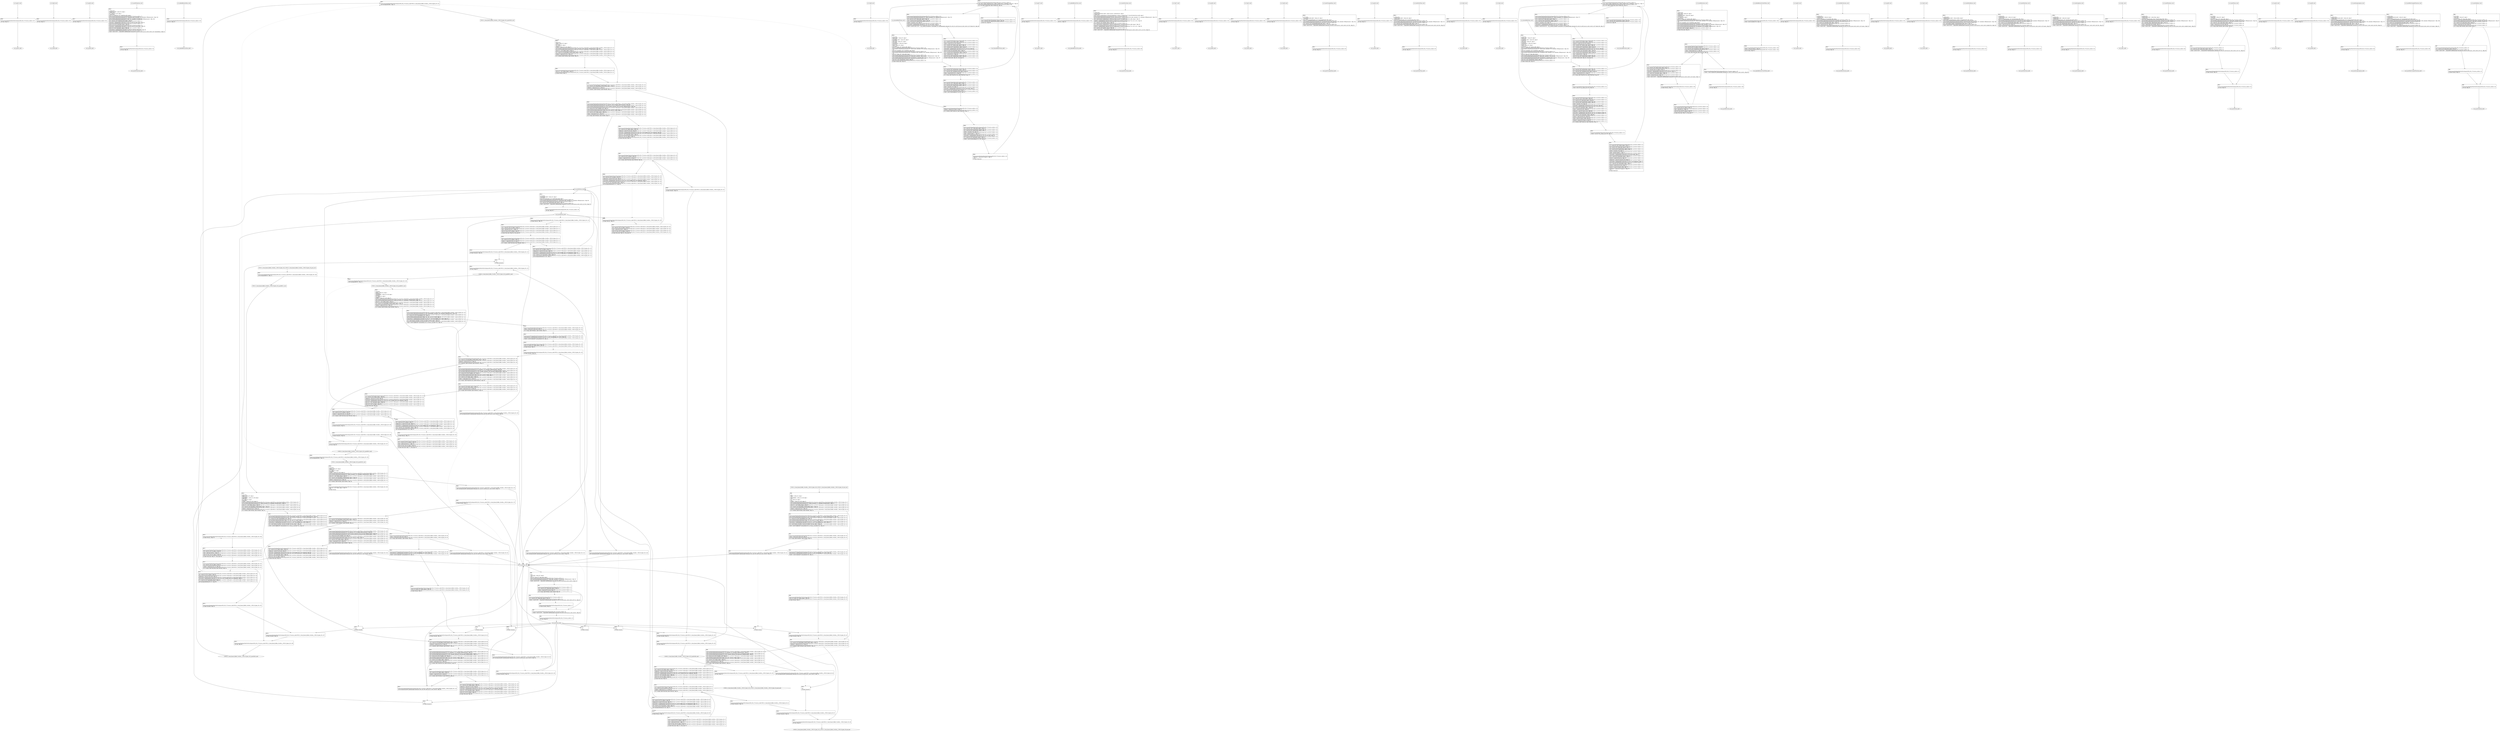 digraph "icfg graph" {
BBio_ll_good1_end [label="{io_ll_good1_end}"];
BBio_ll_bad6_end [label="{io_ll_bad6_end}"];
BBio_ll_good5_end [label="{io_ll_good5_end}"];
BBio_ll_printWcharLine_end [label="{io_ll_printWcharLine_end}"];
BBio_ll_globalReturnsFalse_end [label="{io_ll_globalReturnsFalse_end}"];
BBCWE121_Stack_Based_Buffer_Overflow__CWE129_fgets_09_ll_goodG2B2_end [label="{CWE121_Stack_Based_Buffer_Overflow__CWE129_fgets_09_ll_goodG2B2_end}"];
BBio_ll_bad8_end [label="{io_ll_bad8_end}"];
BBio_ll_decodeHexWChars_end [label="{io_ll_decodeHexWChars_end}"];
BBio_ll_good7_end [label="{io_ll_good7_end}"];
BBCWE121_Stack_Based_Buffer_Overflow__CWE129_fgets_09_ll_goodG2B1_end [label="{CWE121_Stack_Based_Buffer_Overflow__CWE129_fgets_09_ll_goodG2B1_end}"];
BBio_ll_globalReturnsTrue_end [label="{io_ll_globalReturnsTrue_end}"];
BBio_ll_printStructLine_end [label="{io_ll_printStructLine_end}"];
BBio_ll_bad7_end [label="{io_ll_bad7_end}"];
BBio_ll_good6_end [label="{io_ll_good6_end}"];
BBio_ll_bad2_end [label="{io_ll_bad2_end}"];
BBio_ll_bad9_end [label="{io_ll_bad9_end}"];
BBio_ll_printUnsignedLine_end [label="{io_ll_printUnsignedLine_end}"];
BBio_ll_good4_end [label="{io_ll_good4_end}"];
BBio_ll_printSizeTLine_end [label="{io_ll_printSizeTLine_end}"];
BBio_ll_bad5_end [label="{io_ll_bad5_end}"];
BBio_ll_printLine_end [label="{io_ll_printLine_end}"];
BBio_ll_bad4_end [label="{io_ll_bad4_end}"];
BBio_ll_decodeHexChars_end [label="{io_ll_decodeHexChars_end}"];
BBCWE121_Stack_Based_Buffer_Overflow__CWE129_fgets_09_ll_goodB2G1_end [label="{CWE121_Stack_Based_Buffer_Overflow__CWE129_fgets_09_ll_goodB2G1_end}"];
BBio_ll_printBytesLine_end [label="{io_ll_printBytesLine_end}"];
BBio_ll_globalReturnsTrueOrFalse_end [label="{io_ll_globalReturnsTrueOrFalse_end}"];
BBio_ll_good3_end [label="{io_ll_good3_end}"];
BBCWE121_Stack_Based_Buffer_Overflow__CWE129_fgets_09_ll_goodB2G2_end [label="{CWE121_Stack_Based_Buffer_Overflow__CWE129_fgets_09_ll_goodB2G2_end}"];
BBio_ll_printHexCharLine_end [label="{io_ll_printHexCharLine_end}"];
BBio_ll_good9_end [label="{io_ll_good9_end}"];
BBio_ll_bad3_end [label="{io_ll_bad3_end}"];
BBio_ll_printDoubleLine_end [label="{io_ll_printDoubleLine_end}"];
BBio_ll_printShortLine_end [label="{io_ll_printShortLine_end}"];
BBio_ll_printLongLine_end [label="{io_ll_printLongLine_end}"];
BBio_ll_bad1_end [label="{io_ll_bad1_end}"];
BBCWE121_Stack_Based_Buffer_Overflow__CWE129_fgets_09_ll_CWE121_Stack_Based_Buffer_Overflow__CWE129_fgets_09_good_end [label="{CWE121_Stack_Based_Buffer_Overflow__CWE129_fgets_09_ll_CWE121_Stack_Based_Buffer_Overflow__CWE129_fgets_09_good_end}"];
BBCWE121_Stack_Based_Buffer_Overflow__CWE129_fgets_09_ll_CWE121_Stack_Based_Buffer_Overflow__CWE129_fgets_09_bad_end [label="{CWE121_Stack_Based_Buffer_Overflow__CWE129_fgets_09_ll_CWE121_Stack_Based_Buffer_Overflow__CWE129_fgets_09_bad_end}"];
BBio_ll_printFloatLine_end [label="{io_ll_printFloatLine_end}"];
BBio_ll_printWLine_end [label="{io_ll_printWLine_end}"];
BBio_ll_good2_end [label="{io_ll_good2_end}"];
BBio_ll_printIntLine_end [label="{io_ll_printIntLine_end}"];
BBio_ll_good8_end [label="{io_ll_good8_end}"];
BBio_ll_printLongLongLine_end [label="{io_ll_printLongLongLine_end}"];
BBio_ll_printHexUnsignedCharLine_end [label="{io_ll_printHexUnsignedCharLine_end}"];
BBio_ll_printSinkLine_end [label="{io_ll_printSinkLine_end}"];
BBio_ll_good1_start [label="{io_ll_good1_start}", shape=record];
io_ll_good1BB69 [label="{BB69:\l\l/home/raoxue/Desktop/MemVerif/workspace/000_062_572/source_code/io.c:187\l
  ret void, !dbg !52\l
}", shape=record];
BBio_ll_bad6_start [label="{io_ll_bad6_start}", shape=record];
io_ll_bad6BB83 [label="{BB83:\l\l/home/raoxue/Desktop/MemVerif/workspace/000_062_572/source_code/io.c:203\l
  ret void, !dbg !52\l
}", shape=record];
BBio_ll_good5_start [label="{io_ll_good5_start}", shape=record];
io_ll_good5BB73 [label="{BB73:\l\l/home/raoxue/Desktop/MemVerif/workspace/000_062_572/source_code/io.c:191\l
  ret void, !dbg !52\l
}", shape=record];
BBio_ll_printWcharLine_start [label="{io_ll_printWcharLine_start}", shape=record];
io_ll_printWcharLineBB28 [label="{BB28:\l\l/:1609912832\l
  %wideChar.addr = alloca i32, align 4\l
/:1609912832\l
  %s = alloca [2 x i32], align 4\l
/:1609912832\l
  store i32 %wideChar, i32* %wideChar.addr, align 4\l
/home/raoxue/Desktop/MemVerif/workspace/000_062_572/source_code/io.c:70\l
  call void @llvm.dbg.declare(metadata i32* %wideChar.addr, metadata !162, metadata !DIExpression()), !dbg !163\l
/home/raoxue/Desktop/MemVerif/workspace/000_062_572/source_code/io.c:74\l
  call void @llvm.dbg.declare(metadata [2 x i32]* %s, metadata !164, metadata !DIExpression()), !dbg !168\l
/home/raoxue/Desktop/MemVerif/workspace/000_062_572/source_code/io.c:75\l
  %0 = load i32, i32* %wideChar.addr, align 4, !dbg !61\l
/home/raoxue/Desktop/MemVerif/workspace/000_062_572/source_code/io.c:75\l
  %arrayidx = getelementptr inbounds [2 x i32], [2 x i32]* %s, i64 0, i64 0, !dbg !62\l
/home/raoxue/Desktop/MemVerif/workspace/000_062_572/source_code/io.c:75\l
  store i32 %0, i32* %arrayidx, align 4, !dbg !63\l
/home/raoxue/Desktop/MemVerif/workspace/000_062_572/source_code/io.c:76\l
  %arrayidx1 = getelementptr inbounds [2 x i32], [2 x i32]* %s, i64 0, i64 1, !dbg !64\l
/home/raoxue/Desktop/MemVerif/workspace/000_062_572/source_code/io.c:76\l
  store i32 0, i32* %arrayidx1, align 4, !dbg !65\l
/home/raoxue/Desktop/MemVerif/workspace/000_062_572/source_code/io.c:77\l
  %arraydecay = getelementptr inbounds [2 x i32], [2 x i32]* %s, i64 0, i64 0, !dbg !66\l
/home/raoxue/Desktop/MemVerif/workspace/000_062_572/source_code/io.c:77\l
  %call = call i32 (i8*, ...) @printf(i8* getelementptr inbounds ([5 x i8], [5 x i8]* @.str.10, i64 0, i64 0), i32* %arraydecay), !dbg !67\l
}", shape=record];
io_ll_printWcharLineBB28 [label="{BB28:\l\l/:1609912832\l
  %wideChar.addr = alloca i32, align 4\l
/:1609912832\l
  %s = alloca [2 x i32], align 4\l
/:1609912832\l
  store i32 %wideChar, i32* %wideChar.addr, align 4\l
/home/raoxue/Desktop/MemVerif/workspace/000_062_572/source_code/io.c:70\l
  call void @llvm.dbg.declare(metadata i32* %wideChar.addr, metadata !162, metadata !DIExpression()), !dbg !163\l
/home/raoxue/Desktop/MemVerif/workspace/000_062_572/source_code/io.c:74\l
  call void @llvm.dbg.declare(metadata [2 x i32]* %s, metadata !164, metadata !DIExpression()), !dbg !168\l
/home/raoxue/Desktop/MemVerif/workspace/000_062_572/source_code/io.c:75\l
  %0 = load i32, i32* %wideChar.addr, align 4, !dbg !61\l
/home/raoxue/Desktop/MemVerif/workspace/000_062_572/source_code/io.c:75\l
  %arrayidx = getelementptr inbounds [2 x i32], [2 x i32]* %s, i64 0, i64 0, !dbg !62\l
/home/raoxue/Desktop/MemVerif/workspace/000_062_572/source_code/io.c:75\l
  store i32 %0, i32* %arrayidx, align 4, !dbg !63\l
/home/raoxue/Desktop/MemVerif/workspace/000_062_572/source_code/io.c:76\l
  %arrayidx1 = getelementptr inbounds [2 x i32], [2 x i32]* %s, i64 0, i64 1, !dbg !64\l
/home/raoxue/Desktop/MemVerif/workspace/000_062_572/source_code/io.c:76\l
  store i32 0, i32* %arrayidx1, align 4, !dbg !65\l
/home/raoxue/Desktop/MemVerif/workspace/000_062_572/source_code/io.c:77\l
  %arraydecay = getelementptr inbounds [2 x i32], [2 x i32]* %s, i64 0, i64 0, !dbg !66\l
/home/raoxue/Desktop/MemVerif/workspace/000_062_572/source_code/io.c:77\l
  %call = call i32 (i8*, ...) @printf(i8* getelementptr inbounds ([5 x i8], [5 x i8]* @.str.10, i64 0, i64 0), i32* %arraydecay), !dbg !67\l
}", shape=record];
io_ll_printWcharLineBB29 [label="{BB29:\l\l/home/raoxue/Desktop/MemVerif/workspace/000_062_572/source_code/io.c:78\l
  ret void, !dbg !68\l
}", shape=record];
BBio_ll_globalReturnsFalse_start [label="{io_ll_globalReturnsFalse_start}", shape=record];
io_ll_globalReturnsFalseBB66 [label="{BB66:\l\l/home/raoxue/Desktop/MemVerif/workspace/000_062_572/source_code/io.c:163\l
  ret i32 0, !dbg !52\l
}", shape=record];
BBCWE121_Stack_Based_Buffer_Overflow__CWE129_fgets_09_ll_goodG2B2_start [label="{CWE121_Stack_Based_Buffer_Overflow__CWE129_fgets_09_ll_goodG2B2_start}", shape=record];
CWE121_Stack_Based_Buffer_Overflow__CWE129_fgets_09_ll_goodG2B2BB80 [label="{BB80:\l\l/:96552120\l
  %data = alloca i32, align 4\l
/:96552120\l
  %i = alloca i32, align 4\l
/:96552120\l
  %buffer = alloca [10 x i32], align 16\l
/home/raoxue/Desktop/MemVerif/workspace/000_062_572/source_code/CWE121_Stack_Based_Buffer_Overflow__CWE129_fgets_09.c:213\l
  call void @llvm.dbg.declare(metadata i32* %data, metadata !268, metadata !DIExpression()), !dbg !269\l
/home/raoxue/Desktop/MemVerif/workspace/000_062_572/source_code/CWE121_Stack_Based_Buffer_Overflow__CWE129_fgets_09.c:215\l
  store i32 -1, i32* %data, align 4, !dbg !15\l
/home/raoxue/Desktop/MemVerif/workspace/000_062_572/source_code/CWE121_Stack_Based_Buffer_Overflow__CWE129_fgets_09.c:216\l
  %0 = load i32, i32* @GLOBAL_CONST_TRUE, align 4, !dbg !16\l
/home/raoxue/Desktop/MemVerif/workspace/000_062_572/source_code/CWE121_Stack_Based_Buffer_Overflow__CWE129_fgets_09.c:216\l
  %tobool = icmp ne i32 %0, 0, !dbg !16\l
/home/raoxue/Desktop/MemVerif/workspace/000_062_572/source_code/CWE121_Stack_Based_Buffer_Overflow__CWE129_fgets_09.c:216\l
  br i1 %tobool, label %if.then, label %if.end, !dbg !18\l
}", shape=record];
CWE121_Stack_Based_Buffer_Overflow__CWE129_fgets_09_ll_goodG2B2BB81 [label="{BB81:\l\l/home/raoxue/Desktop/MemVerif/workspace/000_062_572/source_code/CWE121_Stack_Based_Buffer_Overflow__CWE129_fgets_09.c:220\l
  store i32 7, i32* %data, align 4, !dbg !19\l
/home/raoxue/Desktop/MemVerif/workspace/000_062_572/source_code/CWE121_Stack_Based_Buffer_Overflow__CWE129_fgets_09.c:221\l
  br label %if.end, !dbg !21\l
}", shape=record];
CWE121_Stack_Based_Buffer_Overflow__CWE129_fgets_09_ll_goodG2B2BB82 [label="{BB82:\l\l/home/raoxue/Desktop/MemVerif/workspace/000_062_572/source_code/CWE121_Stack_Based_Buffer_Overflow__CWE129_fgets_09.c:222\l
  %1 = load i32, i32* @GLOBAL_CONST_TRUE, align 4, !dbg !22\l
/home/raoxue/Desktop/MemVerif/workspace/000_062_572/source_code/CWE121_Stack_Based_Buffer_Overflow__CWE129_fgets_09.c:222\l
  %tobool1 = icmp ne i32 %1, 0, !dbg !22\l
/home/raoxue/Desktop/MemVerif/workspace/000_062_572/source_code/CWE121_Stack_Based_Buffer_Overflow__CWE129_fgets_09.c:222\l
  br i1 %tobool1, label %if.then2, label %if.end8, !dbg !24\l
}", shape=record];
CWE121_Stack_Based_Buffer_Overflow__CWE129_fgets_09_ll_goodG2B2BB83 [label="{BB83:\l\l/home/raoxue/Desktop/MemVerif/workspace/000_062_572/source_code/CWE121_Stack_Based_Buffer_Overflow__CWE129_fgets_09.c:225\l
  call void @llvm.dbg.declare(metadata i32* %i, metadata !280, metadata !DIExpression()), !dbg !283\l
/home/raoxue/Desktop/MemVerif/workspace/000_062_572/source_code/CWE121_Stack_Based_Buffer_Overflow__CWE129_fgets_09.c:226\l
  call void @llvm.dbg.declare(metadata [10 x i32]* %buffer, metadata !284, metadata !DIExpression()), !dbg !285\l
/home/raoxue/Desktop/MemVerif/workspace/000_062_572/source_code/CWE121_Stack_Based_Buffer_Overflow__CWE129_fgets_09.c:226\l
  %2 = bitcast [10 x i32]* %buffer to i8*, !dbg !33\l
/home/raoxue/Desktop/MemVerif/workspace/000_062_572/source_code/CWE121_Stack_Based_Buffer_Overflow__CWE129_fgets_09.c:226\l
  call void @llvm.memset.p0i8.i64(i8* align 16 %2, i8 0, i64 40, i1 false), !dbg !33\l
/home/raoxue/Desktop/MemVerif/workspace/000_062_572/source_code/CWE121_Stack_Based_Buffer_Overflow__CWE129_fgets_09.c:229\l
  %3 = load i32, i32* %data, align 4, !dbg !34\l
/home/raoxue/Desktop/MemVerif/workspace/000_062_572/source_code/CWE121_Stack_Based_Buffer_Overflow__CWE129_fgets_09.c:229\l
  %cmp = icmp sge i32 %3, 0, !dbg !36\l
/home/raoxue/Desktop/MemVerif/workspace/000_062_572/source_code/CWE121_Stack_Based_Buffer_Overflow__CWE129_fgets_09.c:229\l
  br i1 %cmp, label %if.then3, label %if.else, !dbg !37\l
}", shape=record];
CWE121_Stack_Based_Buffer_Overflow__CWE129_fgets_09_ll_goodG2B2BB85 [label="{BB85:\l\l/home/raoxue/Desktop/MemVerif/workspace/000_062_572/source_code/CWE121_Stack_Based_Buffer_Overflow__CWE129_fgets_09.c:231\l
  %4 = load i32, i32* %data, align 4, !dbg !38\l
/home/raoxue/Desktop/MemVerif/workspace/000_062_572/source_code/CWE121_Stack_Based_Buffer_Overflow__CWE129_fgets_09.c:231\l
  %idxprom = sext i32 %4 to i64, !dbg !40\l
/home/raoxue/Desktop/MemVerif/workspace/000_062_572/source_code/CWE121_Stack_Based_Buffer_Overflow__CWE129_fgets_09.c:231\l
  %arrayidx = getelementptr inbounds [10 x i32], [10 x i32]* %buffer, i64 0, i64 %idxprom, !dbg !40\l
/home/raoxue/Desktop/MemVerif/workspace/000_062_572/source_code/CWE121_Stack_Based_Buffer_Overflow__CWE129_fgets_09.c:231\l
  store i32 1, i32* %arrayidx, align 4, !dbg !41\l
/home/raoxue/Desktop/MemVerif/workspace/000_062_572/source_code/CWE121_Stack_Based_Buffer_Overflow__CWE129_fgets_09.c:233\l
  store i32 0, i32* %i, align 4, !dbg !42\l
/home/raoxue/Desktop/MemVerif/workspace/000_062_572/source_code/CWE121_Stack_Based_Buffer_Overflow__CWE129_fgets_09.c:233\l
  br label %for.cond, !dbg !44\l
}", shape=record];
CWE121_Stack_Based_Buffer_Overflow__CWE129_fgets_09_ll_goodG2B2BB87 [label="{BB87:\l\l/home/raoxue/Desktop/MemVerif/workspace/000_062_572/source_code/CWE121_Stack_Based_Buffer_Overflow__CWE129_fgets_09.c:233\l
  %5 = load i32, i32* %i, align 4, !dbg !45\l
/home/raoxue/Desktop/MemVerif/workspace/000_062_572/source_code/CWE121_Stack_Based_Buffer_Overflow__CWE129_fgets_09.c:233\l
  %cmp4 = icmp slt i32 %5, 10, !dbg !47\l
/home/raoxue/Desktop/MemVerif/workspace/000_062_572/source_code/CWE121_Stack_Based_Buffer_Overflow__CWE129_fgets_09.c:233\l
  br i1 %cmp4, label %for.body, label %for.end, !dbg !48\l
}", shape=record];
CWE121_Stack_Based_Buffer_Overflow__CWE129_fgets_09_ll_goodG2B2BB88 [label="{BB88:\l\l/home/raoxue/Desktop/MemVerif/workspace/000_062_572/source_code/CWE121_Stack_Based_Buffer_Overflow__CWE129_fgets_09.c:235\l
  %6 = load i32, i32* %i, align 4, !dbg !49\l
/home/raoxue/Desktop/MemVerif/workspace/000_062_572/source_code/CWE121_Stack_Based_Buffer_Overflow__CWE129_fgets_09.c:235\l
  %idxprom5 = sext i32 %6 to i64, !dbg !51\l
/home/raoxue/Desktop/MemVerif/workspace/000_062_572/source_code/CWE121_Stack_Based_Buffer_Overflow__CWE129_fgets_09.c:235\l
  %arrayidx6 = getelementptr inbounds [10 x i32], [10 x i32]* %buffer, i64 0, i64 %idxprom5, !dbg !51\l
/home/raoxue/Desktop/MemVerif/workspace/000_062_572/source_code/CWE121_Stack_Based_Buffer_Overflow__CWE129_fgets_09.c:235\l
  %7 = load i32, i32* %arrayidx6, align 4, !dbg !51\l
/home/raoxue/Desktop/MemVerif/workspace/000_062_572/source_code/CWE121_Stack_Based_Buffer_Overflow__CWE129_fgets_09.c:235\l
  call void @printIntLine(i32 %7), !dbg !52\l
}", shape=record];
CWE121_Stack_Based_Buffer_Overflow__CWE129_fgets_09_ll_goodG2B2BB88 [label="{BB88:\l\l/home/raoxue/Desktop/MemVerif/workspace/000_062_572/source_code/CWE121_Stack_Based_Buffer_Overflow__CWE129_fgets_09.c:235\l
  %6 = load i32, i32* %i, align 4, !dbg !49\l
/home/raoxue/Desktop/MemVerif/workspace/000_062_572/source_code/CWE121_Stack_Based_Buffer_Overflow__CWE129_fgets_09.c:235\l
  %idxprom5 = sext i32 %6 to i64, !dbg !51\l
/home/raoxue/Desktop/MemVerif/workspace/000_062_572/source_code/CWE121_Stack_Based_Buffer_Overflow__CWE129_fgets_09.c:235\l
  %arrayidx6 = getelementptr inbounds [10 x i32], [10 x i32]* %buffer, i64 0, i64 %idxprom5, !dbg !51\l
/home/raoxue/Desktop/MemVerif/workspace/000_062_572/source_code/CWE121_Stack_Based_Buffer_Overflow__CWE129_fgets_09.c:235\l
  %7 = load i32, i32* %arrayidx6, align 4, !dbg !51\l
/home/raoxue/Desktop/MemVerif/workspace/000_062_572/source_code/CWE121_Stack_Based_Buffer_Overflow__CWE129_fgets_09.c:235\l
  call void @printIntLine(i32 %7), !dbg !52\l
}", shape=record];
CWE121_Stack_Based_Buffer_Overflow__CWE129_fgets_09_ll_goodG2B2BB90 [label="{BB90:\l\l/home/raoxue/Desktop/MemVerif/workspace/000_062_572/source_code/CWE121_Stack_Based_Buffer_Overflow__CWE129_fgets_09.c:236\l
  br label %for.inc, !dbg !53\l
}", shape=record];
CWE121_Stack_Based_Buffer_Overflow__CWE129_fgets_09_ll_goodG2B2BB91 [label="{BB91:\l\l/home/raoxue/Desktop/MemVerif/workspace/000_062_572/source_code/CWE121_Stack_Based_Buffer_Overflow__CWE129_fgets_09.c:233\l
  %8 = load i32, i32* %i, align 4, !dbg !54\l
/home/raoxue/Desktop/MemVerif/workspace/000_062_572/source_code/CWE121_Stack_Based_Buffer_Overflow__CWE129_fgets_09.c:233\l
  %inc = add nsw i32 %8, 1, !dbg !54\l
/home/raoxue/Desktop/MemVerif/workspace/000_062_572/source_code/CWE121_Stack_Based_Buffer_Overflow__CWE129_fgets_09.c:233\l
  store i32 %inc, i32* %i, align 4, !dbg !54\l
/home/raoxue/Desktop/MemVerif/workspace/000_062_572/source_code/CWE121_Stack_Based_Buffer_Overflow__CWE129_fgets_09.c:233\l
  br label %for.cond, !dbg !55, !llvm.loop !56\l
}", shape=record];
CWE121_Stack_Based_Buffer_Overflow__CWE129_fgets_09_ll_goodG2B2BB89 [label="{BB89:\l\l/home/raoxue/Desktop/MemVerif/workspace/000_062_572/source_code/CWE121_Stack_Based_Buffer_Overflow__CWE129_fgets_09.c:237\l
  br label %if.end7, !dbg !59\l
}", shape=record];
CWE121_Stack_Based_Buffer_Overflow__CWE129_fgets_09_ll_goodG2B2BB86 [label="{BB86:\l\l/home/raoxue/Desktop/MemVerif/workspace/000_062_572/source_code/CWE121_Stack_Based_Buffer_Overflow__CWE129_fgets_09.c:240\l
  call void @printLine(i8* getelementptr inbounds ([32 x i8], [32 x i8]* @.str.1, i64 0, i64 0)), !dbg !60\l
}", shape=record];
CWE121_Stack_Based_Buffer_Overflow__CWE129_fgets_09_ll_goodG2B2BB86 [label="{BB86:\l\l/home/raoxue/Desktop/MemVerif/workspace/000_062_572/source_code/CWE121_Stack_Based_Buffer_Overflow__CWE129_fgets_09.c:240\l
  call void @printLine(i8* getelementptr inbounds ([32 x i8], [32 x i8]* @.str.1, i64 0, i64 0)), !dbg !60\l
}", shape=record];
CWE121_Stack_Based_Buffer_Overflow__CWE129_fgets_09_ll_goodG2B2BB93 [label="{BB93:\l\l/:240\l
  br label %if.end7\l
}", shape=record];
CWE121_Stack_Based_Buffer_Overflow__CWE129_fgets_09_ll_goodG2B2BB92 [label="{BB92:\l\l/home/raoxue/Desktop/MemVerif/workspace/000_062_572/source_code/CWE121_Stack_Based_Buffer_Overflow__CWE129_fgets_09.c:243\l
  br label %if.end8, !dbg !62\l
}", shape=record];
CWE121_Stack_Based_Buffer_Overflow__CWE129_fgets_09_ll_goodG2B2BB84 [label="{BB84:\l\l/home/raoxue/Desktop/MemVerif/workspace/000_062_572/source_code/CWE121_Stack_Based_Buffer_Overflow__CWE129_fgets_09.c:244\l
  ret void, !dbg !63\l
}", shape=record];
BBio_ll_bad8_start [label="{io_ll_bad8_start}", shape=record];
io_ll_bad8BB85 [label="{BB85:\l\l/home/raoxue/Desktop/MemVerif/workspace/000_062_572/source_code/io.c:205\l
  ret void, !dbg !52\l
}", shape=record];
BBio_ll_decodeHexWChars_start [label="{io_ll_decodeHexWChars_start}", shape=record];
io_ll_decodeHexWCharsBB55 [label="{BB55:\l\l/:97614408\l
  %bytes.addr = alloca i8*, align 8\l
/:97614408\l
  %numBytes.addr = alloca i64, align 8\l
/:97614408\l
  %hex.addr = alloca i32*, align 8\l
/:97614408\l
  %numWritten = alloca i64, align 8\l
/:97614408\l
  %byte = alloca i32, align 4\l
/:97614408\l
  store i8* %bytes, i8** %bytes.addr, align 8\l
/home/raoxue/Desktop/MemVerif/workspace/000_062_572/source_code/io.c:135\l
  call void @llvm.dbg.declare(metadata i8** %bytes.addr, metadata !290, metadata !DIExpression()), !dbg !291\l
/:135\l
  store i64 %numBytes, i64* %numBytes.addr, align 8\l
/home/raoxue/Desktop/MemVerif/workspace/000_062_572/source_code/io.c:135\l
  call void @llvm.dbg.declare(metadata i64* %numBytes.addr, metadata !292, metadata !DIExpression()), !dbg !293\l
/:135\l
  store i32* %hex, i32** %hex.addr, align 8\l
/home/raoxue/Desktop/MemVerif/workspace/000_062_572/source_code/io.c:135\l
  call void @llvm.dbg.declare(metadata i32** %hex.addr, metadata !294, metadata !DIExpression()), !dbg !295\l
/home/raoxue/Desktop/MemVerif/workspace/000_062_572/source_code/io.c:137\l
  call void @llvm.dbg.declare(metadata i64* %numWritten, metadata !296, metadata !DIExpression()), !dbg !297\l
/home/raoxue/Desktop/MemVerif/workspace/000_062_572/source_code/io.c:137\l
  store i64 0, i64* %numWritten, align 8, !dbg !65\l
/home/raoxue/Desktop/MemVerif/workspace/000_062_572/source_code/io.c:143\l
  br label %while.cond, !dbg !66\l
}", shape=record];
io_ll_decodeHexWCharsBB56 [label="{BB56:\l\l/home/raoxue/Desktop/MemVerif/workspace/000_062_572/source_code/io.c:143\l
  %0 = load i64, i64* %numWritten, align 8, !dbg !67\l
/home/raoxue/Desktop/MemVerif/workspace/000_062_572/source_code/io.c:143\l
  %1 = load i64, i64* %numBytes.addr, align 8, !dbg !68\l
/home/raoxue/Desktop/MemVerif/workspace/000_062_572/source_code/io.c:143\l
  %cmp = icmp ult i64 %0, %1, !dbg !69\l
/home/raoxue/Desktop/MemVerif/workspace/000_062_572/source_code/io.c:143\l
  br i1 %cmp, label %land.lhs.true, label %land.end, !dbg !70\l
}", shape=record];
io_ll_decodeHexWCharsBB57 [label="{BB57:\l\l/home/raoxue/Desktop/MemVerif/workspace/000_062_572/source_code/io.c:143\l
  %2 = load i32*, i32** %hex.addr, align 8, !dbg !71\l
/home/raoxue/Desktop/MemVerif/workspace/000_062_572/source_code/io.c:143\l
  %3 = load i64, i64* %numWritten, align 8, !dbg !72\l
/home/raoxue/Desktop/MemVerif/workspace/000_062_572/source_code/io.c:143\l
  %mul = mul i64 2, %3, !dbg !73\l
/home/raoxue/Desktop/MemVerif/workspace/000_062_572/source_code/io.c:143\l
  %arrayidx = getelementptr inbounds i32, i32* %2, i64 %mul, !dbg !71\l
/home/raoxue/Desktop/MemVerif/workspace/000_062_572/source_code/io.c:143\l
  %4 = load i32, i32* %arrayidx, align 4, !dbg !71\l
/home/raoxue/Desktop/MemVerif/workspace/000_062_572/source_code/io.c:143\l
  %call = call i32 @iswxdigit(i32 %4) #5, !dbg !74\l
}", shape=record];
io_ll_decodeHexWCharsBB57 [label="{BB57:\l\l/home/raoxue/Desktop/MemVerif/workspace/000_062_572/source_code/io.c:143\l
  %2 = load i32*, i32** %hex.addr, align 8, !dbg !71\l
/home/raoxue/Desktop/MemVerif/workspace/000_062_572/source_code/io.c:143\l
  %3 = load i64, i64* %numWritten, align 8, !dbg !72\l
/home/raoxue/Desktop/MemVerif/workspace/000_062_572/source_code/io.c:143\l
  %mul = mul i64 2, %3, !dbg !73\l
/home/raoxue/Desktop/MemVerif/workspace/000_062_572/source_code/io.c:143\l
  %arrayidx = getelementptr inbounds i32, i32* %2, i64 %mul, !dbg !71\l
/home/raoxue/Desktop/MemVerif/workspace/000_062_572/source_code/io.c:143\l
  %4 = load i32, i32* %arrayidx, align 4, !dbg !71\l
/home/raoxue/Desktop/MemVerif/workspace/000_062_572/source_code/io.c:143\l
  %call = call i32 @iswxdigit(i32 %4) #5, !dbg !74\l
}", shape=record];
io_ll_decodeHexWCharsBB59 [label="{BB59:\l\l/home/raoxue/Desktop/MemVerif/workspace/000_062_572/source_code/io.c:143\l
  %tobool = icmp ne i32 %call, 0, !dbg !74\l
/home/raoxue/Desktop/MemVerif/workspace/000_062_572/source_code/io.c:143\l
  br i1 %tobool, label %land.rhs, label %land.end, !dbg !75\l
}", shape=record];
io_ll_decodeHexWCharsBB60 [label="{BB60:\l\l/home/raoxue/Desktop/MemVerif/workspace/000_062_572/source_code/io.c:143\l
  %5 = load i32*, i32** %hex.addr, align 8, !dbg !76\l
/home/raoxue/Desktop/MemVerif/workspace/000_062_572/source_code/io.c:143\l
  %6 = load i64, i64* %numWritten, align 8, !dbg !77\l
/home/raoxue/Desktop/MemVerif/workspace/000_062_572/source_code/io.c:143\l
  %mul1 = mul i64 2, %6, !dbg !78\l
/home/raoxue/Desktop/MemVerif/workspace/000_062_572/source_code/io.c:143\l
  %add = add i64 %mul1, 1, !dbg !79\l
/home/raoxue/Desktop/MemVerif/workspace/000_062_572/source_code/io.c:143\l
  %arrayidx2 = getelementptr inbounds i32, i32* %5, i64 %add, !dbg !76\l
/home/raoxue/Desktop/MemVerif/workspace/000_062_572/source_code/io.c:143\l
  %7 = load i32, i32* %arrayidx2, align 4, !dbg !76\l
/home/raoxue/Desktop/MemVerif/workspace/000_062_572/source_code/io.c:143\l
  %call3 = call i32 @iswxdigit(i32 %7) #5, !dbg !80\l
}", shape=record];
io_ll_decodeHexWCharsBB60 [label="{BB60:\l\l/home/raoxue/Desktop/MemVerif/workspace/000_062_572/source_code/io.c:143\l
  %5 = load i32*, i32** %hex.addr, align 8, !dbg !76\l
/home/raoxue/Desktop/MemVerif/workspace/000_062_572/source_code/io.c:143\l
  %6 = load i64, i64* %numWritten, align 8, !dbg !77\l
/home/raoxue/Desktop/MemVerif/workspace/000_062_572/source_code/io.c:143\l
  %mul1 = mul i64 2, %6, !dbg !78\l
/home/raoxue/Desktop/MemVerif/workspace/000_062_572/source_code/io.c:143\l
  %add = add i64 %mul1, 1, !dbg !79\l
/home/raoxue/Desktop/MemVerif/workspace/000_062_572/source_code/io.c:143\l
  %arrayidx2 = getelementptr inbounds i32, i32* %5, i64 %add, !dbg !76\l
/home/raoxue/Desktop/MemVerif/workspace/000_062_572/source_code/io.c:143\l
  %7 = load i32, i32* %arrayidx2, align 4, !dbg !76\l
/home/raoxue/Desktop/MemVerif/workspace/000_062_572/source_code/io.c:143\l
  %call3 = call i32 @iswxdigit(i32 %7) #5, !dbg !80\l
}", shape=record];
io_ll_decodeHexWCharsBB61 [label="{BB61:\l\l/home/raoxue/Desktop/MemVerif/workspace/000_062_572/source_code/io.c:143\l
  %tobool4 = icmp ne i32 %call3, 0, !dbg !75\l
/:143\l
  br label %land.end\l
}", shape=record];
io_ll_decodeHexWCharsBB58 [label="{BB58:\l\l/home/raoxue/Desktop/MemVerif/workspace/000_062_572/source_code/io.c:0\l
  %8 = phi i1 [ false, %land.lhs.true ], [ false, %while.cond ], [ %tobool4, %land.rhs ], !dbg !81\l
/home/raoxue/Desktop/MemVerif/workspace/000_062_572/source_code/io.c:143\l
  br i1 %8, label %while.body, label %while.end, !dbg !66\l
}", shape=record];
io_ll_decodeHexWCharsBB62 [label="{BB62:\l\l/home/raoxue/Desktop/MemVerif/workspace/000_062_572/source_code/io.c:145\l
  call void @llvm.dbg.declare(metadata i32* %byte, metadata !314, metadata !DIExpression()), !dbg !316\l
/home/raoxue/Desktop/MemVerif/workspace/000_062_572/source_code/io.c:146\l
  %9 = load i32*, i32** %hex.addr, align 8, !dbg !85\l
/home/raoxue/Desktop/MemVerif/workspace/000_062_572/source_code/io.c:146\l
  %10 = load i64, i64* %numWritten, align 8, !dbg !86\l
/home/raoxue/Desktop/MemVerif/workspace/000_062_572/source_code/io.c:146\l
  %mul5 = mul i64 2, %10, !dbg !87\l
/home/raoxue/Desktop/MemVerif/workspace/000_062_572/source_code/io.c:146\l
  %arrayidx6 = getelementptr inbounds i32, i32* %9, i64 %mul5, !dbg !85\l
/home/raoxue/Desktop/MemVerif/workspace/000_062_572/source_code/io.c:146\l
  %call7 = call i32 (i32*, i32*, ...) @__isoc99_swscanf(i32* %arrayidx6, i32* getelementptr inbounds ([5 x i32], [5 x i32]* @.str.16, i64 0, i64 0), i32* %byte) #5, !dbg !88\l
}", shape=record];
io_ll_decodeHexWCharsBB62 [label="{BB62:\l\l/home/raoxue/Desktop/MemVerif/workspace/000_062_572/source_code/io.c:145\l
  call void @llvm.dbg.declare(metadata i32* %byte, metadata !314, metadata !DIExpression()), !dbg !316\l
/home/raoxue/Desktop/MemVerif/workspace/000_062_572/source_code/io.c:146\l
  %9 = load i32*, i32** %hex.addr, align 8, !dbg !85\l
/home/raoxue/Desktop/MemVerif/workspace/000_062_572/source_code/io.c:146\l
  %10 = load i64, i64* %numWritten, align 8, !dbg !86\l
/home/raoxue/Desktop/MemVerif/workspace/000_062_572/source_code/io.c:146\l
  %mul5 = mul i64 2, %10, !dbg !87\l
/home/raoxue/Desktop/MemVerif/workspace/000_062_572/source_code/io.c:146\l
  %arrayidx6 = getelementptr inbounds i32, i32* %9, i64 %mul5, !dbg !85\l
/home/raoxue/Desktop/MemVerif/workspace/000_062_572/source_code/io.c:146\l
  %call7 = call i32 (i32*, i32*, ...) @__isoc99_swscanf(i32* %arrayidx6, i32* getelementptr inbounds ([5 x i32], [5 x i32]* @.str.16, i64 0, i64 0), i32* %byte) #5, !dbg !88\l
}", shape=record];
io_ll_decodeHexWCharsBB64 [label="{BB64:\l\l/home/raoxue/Desktop/MemVerif/workspace/000_062_572/source_code/io.c:147\l
  %11 = load i32, i32* %byte, align 4, !dbg !89\l
/home/raoxue/Desktop/MemVerif/workspace/000_062_572/source_code/io.c:147\l
  %conv = trunc i32 %11 to i8, !dbg !90\l
/home/raoxue/Desktop/MemVerif/workspace/000_062_572/source_code/io.c:147\l
  %12 = load i8*, i8** %bytes.addr, align 8, !dbg !91\l
/home/raoxue/Desktop/MemVerif/workspace/000_062_572/source_code/io.c:147\l
  %13 = load i64, i64* %numWritten, align 8, !dbg !92\l
/home/raoxue/Desktop/MemVerif/workspace/000_062_572/source_code/io.c:147\l
  %arrayidx8 = getelementptr inbounds i8, i8* %12, i64 %13, !dbg !91\l
/home/raoxue/Desktop/MemVerif/workspace/000_062_572/source_code/io.c:147\l
  store i8 %conv, i8* %arrayidx8, align 1, !dbg !93\l
/home/raoxue/Desktop/MemVerif/workspace/000_062_572/source_code/io.c:148\l
  %14 = load i64, i64* %numWritten, align 8, !dbg !94\l
/home/raoxue/Desktop/MemVerif/workspace/000_062_572/source_code/io.c:148\l
  %inc = add i64 %14, 1, !dbg !94\l
/home/raoxue/Desktop/MemVerif/workspace/000_062_572/source_code/io.c:148\l
  store i64 %inc, i64* %numWritten, align 8, !dbg !94\l
/home/raoxue/Desktop/MemVerif/workspace/000_062_572/source_code/io.c:143\l
  br label %while.cond, !dbg !66, !llvm.loop !95\l
}", shape=record];
io_ll_decodeHexWCharsBB63 [label="{BB63:\l\l/home/raoxue/Desktop/MemVerif/workspace/000_062_572/source_code/io.c:151\l
  %15 = load i64, i64* %numWritten, align 8, !dbg !98\l
/home/raoxue/Desktop/MemVerif/workspace/000_062_572/source_code/io.c:151\l
  ret i64 %15, !dbg !99\l
}", shape=record];
BBio_ll_good7_start [label="{io_ll_good7_start}", shape=record];
io_ll_good7BB75 [label="{BB75:\l\l/home/raoxue/Desktop/MemVerif/workspace/000_062_572/source_code/io.c:193\l
  ret void, !dbg !52\l
}", shape=record];
BBCWE121_Stack_Based_Buffer_Overflow__CWE129_fgets_09_ll_goodG2B1_start [label="{CWE121_Stack_Based_Buffer_Overflow__CWE129_fgets_09_ll_goodG2B1_start}", shape=record];
CWE121_Stack_Based_Buffer_Overflow__CWE129_fgets_09_ll_goodG2B1BB64 [label="{BB64:\l\l/:96509960\l
  %data = alloca i32, align 4\l
/:96509960\l
  %i = alloca i32, align 4\l
/:96509960\l
  %buffer = alloca [10 x i32], align 16\l
/home/raoxue/Desktop/MemVerif/workspace/000_062_572/source_code/CWE121_Stack_Based_Buffer_Overflow__CWE129_fgets_09.c:172\l
  call void @llvm.dbg.declare(metadata i32* %data, metadata !218, metadata !DIExpression()), !dbg !219\l
/home/raoxue/Desktop/MemVerif/workspace/000_062_572/source_code/CWE121_Stack_Based_Buffer_Overflow__CWE129_fgets_09.c:174\l
  store i32 -1, i32* %data, align 4, !dbg !15\l
/home/raoxue/Desktop/MemVerif/workspace/000_062_572/source_code/CWE121_Stack_Based_Buffer_Overflow__CWE129_fgets_09.c:175\l
  %0 = load i32, i32* @GLOBAL_CONST_FALSE, align 4, !dbg !16\l
/home/raoxue/Desktop/MemVerif/workspace/000_062_572/source_code/CWE121_Stack_Based_Buffer_Overflow__CWE129_fgets_09.c:175\l
  %tobool = icmp ne i32 %0, 0, !dbg !16\l
/home/raoxue/Desktop/MemVerif/workspace/000_062_572/source_code/CWE121_Stack_Based_Buffer_Overflow__CWE129_fgets_09.c:175\l
  br i1 %tobool, label %if.then, label %if.else, !dbg !18\l
}", shape=record];
CWE121_Stack_Based_Buffer_Overflow__CWE129_fgets_09_ll_goodG2B1BB65 [label="{BB65:\l\l/home/raoxue/Desktop/MemVerif/workspace/000_062_572/source_code/CWE121_Stack_Based_Buffer_Overflow__CWE129_fgets_09.c:178\l
  call void @printLine(i8* getelementptr inbounds ([21 x i8], [21 x i8]* @.str.2, i64 0, i64 0)), !dbg !19\l
}", shape=record];
CWE121_Stack_Based_Buffer_Overflow__CWE129_fgets_09_ll_goodG2B1BB65 [label="{BB65:\l\l/home/raoxue/Desktop/MemVerif/workspace/000_062_572/source_code/CWE121_Stack_Based_Buffer_Overflow__CWE129_fgets_09.c:178\l
  call void @printLine(i8* getelementptr inbounds ([21 x i8], [21 x i8]* @.str.2, i64 0, i64 0)), !dbg !19\l
}", shape=record];
CWE121_Stack_Based_Buffer_Overflow__CWE129_fgets_09_ll_goodG2B1BB67 [label="{BB67:\l\l/home/raoxue/Desktop/MemVerif/workspace/000_062_572/source_code/CWE121_Stack_Based_Buffer_Overflow__CWE129_fgets_09.c:179\l
  br label %if.end, !dbg !21\l
}", shape=record];
CWE121_Stack_Based_Buffer_Overflow__CWE129_fgets_09_ll_goodG2B1BB66 [label="{BB66:\l\l/home/raoxue/Desktop/MemVerif/workspace/000_062_572/source_code/CWE121_Stack_Based_Buffer_Overflow__CWE129_fgets_09.c:184\l
  store i32 7, i32* %data, align 4, !dbg !22\l
/:184\l
  br label %if.end\l
}", shape=record];
CWE121_Stack_Based_Buffer_Overflow__CWE129_fgets_09_ll_goodG2B1BB68 [label="{BB68:\l\l/home/raoxue/Desktop/MemVerif/workspace/000_062_572/source_code/CWE121_Stack_Based_Buffer_Overflow__CWE129_fgets_09.c:186\l
  %1 = load i32, i32* @GLOBAL_CONST_TRUE, align 4, !dbg !24\l
/home/raoxue/Desktop/MemVerif/workspace/000_062_572/source_code/CWE121_Stack_Based_Buffer_Overflow__CWE129_fgets_09.c:186\l
  %tobool1 = icmp ne i32 %1, 0, !dbg !24\l
/home/raoxue/Desktop/MemVerif/workspace/000_062_572/source_code/CWE121_Stack_Based_Buffer_Overflow__CWE129_fgets_09.c:186\l
  br i1 %tobool1, label %if.then2, label %if.end9, !dbg !26\l
}", shape=record];
CWE121_Stack_Based_Buffer_Overflow__CWE129_fgets_09_ll_goodG2B1BB69 [label="{BB69:\l\l/home/raoxue/Desktop/MemVerif/workspace/000_062_572/source_code/CWE121_Stack_Based_Buffer_Overflow__CWE129_fgets_09.c:189\l
  call void @llvm.dbg.declare(metadata i32* %i, metadata !232, metadata !DIExpression()), !dbg !235\l
/home/raoxue/Desktop/MemVerif/workspace/000_062_572/source_code/CWE121_Stack_Based_Buffer_Overflow__CWE129_fgets_09.c:190\l
  call void @llvm.dbg.declare(metadata [10 x i32]* %buffer, metadata !236, metadata !DIExpression()), !dbg !237\l
/home/raoxue/Desktop/MemVerif/workspace/000_062_572/source_code/CWE121_Stack_Based_Buffer_Overflow__CWE129_fgets_09.c:190\l
  %2 = bitcast [10 x i32]* %buffer to i8*, !dbg !35\l
/home/raoxue/Desktop/MemVerif/workspace/000_062_572/source_code/CWE121_Stack_Based_Buffer_Overflow__CWE129_fgets_09.c:190\l
  call void @llvm.memset.p0i8.i64(i8* align 16 %2, i8 0, i64 40, i1 false), !dbg !35\l
/home/raoxue/Desktop/MemVerif/workspace/000_062_572/source_code/CWE121_Stack_Based_Buffer_Overflow__CWE129_fgets_09.c:193\l
  %3 = load i32, i32* %data, align 4, !dbg !36\l
/home/raoxue/Desktop/MemVerif/workspace/000_062_572/source_code/CWE121_Stack_Based_Buffer_Overflow__CWE129_fgets_09.c:193\l
  %cmp = icmp sge i32 %3, 0, !dbg !38\l
/home/raoxue/Desktop/MemVerif/workspace/000_062_572/source_code/CWE121_Stack_Based_Buffer_Overflow__CWE129_fgets_09.c:193\l
  br i1 %cmp, label %if.then3, label %if.else7, !dbg !39\l
}", shape=record];
CWE121_Stack_Based_Buffer_Overflow__CWE129_fgets_09_ll_goodG2B1BB71 [label="{BB71:\l\l/home/raoxue/Desktop/MemVerif/workspace/000_062_572/source_code/CWE121_Stack_Based_Buffer_Overflow__CWE129_fgets_09.c:195\l
  %4 = load i32, i32* %data, align 4, !dbg !40\l
/home/raoxue/Desktop/MemVerif/workspace/000_062_572/source_code/CWE121_Stack_Based_Buffer_Overflow__CWE129_fgets_09.c:195\l
  %idxprom = sext i32 %4 to i64, !dbg !42\l
/home/raoxue/Desktop/MemVerif/workspace/000_062_572/source_code/CWE121_Stack_Based_Buffer_Overflow__CWE129_fgets_09.c:195\l
  %arrayidx = getelementptr inbounds [10 x i32], [10 x i32]* %buffer, i64 0, i64 %idxprom, !dbg !42\l
/home/raoxue/Desktop/MemVerif/workspace/000_062_572/source_code/CWE121_Stack_Based_Buffer_Overflow__CWE129_fgets_09.c:195\l
  store i32 1, i32* %arrayidx, align 4, !dbg !43\l
/home/raoxue/Desktop/MemVerif/workspace/000_062_572/source_code/CWE121_Stack_Based_Buffer_Overflow__CWE129_fgets_09.c:197\l
  store i32 0, i32* %i, align 4, !dbg !44\l
/home/raoxue/Desktop/MemVerif/workspace/000_062_572/source_code/CWE121_Stack_Based_Buffer_Overflow__CWE129_fgets_09.c:197\l
  br label %for.cond, !dbg !46\l
}", shape=record];
CWE121_Stack_Based_Buffer_Overflow__CWE129_fgets_09_ll_goodG2B1BB73 [label="{BB73:\l\l/home/raoxue/Desktop/MemVerif/workspace/000_062_572/source_code/CWE121_Stack_Based_Buffer_Overflow__CWE129_fgets_09.c:197\l
  %5 = load i32, i32* %i, align 4, !dbg !47\l
/home/raoxue/Desktop/MemVerif/workspace/000_062_572/source_code/CWE121_Stack_Based_Buffer_Overflow__CWE129_fgets_09.c:197\l
  %cmp4 = icmp slt i32 %5, 10, !dbg !49\l
/home/raoxue/Desktop/MemVerif/workspace/000_062_572/source_code/CWE121_Stack_Based_Buffer_Overflow__CWE129_fgets_09.c:197\l
  br i1 %cmp4, label %for.body, label %for.end, !dbg !50\l
}", shape=record];
CWE121_Stack_Based_Buffer_Overflow__CWE129_fgets_09_ll_goodG2B1BB74 [label="{BB74:\l\l/home/raoxue/Desktop/MemVerif/workspace/000_062_572/source_code/CWE121_Stack_Based_Buffer_Overflow__CWE129_fgets_09.c:199\l
  %6 = load i32, i32* %i, align 4, !dbg !51\l
/home/raoxue/Desktop/MemVerif/workspace/000_062_572/source_code/CWE121_Stack_Based_Buffer_Overflow__CWE129_fgets_09.c:199\l
  %idxprom5 = sext i32 %6 to i64, !dbg !53\l
/home/raoxue/Desktop/MemVerif/workspace/000_062_572/source_code/CWE121_Stack_Based_Buffer_Overflow__CWE129_fgets_09.c:199\l
  %arrayidx6 = getelementptr inbounds [10 x i32], [10 x i32]* %buffer, i64 0, i64 %idxprom5, !dbg !53\l
/home/raoxue/Desktop/MemVerif/workspace/000_062_572/source_code/CWE121_Stack_Based_Buffer_Overflow__CWE129_fgets_09.c:199\l
  %7 = load i32, i32* %arrayidx6, align 4, !dbg !53\l
/home/raoxue/Desktop/MemVerif/workspace/000_062_572/source_code/CWE121_Stack_Based_Buffer_Overflow__CWE129_fgets_09.c:199\l
  call void @printIntLine(i32 %7), !dbg !54\l
}", shape=record];
CWE121_Stack_Based_Buffer_Overflow__CWE129_fgets_09_ll_goodG2B1BB74 [label="{BB74:\l\l/home/raoxue/Desktop/MemVerif/workspace/000_062_572/source_code/CWE121_Stack_Based_Buffer_Overflow__CWE129_fgets_09.c:199\l
  %6 = load i32, i32* %i, align 4, !dbg !51\l
/home/raoxue/Desktop/MemVerif/workspace/000_062_572/source_code/CWE121_Stack_Based_Buffer_Overflow__CWE129_fgets_09.c:199\l
  %idxprom5 = sext i32 %6 to i64, !dbg !53\l
/home/raoxue/Desktop/MemVerif/workspace/000_062_572/source_code/CWE121_Stack_Based_Buffer_Overflow__CWE129_fgets_09.c:199\l
  %arrayidx6 = getelementptr inbounds [10 x i32], [10 x i32]* %buffer, i64 0, i64 %idxprom5, !dbg !53\l
/home/raoxue/Desktop/MemVerif/workspace/000_062_572/source_code/CWE121_Stack_Based_Buffer_Overflow__CWE129_fgets_09.c:199\l
  %7 = load i32, i32* %arrayidx6, align 4, !dbg !53\l
/home/raoxue/Desktop/MemVerif/workspace/000_062_572/source_code/CWE121_Stack_Based_Buffer_Overflow__CWE129_fgets_09.c:199\l
  call void @printIntLine(i32 %7), !dbg !54\l
}", shape=record];
CWE121_Stack_Based_Buffer_Overflow__CWE129_fgets_09_ll_goodG2B1BB76 [label="{BB76:\l\l/home/raoxue/Desktop/MemVerif/workspace/000_062_572/source_code/CWE121_Stack_Based_Buffer_Overflow__CWE129_fgets_09.c:200\l
  br label %for.inc, !dbg !55\l
}", shape=record];
CWE121_Stack_Based_Buffer_Overflow__CWE129_fgets_09_ll_goodG2B1BB77 [label="{BB77:\l\l/home/raoxue/Desktop/MemVerif/workspace/000_062_572/source_code/CWE121_Stack_Based_Buffer_Overflow__CWE129_fgets_09.c:197\l
  %8 = load i32, i32* %i, align 4, !dbg !56\l
/home/raoxue/Desktop/MemVerif/workspace/000_062_572/source_code/CWE121_Stack_Based_Buffer_Overflow__CWE129_fgets_09.c:197\l
  %inc = add nsw i32 %8, 1, !dbg !56\l
/home/raoxue/Desktop/MemVerif/workspace/000_062_572/source_code/CWE121_Stack_Based_Buffer_Overflow__CWE129_fgets_09.c:197\l
  store i32 %inc, i32* %i, align 4, !dbg !56\l
/home/raoxue/Desktop/MemVerif/workspace/000_062_572/source_code/CWE121_Stack_Based_Buffer_Overflow__CWE129_fgets_09.c:197\l
  br label %for.cond, !dbg !57, !llvm.loop !58\l
}", shape=record];
CWE121_Stack_Based_Buffer_Overflow__CWE129_fgets_09_ll_goodG2B1BB75 [label="{BB75:\l\l/home/raoxue/Desktop/MemVerif/workspace/000_062_572/source_code/CWE121_Stack_Based_Buffer_Overflow__CWE129_fgets_09.c:201\l
  br label %if.end8, !dbg !61\l
}", shape=record];
CWE121_Stack_Based_Buffer_Overflow__CWE129_fgets_09_ll_goodG2B1BB72 [label="{BB72:\l\l/home/raoxue/Desktop/MemVerif/workspace/000_062_572/source_code/CWE121_Stack_Based_Buffer_Overflow__CWE129_fgets_09.c:204\l
  call void @printLine(i8* getelementptr inbounds ([32 x i8], [32 x i8]* @.str.1, i64 0, i64 0)), !dbg !62\l
}", shape=record];
CWE121_Stack_Based_Buffer_Overflow__CWE129_fgets_09_ll_goodG2B1BB72 [label="{BB72:\l\l/home/raoxue/Desktop/MemVerif/workspace/000_062_572/source_code/CWE121_Stack_Based_Buffer_Overflow__CWE129_fgets_09.c:204\l
  call void @printLine(i8* getelementptr inbounds ([32 x i8], [32 x i8]* @.str.1, i64 0, i64 0)), !dbg !62\l
}", shape=record];
CWE121_Stack_Based_Buffer_Overflow__CWE129_fgets_09_ll_goodG2B1BB79 [label="{BB79:\l\l/:204\l
  br label %if.end8\l
}", shape=record];
CWE121_Stack_Based_Buffer_Overflow__CWE129_fgets_09_ll_goodG2B1BB78 [label="{BB78:\l\l/home/raoxue/Desktop/MemVerif/workspace/000_062_572/source_code/CWE121_Stack_Based_Buffer_Overflow__CWE129_fgets_09.c:207\l
  br label %if.end9, !dbg !64\l
}", shape=record];
CWE121_Stack_Based_Buffer_Overflow__CWE129_fgets_09_ll_goodG2B1BB70 [label="{BB70:\l\l/home/raoxue/Desktop/MemVerif/workspace/000_062_572/source_code/CWE121_Stack_Based_Buffer_Overflow__CWE129_fgets_09.c:208\l
  ret void, !dbg !65\l
}", shape=record];
BBio_ll_globalReturnsTrue_start [label="{io_ll_globalReturnsTrue_start}", shape=record];
io_ll_globalReturnsTrueBB65 [label="{BB65:\l\l/home/raoxue/Desktop/MemVerif/workspace/000_062_572/source_code/io.c:158\l
  ret i32 1, !dbg !52\l
}", shape=record];
BBio_ll_printStructLine_start [label="{io_ll_printStructLine_start}", shape=record];
io_ll_printStructLineBB36 [label="{BB36:\l\l/:1609912832\l
  %structTwoIntsStruct.addr = alloca %struct._twoIntsStruct*, align 8\l
/:1609912832\l
  store %struct._twoIntsStruct* %structTwoIntsStruct, %struct._twoIntsStruct** %structTwoIntsStruct.addr, align 8\l
/home/raoxue/Desktop/MemVerif/workspace/000_062_572/source_code/io.c:95\l
  call void @llvm.dbg.declare(metadata %struct._twoIntsStruct** %structTwoIntsStruct.addr, metadata !212, metadata !DIExpression()), !dbg !213\l
/home/raoxue/Desktop/MemVerif/workspace/000_062_572/source_code/io.c:97\l
  %0 = load %struct._twoIntsStruct*, %struct._twoIntsStruct** %structTwoIntsStruct.addr, align 8, !dbg !61\l
/home/raoxue/Desktop/MemVerif/workspace/000_062_572/source_code/io.c:97\l
  %intOne = getelementptr inbounds %struct._twoIntsStruct, %struct._twoIntsStruct* %0, i32 0, i32 0, !dbg !62\l
/home/raoxue/Desktop/MemVerif/workspace/000_062_572/source_code/io.c:97\l
  %1 = load i32, i32* %intOne, align 4, !dbg !62\l
/home/raoxue/Desktop/MemVerif/workspace/000_062_572/source_code/io.c:97\l
  %2 = load %struct._twoIntsStruct*, %struct._twoIntsStruct** %structTwoIntsStruct.addr, align 8, !dbg !63\l
/home/raoxue/Desktop/MemVerif/workspace/000_062_572/source_code/io.c:97\l
  %intTwo = getelementptr inbounds %struct._twoIntsStruct, %struct._twoIntsStruct* %2, i32 0, i32 1, !dbg !64\l
/home/raoxue/Desktop/MemVerif/workspace/000_062_572/source_code/io.c:97\l
  %3 = load i32, i32* %intTwo, align 4, !dbg !64\l
/home/raoxue/Desktop/MemVerif/workspace/000_062_572/source_code/io.c:97\l
  %call = call i32 (i8*, ...) @printf(i8* getelementptr inbounds ([10 x i8], [10 x i8]* @.str.13, i64 0, i64 0), i32 %1, i32 %3), !dbg !65\l
}", shape=record];
io_ll_printStructLineBB36 [label="{BB36:\l\l/:1609912832\l
  %structTwoIntsStruct.addr = alloca %struct._twoIntsStruct*, align 8\l
/:1609912832\l
  store %struct._twoIntsStruct* %structTwoIntsStruct, %struct._twoIntsStruct** %structTwoIntsStruct.addr, align 8\l
/home/raoxue/Desktop/MemVerif/workspace/000_062_572/source_code/io.c:95\l
  call void @llvm.dbg.declare(metadata %struct._twoIntsStruct** %structTwoIntsStruct.addr, metadata !212, metadata !DIExpression()), !dbg !213\l
/home/raoxue/Desktop/MemVerif/workspace/000_062_572/source_code/io.c:97\l
  %0 = load %struct._twoIntsStruct*, %struct._twoIntsStruct** %structTwoIntsStruct.addr, align 8, !dbg !61\l
/home/raoxue/Desktop/MemVerif/workspace/000_062_572/source_code/io.c:97\l
  %intOne = getelementptr inbounds %struct._twoIntsStruct, %struct._twoIntsStruct* %0, i32 0, i32 0, !dbg !62\l
/home/raoxue/Desktop/MemVerif/workspace/000_062_572/source_code/io.c:97\l
  %1 = load i32, i32* %intOne, align 4, !dbg !62\l
/home/raoxue/Desktop/MemVerif/workspace/000_062_572/source_code/io.c:97\l
  %2 = load %struct._twoIntsStruct*, %struct._twoIntsStruct** %structTwoIntsStruct.addr, align 8, !dbg !63\l
/home/raoxue/Desktop/MemVerif/workspace/000_062_572/source_code/io.c:97\l
  %intTwo = getelementptr inbounds %struct._twoIntsStruct, %struct._twoIntsStruct* %2, i32 0, i32 1, !dbg !64\l
/home/raoxue/Desktop/MemVerif/workspace/000_062_572/source_code/io.c:97\l
  %3 = load i32, i32* %intTwo, align 4, !dbg !64\l
/home/raoxue/Desktop/MemVerif/workspace/000_062_572/source_code/io.c:97\l
  %call = call i32 (i8*, ...) @printf(i8* getelementptr inbounds ([10 x i8], [10 x i8]* @.str.13, i64 0, i64 0), i32 %1, i32 %3), !dbg !65\l
}", shape=record];
io_ll_printStructLineBB37 [label="{BB37:\l\l/home/raoxue/Desktop/MemVerif/workspace/000_062_572/source_code/io.c:98\l
  ret void, !dbg !66\l
}", shape=record];
BBio_ll_bad7_start [label="{io_ll_bad7_start}", shape=record];
io_ll_bad7BB84 [label="{BB84:\l\l/home/raoxue/Desktop/MemVerif/workspace/000_062_572/source_code/io.c:204\l
  ret void, !dbg !52\l
}", shape=record];
BBio_ll_good6_start [label="{io_ll_good6_start}", shape=record];
io_ll_good6BB74 [label="{BB74:\l\l/home/raoxue/Desktop/MemVerif/workspace/000_062_572/source_code/io.c:192\l
  ret void, !dbg !52\l
}", shape=record];
BBio_ll_bad2_start [label="{io_ll_bad2_start}", shape=record];
io_ll_bad2BB79 [label="{BB79:\l\l/home/raoxue/Desktop/MemVerif/workspace/000_062_572/source_code/io.c:199\l
  ret void, !dbg !52\l
}", shape=record];
BBio_ll_bad9_start [label="{io_ll_bad9_start}", shape=record];
io_ll_bad9BB86 [label="{BB86:\l\l/home/raoxue/Desktop/MemVerif/workspace/000_062_572/source_code/io.c:206\l
  ret void, !dbg !52\l
}", shape=record];
BBio_ll_printUnsignedLine_start [label="{io_ll_printUnsignedLine_start}", shape=record];
io_ll_printUnsignedLineBB30 [label="{BB30:\l\l/:97775448\l
  %unsignedNumber.addr = alloca i32, align 4\l
/:97775448\l
  store i32 %unsignedNumber, i32* %unsignedNumber.addr, align 4\l
/home/raoxue/Desktop/MemVerif/workspace/000_062_572/source_code/io.c:80\l
  call void @llvm.dbg.declare(metadata i32* %unsignedNumber.addr, metadata !180, metadata !DIExpression()), !dbg !181\l
/home/raoxue/Desktop/MemVerif/workspace/000_062_572/source_code/io.c:82\l
  %0 = load i32, i32* %unsignedNumber.addr, align 4, !dbg !54\l
/home/raoxue/Desktop/MemVerif/workspace/000_062_572/source_code/io.c:82\l
  %call = call i32 (i8*, ...) @printf(i8* getelementptr inbounds ([4 x i8], [4 x i8]* @.str.11, i64 0, i64 0), i32 %0), !dbg !55\l
}", shape=record];
io_ll_printUnsignedLineBB30 [label="{BB30:\l\l/:97775448\l
  %unsignedNumber.addr = alloca i32, align 4\l
/:97775448\l
  store i32 %unsignedNumber, i32* %unsignedNumber.addr, align 4\l
/home/raoxue/Desktop/MemVerif/workspace/000_062_572/source_code/io.c:80\l
  call void @llvm.dbg.declare(metadata i32* %unsignedNumber.addr, metadata !180, metadata !DIExpression()), !dbg !181\l
/home/raoxue/Desktop/MemVerif/workspace/000_062_572/source_code/io.c:82\l
  %0 = load i32, i32* %unsignedNumber.addr, align 4, !dbg !54\l
/home/raoxue/Desktop/MemVerif/workspace/000_062_572/source_code/io.c:82\l
  %call = call i32 (i8*, ...) @printf(i8* getelementptr inbounds ([4 x i8], [4 x i8]* @.str.11, i64 0, i64 0), i32 %0), !dbg !55\l
}", shape=record];
io_ll_printUnsignedLineBB31 [label="{BB31:\l\l/home/raoxue/Desktop/MemVerif/workspace/000_062_572/source_code/io.c:83\l
  ret void, !dbg !56\l
}", shape=record];
BBio_ll_good4_start [label="{io_ll_good4_start}", shape=record];
io_ll_good4BB72 [label="{BB72:\l\l/home/raoxue/Desktop/MemVerif/workspace/000_062_572/source_code/io.c:190\l
  ret void, !dbg !52\l
}", shape=record];
BBio_ll_printSizeTLine_start [label="{io_ll_printSizeTLine_start}", shape=record];
io_ll_printSizeTLineBB24 [label="{BB24:\l\l/:1609912832\l
  %sizeTNumber.addr = alloca i64, align 8\l
/:1609912832\l
  store i64 %sizeTNumber, i64* %sizeTNumber.addr, align 8\l
/home/raoxue/Desktop/MemVerif/workspace/000_062_572/source_code/io.c:60\l
  call void @llvm.dbg.declare(metadata i64* %sizeTNumber.addr, metadata !146, metadata !DIExpression()), !dbg !147\l
/home/raoxue/Desktop/MemVerif/workspace/000_062_572/source_code/io.c:62\l
  %0 = load i64, i64* %sizeTNumber.addr, align 8, !dbg !57\l
/home/raoxue/Desktop/MemVerif/workspace/000_062_572/source_code/io.c:62\l
  %call = call i32 (i8*, ...) @printf(i8* getelementptr inbounds ([5 x i8], [5 x i8]* @.str.8, i64 0, i64 0), i64 %0), !dbg !58\l
}", shape=record];
io_ll_printSizeTLineBB24 [label="{BB24:\l\l/:1609912832\l
  %sizeTNumber.addr = alloca i64, align 8\l
/:1609912832\l
  store i64 %sizeTNumber, i64* %sizeTNumber.addr, align 8\l
/home/raoxue/Desktop/MemVerif/workspace/000_062_572/source_code/io.c:60\l
  call void @llvm.dbg.declare(metadata i64* %sizeTNumber.addr, metadata !146, metadata !DIExpression()), !dbg !147\l
/home/raoxue/Desktop/MemVerif/workspace/000_062_572/source_code/io.c:62\l
  %0 = load i64, i64* %sizeTNumber.addr, align 8, !dbg !57\l
/home/raoxue/Desktop/MemVerif/workspace/000_062_572/source_code/io.c:62\l
  %call = call i32 (i8*, ...) @printf(i8* getelementptr inbounds ([5 x i8], [5 x i8]* @.str.8, i64 0, i64 0), i64 %0), !dbg !58\l
}", shape=record];
io_ll_printSizeTLineBB25 [label="{BB25:\l\l/home/raoxue/Desktop/MemVerif/workspace/000_062_572/source_code/io.c:63\l
  ret void, !dbg !59\l
}", shape=record];
BBio_ll_bad5_start [label="{io_ll_bad5_start}", shape=record];
io_ll_bad5BB82 [label="{BB82:\l\l/home/raoxue/Desktop/MemVerif/workspace/000_062_572/source_code/io.c:202\l
  ret void, !dbg !52\l
}", shape=record];
BBio_ll_printLine_start [label="{io_ll_printLine_start}", shape=record];
io_ll_printLineBB0 [label="{BB0:\l\l/:415\l
  %line.addr = alloca i8*, align 8\l
/:415\l
  store i8* %line, i8** %line.addr, align 8\l
/home/raoxue/Desktop/MemVerif/workspace/000_062_572/source_code/io.c:11\l
  call void @llvm.dbg.declare(metadata i8** %line.addr, metadata !52, metadata !DIExpression()), !dbg !53\l
/home/raoxue/Desktop/MemVerif/workspace/000_062_572/source_code/io.c:13\l
  %call = call i32 (i8*, ...) @printf(i8* getelementptr inbounds ([9 x i8], [9 x i8]* @.str, i64 0, i64 0)), !dbg !54\l
}", shape=record];
io_ll_printLineBB0 [label="{BB0:\l\l/:415\l
  %line.addr = alloca i8*, align 8\l
/:415\l
  store i8* %line, i8** %line.addr, align 8\l
/home/raoxue/Desktop/MemVerif/workspace/000_062_572/source_code/io.c:11\l
  call void @llvm.dbg.declare(metadata i8** %line.addr, metadata !52, metadata !DIExpression()), !dbg !53\l
/home/raoxue/Desktop/MemVerif/workspace/000_062_572/source_code/io.c:13\l
  %call = call i32 (i8*, ...) @printf(i8* getelementptr inbounds ([9 x i8], [9 x i8]* @.str, i64 0, i64 0)), !dbg !54\l
}", shape=record];
io_ll_printLineBB1 [label="{BB1:\l\l/home/raoxue/Desktop/MemVerif/workspace/000_062_572/source_code/io.c:14\l
  %0 = load i8*, i8** %line.addr, align 8, !dbg !55\l
/home/raoxue/Desktop/MemVerif/workspace/000_062_572/source_code/io.c:14\l
  %cmp = icmp ne i8* %0, null, !dbg !57\l
/home/raoxue/Desktop/MemVerif/workspace/000_062_572/source_code/io.c:14\l
  br i1 %cmp, label %if.then, label %if.end, !dbg !58\l
}", shape=record];
io_ll_printLineBB2 [label="{BB2:\l\l/home/raoxue/Desktop/MemVerif/workspace/000_062_572/source_code/io.c:16\l
  %1 = load i8*, i8** %line.addr, align 8, !dbg !59\l
/home/raoxue/Desktop/MemVerif/workspace/000_062_572/source_code/io.c:16\l
  %call1 = call i32 (i8*, ...) @printf(i8* getelementptr inbounds ([4 x i8], [4 x i8]* @.str.1, i64 0, i64 0), i8* %1), !dbg !61\l
}", shape=record];
io_ll_printLineBB2 [label="{BB2:\l\l/home/raoxue/Desktop/MemVerif/workspace/000_062_572/source_code/io.c:16\l
  %1 = load i8*, i8** %line.addr, align 8, !dbg !59\l
/home/raoxue/Desktop/MemVerif/workspace/000_062_572/source_code/io.c:16\l
  %call1 = call i32 (i8*, ...) @printf(i8* getelementptr inbounds ([4 x i8], [4 x i8]* @.str.1, i64 0, i64 0), i8* %1), !dbg !61\l
}", shape=record];
io_ll_printLineBB4 [label="{BB4:\l\l/home/raoxue/Desktop/MemVerif/workspace/000_062_572/source_code/io.c:17\l
  br label %if.end, !dbg !62\l
}", shape=record];
io_ll_printLineBB3 [label="{BB3:\l\l/home/raoxue/Desktop/MemVerif/workspace/000_062_572/source_code/io.c:18\l
  %call2 = call i32 (i8*, ...) @printf(i8* getelementptr inbounds ([9 x i8], [9 x i8]* @.str.2, i64 0, i64 0)), !dbg !63\l
}", shape=record];
io_ll_printLineBB3 [label="{BB3:\l\l/home/raoxue/Desktop/MemVerif/workspace/000_062_572/source_code/io.c:18\l
  %call2 = call i32 (i8*, ...) @printf(i8* getelementptr inbounds ([9 x i8], [9 x i8]* @.str.2, i64 0, i64 0)), !dbg !63\l
}", shape=record];
io_ll_printLineBB5 [label="{BB5:\l\l/home/raoxue/Desktop/MemVerif/workspace/000_062_572/source_code/io.c:19\l
  ret void, !dbg !64\l
}", shape=record];
BBio_ll_bad4_start [label="{io_ll_bad4_start}", shape=record];
io_ll_bad4BB81 [label="{BB81:\l\l/home/raoxue/Desktop/MemVerif/workspace/000_062_572/source_code/io.c:201\l
  ret void, !dbg !52\l
}", shape=record];
BBio_ll_decodeHexChars_start [label="{io_ll_decodeHexChars_start}", shape=record];
io_ll_decodeHexCharsBB45 [label="{BB45:\l\l/:97628736\l
  %bytes.addr = alloca i8*, align 8\l
/:97628736\l
  %numBytes.addr = alloca i64, align 8\l
/:97628736\l
  %hex.addr = alloca i8*, align 8\l
/:97628736\l
  %numWritten = alloca i64, align 8\l
/:97628736\l
  %byte = alloca i32, align 4\l
/:97628736\l
  store i8* %bytes, i8** %bytes.addr, align 8\l
/home/raoxue/Desktop/MemVerif/workspace/000_062_572/source_code/io.c:113\l
  call void @llvm.dbg.declare(metadata i8** %bytes.addr, metadata !253, metadata !DIExpression()), !dbg !254\l
/:113\l
  store i64 %numBytes, i64* %numBytes.addr, align 8\l
/home/raoxue/Desktop/MemVerif/workspace/000_062_572/source_code/io.c:113\l
  call void @llvm.dbg.declare(metadata i64* %numBytes.addr, metadata !255, metadata !DIExpression()), !dbg !256\l
/:113\l
  store i8* %hex, i8** %hex.addr, align 8\l
/home/raoxue/Desktop/MemVerif/workspace/000_062_572/source_code/io.c:113\l
  call void @llvm.dbg.declare(metadata i8** %hex.addr, metadata !257, metadata !DIExpression()), !dbg !258\l
/home/raoxue/Desktop/MemVerif/workspace/000_062_572/source_code/io.c:115\l
  call void @llvm.dbg.declare(metadata i64* %numWritten, metadata !259, metadata !DIExpression()), !dbg !260\l
/home/raoxue/Desktop/MemVerif/workspace/000_062_572/source_code/io.c:115\l
  store i64 0, i64* %numWritten, align 8, !dbg !63\l
/home/raoxue/Desktop/MemVerif/workspace/000_062_572/source_code/io.c:121\l
  br label %while.cond, !dbg !64\l
}", shape=record];
io_ll_decodeHexCharsBB46 [label="{BB46:\l\l/home/raoxue/Desktop/MemVerif/workspace/000_062_572/source_code/io.c:121\l
  %0 = load i64, i64* %numWritten, align 8, !dbg !65\l
/home/raoxue/Desktop/MemVerif/workspace/000_062_572/source_code/io.c:121\l
  %1 = load i64, i64* %numBytes.addr, align 8, !dbg !66\l
/home/raoxue/Desktop/MemVerif/workspace/000_062_572/source_code/io.c:121\l
  %cmp = icmp ult i64 %0, %1, !dbg !67\l
/home/raoxue/Desktop/MemVerif/workspace/000_062_572/source_code/io.c:121\l
  br i1 %cmp, label %land.lhs.true, label %land.end, !dbg !68\l
}", shape=record];
io_ll_decodeHexCharsBB47 [label="{BB47:\l\l/home/raoxue/Desktop/MemVerif/workspace/000_062_572/source_code/io.c:121\l
  %call = call i16** @__ctype_b_loc() #5, !dbg !69\l
}", shape=record];
io_ll_decodeHexCharsBB47 [label="{BB47:\l\l/home/raoxue/Desktop/MemVerif/workspace/000_062_572/source_code/io.c:121\l
  %call = call i16** @__ctype_b_loc() #5, !dbg !69\l
}", shape=record];
io_ll_decodeHexCharsBB49 [label="{BB49:\l\l/home/raoxue/Desktop/MemVerif/workspace/000_062_572/source_code/io.c:121\l
  %2 = load i16*, i16** %call, align 8, !dbg !69\l
/home/raoxue/Desktop/MemVerif/workspace/000_062_572/source_code/io.c:121\l
  %3 = load i8*, i8** %hex.addr, align 8, !dbg !69\l
/home/raoxue/Desktop/MemVerif/workspace/000_062_572/source_code/io.c:121\l
  %4 = load i64, i64* %numWritten, align 8, !dbg !69\l
/home/raoxue/Desktop/MemVerif/workspace/000_062_572/source_code/io.c:121\l
  %mul = mul i64 2, %4, !dbg !69\l
/home/raoxue/Desktop/MemVerif/workspace/000_062_572/source_code/io.c:121\l
  %arrayidx = getelementptr inbounds i8, i8* %3, i64 %mul, !dbg !69\l
/home/raoxue/Desktop/MemVerif/workspace/000_062_572/source_code/io.c:121\l
  %5 = load i8, i8* %arrayidx, align 1, !dbg !69\l
/home/raoxue/Desktop/MemVerif/workspace/000_062_572/source_code/io.c:121\l
  %conv = sext i8 %5 to i32, !dbg !69\l
/home/raoxue/Desktop/MemVerif/workspace/000_062_572/source_code/io.c:121\l
  %idxprom = sext i32 %conv to i64, !dbg !69\l
/home/raoxue/Desktop/MemVerif/workspace/000_062_572/source_code/io.c:121\l
  %arrayidx1 = getelementptr inbounds i16, i16* %2, i64 %idxprom, !dbg !69\l
/home/raoxue/Desktop/MemVerif/workspace/000_062_572/source_code/io.c:121\l
  %6 = load i16, i16* %arrayidx1, align 2, !dbg !69\l
/home/raoxue/Desktop/MemVerif/workspace/000_062_572/source_code/io.c:121\l
  %conv2 = zext i16 %6 to i32, !dbg !69\l
/home/raoxue/Desktop/MemVerif/workspace/000_062_572/source_code/io.c:121\l
  %and = and i32 %conv2, 4096, !dbg !69\l
/home/raoxue/Desktop/MemVerif/workspace/000_062_572/source_code/io.c:121\l
  %tobool = icmp ne i32 %and, 0, !dbg !69\l
/home/raoxue/Desktop/MemVerif/workspace/000_062_572/source_code/io.c:121\l
  br i1 %tobool, label %land.rhs, label %land.end, !dbg !70\l
}", shape=record];
io_ll_decodeHexCharsBB50 [label="{BB50:\l\l/home/raoxue/Desktop/MemVerif/workspace/000_062_572/source_code/io.c:121\l
  %call3 = call i16** @__ctype_b_loc() #5, !dbg !71\l
}", shape=record];
io_ll_decodeHexCharsBB50 [label="{BB50:\l\l/home/raoxue/Desktop/MemVerif/workspace/000_062_572/source_code/io.c:121\l
  %call3 = call i16** @__ctype_b_loc() #5, !dbg !71\l
}", shape=record];
io_ll_decodeHexCharsBB51 [label="{BB51:\l\l/home/raoxue/Desktop/MemVerif/workspace/000_062_572/source_code/io.c:121\l
  %7 = load i16*, i16** %call3, align 8, !dbg !71\l
/home/raoxue/Desktop/MemVerif/workspace/000_062_572/source_code/io.c:121\l
  %8 = load i8*, i8** %hex.addr, align 8, !dbg !71\l
/home/raoxue/Desktop/MemVerif/workspace/000_062_572/source_code/io.c:121\l
  %9 = load i64, i64* %numWritten, align 8, !dbg !71\l
/home/raoxue/Desktop/MemVerif/workspace/000_062_572/source_code/io.c:121\l
  %mul4 = mul i64 2, %9, !dbg !71\l
/home/raoxue/Desktop/MemVerif/workspace/000_062_572/source_code/io.c:121\l
  %add = add i64 %mul4, 1, !dbg !71\l
/home/raoxue/Desktop/MemVerif/workspace/000_062_572/source_code/io.c:121\l
  %arrayidx5 = getelementptr inbounds i8, i8* %8, i64 %add, !dbg !71\l
/home/raoxue/Desktop/MemVerif/workspace/000_062_572/source_code/io.c:121\l
  %10 = load i8, i8* %arrayidx5, align 1, !dbg !71\l
/home/raoxue/Desktop/MemVerif/workspace/000_062_572/source_code/io.c:121\l
  %conv6 = sext i8 %10 to i32, !dbg !71\l
/home/raoxue/Desktop/MemVerif/workspace/000_062_572/source_code/io.c:121\l
  %idxprom7 = sext i32 %conv6 to i64, !dbg !71\l
/home/raoxue/Desktop/MemVerif/workspace/000_062_572/source_code/io.c:121\l
  %arrayidx8 = getelementptr inbounds i16, i16* %7, i64 %idxprom7, !dbg !71\l
/home/raoxue/Desktop/MemVerif/workspace/000_062_572/source_code/io.c:121\l
  %11 = load i16, i16* %arrayidx8, align 2, !dbg !71\l
/home/raoxue/Desktop/MemVerif/workspace/000_062_572/source_code/io.c:121\l
  %conv9 = zext i16 %11 to i32, !dbg !71\l
/home/raoxue/Desktop/MemVerif/workspace/000_062_572/source_code/io.c:121\l
  %and10 = and i32 %conv9, 4096, !dbg !71\l
/home/raoxue/Desktop/MemVerif/workspace/000_062_572/source_code/io.c:121\l
  %tobool11 = icmp ne i32 %and10, 0, !dbg !70\l
/:121\l
  br label %land.end\l
}", shape=record];
io_ll_decodeHexCharsBB48 [label="{BB48:\l\l/home/raoxue/Desktop/MemVerif/workspace/000_062_572/source_code/io.c:0\l
  %12 = phi i1 [ false, %land.lhs.true ], [ false, %while.cond ], [ %tobool11, %land.rhs ], !dbg !72\l
/home/raoxue/Desktop/MemVerif/workspace/000_062_572/source_code/io.c:121\l
  br i1 %12, label %while.body, label %while.end, !dbg !64\l
}", shape=record];
io_ll_decodeHexCharsBB52 [label="{BB52:\l\l/home/raoxue/Desktop/MemVerif/workspace/000_062_572/source_code/io.c:123\l
  call void @llvm.dbg.declare(metadata i32* %byte, metadata !270, metadata !DIExpression()), !dbg !272\l
/home/raoxue/Desktop/MemVerif/workspace/000_062_572/source_code/io.c:124\l
  %13 = load i8*, i8** %hex.addr, align 8, !dbg !76\l
/home/raoxue/Desktop/MemVerif/workspace/000_062_572/source_code/io.c:124\l
  %14 = load i64, i64* %numWritten, align 8, !dbg !77\l
/home/raoxue/Desktop/MemVerif/workspace/000_062_572/source_code/io.c:124\l
  %mul12 = mul i64 2, %14, !dbg !78\l
/home/raoxue/Desktop/MemVerif/workspace/000_062_572/source_code/io.c:124\l
  %arrayidx13 = getelementptr inbounds i8, i8* %13, i64 %mul12, !dbg !76\l
/home/raoxue/Desktop/MemVerif/workspace/000_062_572/source_code/io.c:124\l
  %call14 = call i32 (i8*, i8*, ...) @__isoc99_sscanf(i8* %arrayidx13, i8* getelementptr inbounds ([5 x i8], [5 x i8]* @.str.14, i64 0, i64 0), i32* %byte) #6, !dbg !79\l
}", shape=record];
io_ll_decodeHexCharsBB52 [label="{BB52:\l\l/home/raoxue/Desktop/MemVerif/workspace/000_062_572/source_code/io.c:123\l
  call void @llvm.dbg.declare(metadata i32* %byte, metadata !270, metadata !DIExpression()), !dbg !272\l
/home/raoxue/Desktop/MemVerif/workspace/000_062_572/source_code/io.c:124\l
  %13 = load i8*, i8** %hex.addr, align 8, !dbg !76\l
/home/raoxue/Desktop/MemVerif/workspace/000_062_572/source_code/io.c:124\l
  %14 = load i64, i64* %numWritten, align 8, !dbg !77\l
/home/raoxue/Desktop/MemVerif/workspace/000_062_572/source_code/io.c:124\l
  %mul12 = mul i64 2, %14, !dbg !78\l
/home/raoxue/Desktop/MemVerif/workspace/000_062_572/source_code/io.c:124\l
  %arrayidx13 = getelementptr inbounds i8, i8* %13, i64 %mul12, !dbg !76\l
/home/raoxue/Desktop/MemVerif/workspace/000_062_572/source_code/io.c:124\l
  %call14 = call i32 (i8*, i8*, ...) @__isoc99_sscanf(i8* %arrayidx13, i8* getelementptr inbounds ([5 x i8], [5 x i8]* @.str.14, i64 0, i64 0), i32* %byte) #6, !dbg !79\l
}", shape=record];
io_ll_decodeHexCharsBB54 [label="{BB54:\l\l/home/raoxue/Desktop/MemVerif/workspace/000_062_572/source_code/io.c:125\l
  %15 = load i32, i32* %byte, align 4, !dbg !80\l
/home/raoxue/Desktop/MemVerif/workspace/000_062_572/source_code/io.c:125\l
  %conv15 = trunc i32 %15 to i8, !dbg !81\l
/home/raoxue/Desktop/MemVerif/workspace/000_062_572/source_code/io.c:125\l
  %16 = load i8*, i8** %bytes.addr, align 8, !dbg !82\l
/home/raoxue/Desktop/MemVerif/workspace/000_062_572/source_code/io.c:125\l
  %17 = load i64, i64* %numWritten, align 8, !dbg !83\l
/home/raoxue/Desktop/MemVerif/workspace/000_062_572/source_code/io.c:125\l
  %arrayidx16 = getelementptr inbounds i8, i8* %16, i64 %17, !dbg !82\l
/home/raoxue/Desktop/MemVerif/workspace/000_062_572/source_code/io.c:125\l
  store i8 %conv15, i8* %arrayidx16, align 1, !dbg !84\l
/home/raoxue/Desktop/MemVerif/workspace/000_062_572/source_code/io.c:126\l
  %18 = load i64, i64* %numWritten, align 8, !dbg !85\l
/home/raoxue/Desktop/MemVerif/workspace/000_062_572/source_code/io.c:126\l
  %inc = add i64 %18, 1, !dbg !85\l
/home/raoxue/Desktop/MemVerif/workspace/000_062_572/source_code/io.c:126\l
  store i64 %inc, i64* %numWritten, align 8, !dbg !85\l
/home/raoxue/Desktop/MemVerif/workspace/000_062_572/source_code/io.c:121\l
  br label %while.cond, !dbg !64, !llvm.loop !86\l
}", shape=record];
io_ll_decodeHexCharsBB53 [label="{BB53:\l\l/home/raoxue/Desktop/MemVerif/workspace/000_062_572/source_code/io.c:129\l
  %19 = load i64, i64* %numWritten, align 8, !dbg !89\l
/home/raoxue/Desktop/MemVerif/workspace/000_062_572/source_code/io.c:129\l
  ret i64 %19, !dbg !90\l
}", shape=record];
BBCWE121_Stack_Based_Buffer_Overflow__CWE129_fgets_09_ll_goodB2G1_start [label="{CWE121_Stack_Based_Buffer_Overflow__CWE129_fgets_09_ll_goodB2G1_start}", shape=record];
CWE121_Stack_Based_Buffer_Overflow__CWE129_fgets_09_ll_goodB2G1BB20 [label="{BB20:\l\l/:96622808\l
  %data = alloca i32, align 4\l
/:96622808\l
  %inputBuffer = alloca [14 x i8], align 1\l
/:96622808\l
  %i = alloca i32, align 4\l
/:96622808\l
  %buffer = alloca [10 x i32], align 16\l
/home/raoxue/Desktop/MemVerif/workspace/000_062_572/source_code/CWE121_Stack_Based_Buffer_Overflow__CWE129_fgets_09.c:77\l
  call void @llvm.dbg.declare(metadata i32* %data, metadata !84, metadata !DIExpression()), !dbg !85\l
/home/raoxue/Desktop/MemVerif/workspace/000_062_572/source_code/CWE121_Stack_Based_Buffer_Overflow__CWE129_fgets_09.c:79\l
  store i32 -1, i32* %data, align 4, !dbg !15\l
/home/raoxue/Desktop/MemVerif/workspace/000_062_572/source_code/CWE121_Stack_Based_Buffer_Overflow__CWE129_fgets_09.c:80\l
  %0 = load i32, i32* @GLOBAL_CONST_TRUE, align 4, !dbg !16\l
/home/raoxue/Desktop/MemVerif/workspace/000_062_572/source_code/CWE121_Stack_Based_Buffer_Overflow__CWE129_fgets_09.c:80\l
  %tobool = icmp ne i32 %0, 0, !dbg !16\l
/home/raoxue/Desktop/MemVerif/workspace/000_062_572/source_code/CWE121_Stack_Based_Buffer_Overflow__CWE129_fgets_09.c:80\l
  br i1 %tobool, label %if.then, label %if.end4, !dbg !18\l
}", shape=record];
CWE121_Stack_Based_Buffer_Overflow__CWE129_fgets_09_ll_goodB2G1BB21 [label="{BB21:\l\l/home/raoxue/Desktop/MemVerif/workspace/000_062_572/source_code/CWE121_Stack_Based_Buffer_Overflow__CWE129_fgets_09.c:83\l
  call void @llvm.dbg.declare(metadata [14 x i8]* %inputBuffer, metadata !90, metadata !DIExpression()), !dbg !93\l
/home/raoxue/Desktop/MemVerif/workspace/000_062_572/source_code/CWE121_Stack_Based_Buffer_Overflow__CWE129_fgets_09.c:83\l
  %1 = bitcast [14 x i8]* %inputBuffer to i8*, !dbg !26\l
/home/raoxue/Desktop/MemVerif/workspace/000_062_572/source_code/CWE121_Stack_Based_Buffer_Overflow__CWE129_fgets_09.c:83\l
  call void @llvm.memset.p0i8.i64(i8* align 1 %1, i8 0, i64 14, i1 false), !dbg !26\l
/home/raoxue/Desktop/MemVerif/workspace/000_062_572/source_code/CWE121_Stack_Based_Buffer_Overflow__CWE129_fgets_09.c:85\l
  %arraydecay = getelementptr inbounds [14 x i8], [14 x i8]* %inputBuffer, i64 0, i64 0, !dbg !27\l
/home/raoxue/Desktop/MemVerif/workspace/000_062_572/source_code/CWE121_Stack_Based_Buffer_Overflow__CWE129_fgets_09.c:85\l
  %2 = load %struct._IO_FILE*, %struct._IO_FILE** @stdin, align 8, !dbg !29\l
/home/raoxue/Desktop/MemVerif/workspace/000_062_572/source_code/CWE121_Stack_Based_Buffer_Overflow__CWE129_fgets_09.c:85\l
  %call = call i8* @fgets(i8* %arraydecay, i32 14, %struct._IO_FILE* %2), !dbg !30\l
}", shape=record];
CWE121_Stack_Based_Buffer_Overflow__CWE129_fgets_09_ll_goodB2G1BB21 [label="{BB21:\l\l/home/raoxue/Desktop/MemVerif/workspace/000_062_572/source_code/CWE121_Stack_Based_Buffer_Overflow__CWE129_fgets_09.c:83\l
  call void @llvm.dbg.declare(metadata [14 x i8]* %inputBuffer, metadata !90, metadata !DIExpression()), !dbg !93\l
/home/raoxue/Desktop/MemVerif/workspace/000_062_572/source_code/CWE121_Stack_Based_Buffer_Overflow__CWE129_fgets_09.c:83\l
  %1 = bitcast [14 x i8]* %inputBuffer to i8*, !dbg !26\l
/home/raoxue/Desktop/MemVerif/workspace/000_062_572/source_code/CWE121_Stack_Based_Buffer_Overflow__CWE129_fgets_09.c:83\l
  call void @llvm.memset.p0i8.i64(i8* align 1 %1, i8 0, i64 14, i1 false), !dbg !26\l
/home/raoxue/Desktop/MemVerif/workspace/000_062_572/source_code/CWE121_Stack_Based_Buffer_Overflow__CWE129_fgets_09.c:85\l
  %arraydecay = getelementptr inbounds [14 x i8], [14 x i8]* %inputBuffer, i64 0, i64 0, !dbg !27\l
/home/raoxue/Desktop/MemVerif/workspace/000_062_572/source_code/CWE121_Stack_Based_Buffer_Overflow__CWE129_fgets_09.c:85\l
  %2 = load %struct._IO_FILE*, %struct._IO_FILE** @stdin, align 8, !dbg !29\l
/home/raoxue/Desktop/MemVerif/workspace/000_062_572/source_code/CWE121_Stack_Based_Buffer_Overflow__CWE129_fgets_09.c:85\l
  %call = call i8* @fgets(i8* %arraydecay, i32 14, %struct._IO_FILE* %2), !dbg !30\l
}", shape=record];
CWE121_Stack_Based_Buffer_Overflow__CWE129_fgets_09_ll_goodB2G1BB23 [label="{BB23:\l\l/home/raoxue/Desktop/MemVerif/workspace/000_062_572/source_code/CWE121_Stack_Based_Buffer_Overflow__CWE129_fgets_09.c:85\l
  %cmp = icmp ne i8* %call, null, !dbg !31\l
/home/raoxue/Desktop/MemVerif/workspace/000_062_572/source_code/CWE121_Stack_Based_Buffer_Overflow__CWE129_fgets_09.c:85\l
  br i1 %cmp, label %if.then1, label %if.else, !dbg !32\l
}", shape=record];
CWE121_Stack_Based_Buffer_Overflow__CWE129_fgets_09_ll_goodB2G1BB24 [label="{BB24:\l\l/home/raoxue/Desktop/MemVerif/workspace/000_062_572/source_code/CWE121_Stack_Based_Buffer_Overflow__CWE129_fgets_09.c:88\l
  %arraydecay2 = getelementptr inbounds [14 x i8], [14 x i8]* %inputBuffer, i64 0, i64 0, !dbg !33\l
/home/raoxue/Desktop/MemVerif/workspace/000_062_572/source_code/CWE121_Stack_Based_Buffer_Overflow__CWE129_fgets_09.c:88\l
  %call3 = call i32 @atoi(i8* %arraydecay2) #5, !dbg !35\l
}", shape=record];
CWE121_Stack_Based_Buffer_Overflow__CWE129_fgets_09_ll_goodB2G1BB24 [label="{BB24:\l\l/home/raoxue/Desktop/MemVerif/workspace/000_062_572/source_code/CWE121_Stack_Based_Buffer_Overflow__CWE129_fgets_09.c:88\l
  %arraydecay2 = getelementptr inbounds [14 x i8], [14 x i8]* %inputBuffer, i64 0, i64 0, !dbg !33\l
/home/raoxue/Desktop/MemVerif/workspace/000_062_572/source_code/CWE121_Stack_Based_Buffer_Overflow__CWE129_fgets_09.c:88\l
  %call3 = call i32 @atoi(i8* %arraydecay2) #5, !dbg !35\l
}", shape=record];
CWE121_Stack_Based_Buffer_Overflow__CWE129_fgets_09_ll_goodB2G1BB26 [label="{BB26:\l\l/home/raoxue/Desktop/MemVerif/workspace/000_062_572/source_code/CWE121_Stack_Based_Buffer_Overflow__CWE129_fgets_09.c:88\l
  store i32 %call3, i32* %data, align 4, !dbg !36\l
/home/raoxue/Desktop/MemVerif/workspace/000_062_572/source_code/CWE121_Stack_Based_Buffer_Overflow__CWE129_fgets_09.c:89\l
  br label %if.end, !dbg !37\l
}", shape=record];
CWE121_Stack_Based_Buffer_Overflow__CWE129_fgets_09_ll_goodB2G1BB25 [label="{BB25:\l\l/home/raoxue/Desktop/MemVerif/workspace/000_062_572/source_code/CWE121_Stack_Based_Buffer_Overflow__CWE129_fgets_09.c:92\l
  call void @printLine(i8* getelementptr inbounds ([16 x i8], [16 x i8]* @.str, i64 0, i64 0)), !dbg !38\l
}", shape=record];
CWE121_Stack_Based_Buffer_Overflow__CWE129_fgets_09_ll_goodB2G1BB25 [label="{BB25:\l\l/home/raoxue/Desktop/MemVerif/workspace/000_062_572/source_code/CWE121_Stack_Based_Buffer_Overflow__CWE129_fgets_09.c:92\l
  call void @printLine(i8* getelementptr inbounds ([16 x i8], [16 x i8]* @.str, i64 0, i64 0)), !dbg !38\l
}", shape=record];
CWE121_Stack_Based_Buffer_Overflow__CWE129_fgets_09_ll_goodB2G1BB28 [label="{BB28:\l\l/:92\l
  br label %if.end\l
}", shape=record];
CWE121_Stack_Based_Buffer_Overflow__CWE129_fgets_09_ll_goodB2G1BB27 [label="{BB27:\l\l/home/raoxue/Desktop/MemVerif/workspace/000_062_572/source_code/CWE121_Stack_Based_Buffer_Overflow__CWE129_fgets_09.c:95\l
  br label %if.end4, !dbg !40\l
}", shape=record];
CWE121_Stack_Based_Buffer_Overflow__CWE129_fgets_09_ll_goodB2G1BB22 [label="{BB22:\l\l/home/raoxue/Desktop/MemVerif/workspace/000_062_572/source_code/CWE121_Stack_Based_Buffer_Overflow__CWE129_fgets_09.c:96\l
  %3 = load i32, i32* @GLOBAL_CONST_FALSE, align 4, !dbg !41\l
/home/raoxue/Desktop/MemVerif/workspace/000_062_572/source_code/CWE121_Stack_Based_Buffer_Overflow__CWE129_fgets_09.c:96\l
  %tobool5 = icmp ne i32 %3, 0, !dbg !41\l
/home/raoxue/Desktop/MemVerif/workspace/000_062_572/source_code/CWE121_Stack_Based_Buffer_Overflow__CWE129_fgets_09.c:96\l
  br i1 %tobool5, label %if.then6, label %if.else7, !dbg !43\l
}", shape=record];
CWE121_Stack_Based_Buffer_Overflow__CWE129_fgets_09_ll_goodB2G1BB29 [label="{BB29:\l\l/home/raoxue/Desktop/MemVerif/workspace/000_062_572/source_code/CWE121_Stack_Based_Buffer_Overflow__CWE129_fgets_09.c:99\l
  call void @printLine(i8* getelementptr inbounds ([21 x i8], [21 x i8]* @.str.2, i64 0, i64 0)), !dbg !44\l
}", shape=record];
CWE121_Stack_Based_Buffer_Overflow__CWE129_fgets_09_ll_goodB2G1BB29 [label="{BB29:\l\l/home/raoxue/Desktop/MemVerif/workspace/000_062_572/source_code/CWE121_Stack_Based_Buffer_Overflow__CWE129_fgets_09.c:99\l
  call void @printLine(i8* getelementptr inbounds ([21 x i8], [21 x i8]* @.str.2, i64 0, i64 0)), !dbg !44\l
}", shape=record];
CWE121_Stack_Based_Buffer_Overflow__CWE129_fgets_09_ll_goodB2G1BB31 [label="{BB31:\l\l/home/raoxue/Desktop/MemVerif/workspace/000_062_572/source_code/CWE121_Stack_Based_Buffer_Overflow__CWE129_fgets_09.c:100\l
  br label %if.end16, !dbg !46\l
}", shape=record];
CWE121_Stack_Based_Buffer_Overflow__CWE129_fgets_09_ll_goodB2G1BB30 [label="{BB30:\l\l/home/raoxue/Desktop/MemVerif/workspace/000_062_572/source_code/CWE121_Stack_Based_Buffer_Overflow__CWE129_fgets_09.c:104\l
  call void @llvm.dbg.declare(metadata i32* %i, metadata !114, metadata !DIExpression()), !dbg !117\l
/home/raoxue/Desktop/MemVerif/workspace/000_062_572/source_code/CWE121_Stack_Based_Buffer_Overflow__CWE129_fgets_09.c:105\l
  call void @llvm.dbg.declare(metadata [10 x i32]* %buffer, metadata !118, metadata !DIExpression()), !dbg !119\l
/home/raoxue/Desktop/MemVerif/workspace/000_062_572/source_code/CWE121_Stack_Based_Buffer_Overflow__CWE129_fgets_09.c:105\l
  %4 = bitcast [10 x i32]* %buffer to i8*, !dbg !55\l
/home/raoxue/Desktop/MemVerif/workspace/000_062_572/source_code/CWE121_Stack_Based_Buffer_Overflow__CWE129_fgets_09.c:105\l
  call void @llvm.memset.p0i8.i64(i8* align 16 %4, i8 0, i64 40, i1 false), !dbg !55\l
/home/raoxue/Desktop/MemVerif/workspace/000_062_572/source_code/CWE121_Stack_Based_Buffer_Overflow__CWE129_fgets_09.c:107\l
  %5 = load i32, i32* %data, align 4, !dbg !56\l
/home/raoxue/Desktop/MemVerif/workspace/000_062_572/source_code/CWE121_Stack_Based_Buffer_Overflow__CWE129_fgets_09.c:107\l
  %cmp8 = icmp sge i32 %5, 0, !dbg !58\l
/home/raoxue/Desktop/MemVerif/workspace/000_062_572/source_code/CWE121_Stack_Based_Buffer_Overflow__CWE129_fgets_09.c:107\l
  br i1 %cmp8, label %land.lhs.true, label %if.else14, !dbg !59\l
}", shape=record];
CWE121_Stack_Based_Buffer_Overflow__CWE129_fgets_09_ll_goodB2G1BB33 [label="{BB33:\l\l/home/raoxue/Desktop/MemVerif/workspace/000_062_572/source_code/CWE121_Stack_Based_Buffer_Overflow__CWE129_fgets_09.c:107\l
  %6 = load i32, i32* %data, align 4, !dbg !60\l
/home/raoxue/Desktop/MemVerif/workspace/000_062_572/source_code/CWE121_Stack_Based_Buffer_Overflow__CWE129_fgets_09.c:107\l
  %cmp9 = icmp slt i32 %6, 10, !dbg !61\l
/home/raoxue/Desktop/MemVerif/workspace/000_062_572/source_code/CWE121_Stack_Based_Buffer_Overflow__CWE129_fgets_09.c:107\l
  br i1 %cmp9, label %if.then10, label %if.else14, !dbg !62\l
}", shape=record];
CWE121_Stack_Based_Buffer_Overflow__CWE129_fgets_09_ll_goodB2G1BB35 [label="{BB35:\l\l/home/raoxue/Desktop/MemVerif/workspace/000_062_572/source_code/CWE121_Stack_Based_Buffer_Overflow__CWE129_fgets_09.c:109\l
  %7 = load i32, i32* %data, align 4, !dbg !63\l
/home/raoxue/Desktop/MemVerif/workspace/000_062_572/source_code/CWE121_Stack_Based_Buffer_Overflow__CWE129_fgets_09.c:109\l
  %idxprom = sext i32 %7 to i64, !dbg !65\l
/home/raoxue/Desktop/MemVerif/workspace/000_062_572/source_code/CWE121_Stack_Based_Buffer_Overflow__CWE129_fgets_09.c:109\l
  %arrayidx = getelementptr inbounds [10 x i32], [10 x i32]* %buffer, i64 0, i64 %idxprom, !dbg !65\l
/home/raoxue/Desktop/MemVerif/workspace/000_062_572/source_code/CWE121_Stack_Based_Buffer_Overflow__CWE129_fgets_09.c:109\l
  store i32 1, i32* %arrayidx, align 4, !dbg !66\l
/home/raoxue/Desktop/MemVerif/workspace/000_062_572/source_code/CWE121_Stack_Based_Buffer_Overflow__CWE129_fgets_09.c:111\l
  store i32 0, i32* %i, align 4, !dbg !67\l
/home/raoxue/Desktop/MemVerif/workspace/000_062_572/source_code/CWE121_Stack_Based_Buffer_Overflow__CWE129_fgets_09.c:111\l
  br label %for.cond, !dbg !69\l
}", shape=record];
CWE121_Stack_Based_Buffer_Overflow__CWE129_fgets_09_ll_goodB2G1BB36 [label="{BB36:\l\l/home/raoxue/Desktop/MemVerif/workspace/000_062_572/source_code/CWE121_Stack_Based_Buffer_Overflow__CWE129_fgets_09.c:111\l
  %8 = load i32, i32* %i, align 4, !dbg !70\l
/home/raoxue/Desktop/MemVerif/workspace/000_062_572/source_code/CWE121_Stack_Based_Buffer_Overflow__CWE129_fgets_09.c:111\l
  %cmp11 = icmp slt i32 %8, 10, !dbg !72\l
/home/raoxue/Desktop/MemVerif/workspace/000_062_572/source_code/CWE121_Stack_Based_Buffer_Overflow__CWE129_fgets_09.c:111\l
  br i1 %cmp11, label %for.body, label %for.end, !dbg !73\l
}", shape=record];
CWE121_Stack_Based_Buffer_Overflow__CWE129_fgets_09_ll_goodB2G1BB37 [label="{BB37:\l\l/home/raoxue/Desktop/MemVerif/workspace/000_062_572/source_code/CWE121_Stack_Based_Buffer_Overflow__CWE129_fgets_09.c:113\l
  %9 = load i32, i32* %i, align 4, !dbg !74\l
/home/raoxue/Desktop/MemVerif/workspace/000_062_572/source_code/CWE121_Stack_Based_Buffer_Overflow__CWE129_fgets_09.c:113\l
  %idxprom12 = sext i32 %9 to i64, !dbg !76\l
/home/raoxue/Desktop/MemVerif/workspace/000_062_572/source_code/CWE121_Stack_Based_Buffer_Overflow__CWE129_fgets_09.c:113\l
  %arrayidx13 = getelementptr inbounds [10 x i32], [10 x i32]* %buffer, i64 0, i64 %idxprom12, !dbg !76\l
/home/raoxue/Desktop/MemVerif/workspace/000_062_572/source_code/CWE121_Stack_Based_Buffer_Overflow__CWE129_fgets_09.c:113\l
  %10 = load i32, i32* %arrayidx13, align 4, !dbg !76\l
/home/raoxue/Desktop/MemVerif/workspace/000_062_572/source_code/CWE121_Stack_Based_Buffer_Overflow__CWE129_fgets_09.c:113\l
  call void @printIntLine(i32 %10), !dbg !77\l
}", shape=record];
CWE121_Stack_Based_Buffer_Overflow__CWE129_fgets_09_ll_goodB2G1BB37 [label="{BB37:\l\l/home/raoxue/Desktop/MemVerif/workspace/000_062_572/source_code/CWE121_Stack_Based_Buffer_Overflow__CWE129_fgets_09.c:113\l
  %9 = load i32, i32* %i, align 4, !dbg !74\l
/home/raoxue/Desktop/MemVerif/workspace/000_062_572/source_code/CWE121_Stack_Based_Buffer_Overflow__CWE129_fgets_09.c:113\l
  %idxprom12 = sext i32 %9 to i64, !dbg !76\l
/home/raoxue/Desktop/MemVerif/workspace/000_062_572/source_code/CWE121_Stack_Based_Buffer_Overflow__CWE129_fgets_09.c:113\l
  %arrayidx13 = getelementptr inbounds [10 x i32], [10 x i32]* %buffer, i64 0, i64 %idxprom12, !dbg !76\l
/home/raoxue/Desktop/MemVerif/workspace/000_062_572/source_code/CWE121_Stack_Based_Buffer_Overflow__CWE129_fgets_09.c:113\l
  %10 = load i32, i32* %arrayidx13, align 4, !dbg !76\l
/home/raoxue/Desktop/MemVerif/workspace/000_062_572/source_code/CWE121_Stack_Based_Buffer_Overflow__CWE129_fgets_09.c:113\l
  call void @printIntLine(i32 %10), !dbg !77\l
}", shape=record];
CWE121_Stack_Based_Buffer_Overflow__CWE129_fgets_09_ll_goodB2G1BB39 [label="{BB39:\l\l/home/raoxue/Desktop/MemVerif/workspace/000_062_572/source_code/CWE121_Stack_Based_Buffer_Overflow__CWE129_fgets_09.c:114\l
  br label %for.inc, !dbg !78\l
}", shape=record];
CWE121_Stack_Based_Buffer_Overflow__CWE129_fgets_09_ll_goodB2G1BB40 [label="{BB40:\l\l/home/raoxue/Desktop/MemVerif/workspace/000_062_572/source_code/CWE121_Stack_Based_Buffer_Overflow__CWE129_fgets_09.c:111\l
  %11 = load i32, i32* %i, align 4, !dbg !79\l
/home/raoxue/Desktop/MemVerif/workspace/000_062_572/source_code/CWE121_Stack_Based_Buffer_Overflow__CWE129_fgets_09.c:111\l
  %inc = add nsw i32 %11, 1, !dbg !79\l
/home/raoxue/Desktop/MemVerif/workspace/000_062_572/source_code/CWE121_Stack_Based_Buffer_Overflow__CWE129_fgets_09.c:111\l
  store i32 %inc, i32* %i, align 4, !dbg !79\l
/home/raoxue/Desktop/MemVerif/workspace/000_062_572/source_code/CWE121_Stack_Based_Buffer_Overflow__CWE129_fgets_09.c:111\l
  br label %for.cond, !dbg !80, !llvm.loop !81\l
}", shape=record];
CWE121_Stack_Based_Buffer_Overflow__CWE129_fgets_09_ll_goodB2G1BB38 [label="{BB38:\l\l/home/raoxue/Desktop/MemVerif/workspace/000_062_572/source_code/CWE121_Stack_Based_Buffer_Overflow__CWE129_fgets_09.c:115\l
  br label %if.end15, !dbg !84\l
}", shape=record];
CWE121_Stack_Based_Buffer_Overflow__CWE129_fgets_09_ll_goodB2G1BB34 [label="{BB34:\l\l/home/raoxue/Desktop/MemVerif/workspace/000_062_572/source_code/CWE121_Stack_Based_Buffer_Overflow__CWE129_fgets_09.c:118\l
  call void @printLine(i8* getelementptr inbounds ([36 x i8], [36 x i8]* @.str.3, i64 0, i64 0)), !dbg !85\l
}", shape=record];
CWE121_Stack_Based_Buffer_Overflow__CWE129_fgets_09_ll_goodB2G1BB34 [label="{BB34:\l\l/home/raoxue/Desktop/MemVerif/workspace/000_062_572/source_code/CWE121_Stack_Based_Buffer_Overflow__CWE129_fgets_09.c:118\l
  call void @printLine(i8* getelementptr inbounds ([36 x i8], [36 x i8]* @.str.3, i64 0, i64 0)), !dbg !85\l
}", shape=record];
CWE121_Stack_Based_Buffer_Overflow__CWE129_fgets_09_ll_goodB2G1BB42 [label="{BB42:\l\l/:118\l
  br label %if.end15\l
}", shape=record];
CWE121_Stack_Based_Buffer_Overflow__CWE129_fgets_09_ll_goodB2G1BB41 [label="{BB41:\l\l/:118\l
  br label %if.end16\l
}", shape=record];
CWE121_Stack_Based_Buffer_Overflow__CWE129_fgets_09_ll_goodB2G1BB32 [label="{BB32:\l\l/home/raoxue/Desktop/MemVerif/workspace/000_062_572/source_code/CWE121_Stack_Based_Buffer_Overflow__CWE129_fgets_09.c:122\l
  ret void, !dbg !87\l
}", shape=record];
BBio_ll_printBytesLine_start [label="{io_ll_printBytesLine_start}", shape=record];
io_ll_printBytesLineBB38 [label="{BB38:\l\l/:1609912832\l
  %bytes.addr = alloca i8*, align 8\l
/:1609912832\l
  %numBytes.addr = alloca i64, align 8\l
/:1609912832\l
  %i = alloca i64, align 8\l
/:1609912832\l
  store i8* %bytes, i8** %bytes.addr, align 8\l
/home/raoxue/Desktop/MemVerif/workspace/000_062_572/source_code/io.c:100\l
  call void @llvm.dbg.declare(metadata i8** %bytes.addr, metadata !224, metadata !DIExpression()), !dbg !225\l
/:100\l
  store i64 %numBytes, i64* %numBytes.addr, align 8\l
/home/raoxue/Desktop/MemVerif/workspace/000_062_572/source_code/io.c:100\l
  call void @llvm.dbg.declare(metadata i64* %numBytes.addr, metadata !226, metadata !DIExpression()), !dbg !227\l
/home/raoxue/Desktop/MemVerif/workspace/000_062_572/source_code/io.c:102\l
  call void @llvm.dbg.declare(metadata i64* %i, metadata !228, metadata !DIExpression()), !dbg !229\l
/home/raoxue/Desktop/MemVerif/workspace/000_062_572/source_code/io.c:103\l
  store i64 0, i64* %i, align 8, !dbg !62\l
/home/raoxue/Desktop/MemVerif/workspace/000_062_572/source_code/io.c:103\l
  br label %for.cond, !dbg !64\l
}", shape=record];
io_ll_printBytesLineBB39 [label="{BB39:\l\l/home/raoxue/Desktop/MemVerif/workspace/000_062_572/source_code/io.c:103\l
  %0 = load i64, i64* %i, align 8, !dbg !65\l
/home/raoxue/Desktop/MemVerif/workspace/000_062_572/source_code/io.c:103\l
  %1 = load i64, i64* %numBytes.addr, align 8, !dbg !67\l
/home/raoxue/Desktop/MemVerif/workspace/000_062_572/source_code/io.c:103\l
  %cmp = icmp ult i64 %0, %1, !dbg !68\l
/home/raoxue/Desktop/MemVerif/workspace/000_062_572/source_code/io.c:103\l
  br i1 %cmp, label %for.body, label %for.end, !dbg !69\l
}", shape=record];
io_ll_printBytesLineBB40 [label="{BB40:\l\l/home/raoxue/Desktop/MemVerif/workspace/000_062_572/source_code/io.c:105\l
  %2 = load i8*, i8** %bytes.addr, align 8, !dbg !70\l
/home/raoxue/Desktop/MemVerif/workspace/000_062_572/source_code/io.c:105\l
  %3 = load i64, i64* %i, align 8, !dbg !72\l
/home/raoxue/Desktop/MemVerif/workspace/000_062_572/source_code/io.c:105\l
  %arrayidx = getelementptr inbounds i8, i8* %2, i64 %3, !dbg !70\l
/home/raoxue/Desktop/MemVerif/workspace/000_062_572/source_code/io.c:105\l
  %4 = load i8, i8* %arrayidx, align 1, !dbg !70\l
/home/raoxue/Desktop/MemVerif/workspace/000_062_572/source_code/io.c:105\l
  %conv = zext i8 %4 to i32, !dbg !70\l
/home/raoxue/Desktop/MemVerif/workspace/000_062_572/source_code/io.c:105\l
  %call = call i32 (i8*, ...) @printf(i8* getelementptr inbounds ([5 x i8], [5 x i8]* @.str.14, i64 0, i64 0), i32 %conv), !dbg !73\l
}", shape=record];
io_ll_printBytesLineBB40 [label="{BB40:\l\l/home/raoxue/Desktop/MemVerif/workspace/000_062_572/source_code/io.c:105\l
  %2 = load i8*, i8** %bytes.addr, align 8, !dbg !70\l
/home/raoxue/Desktop/MemVerif/workspace/000_062_572/source_code/io.c:105\l
  %3 = load i64, i64* %i, align 8, !dbg !72\l
/home/raoxue/Desktop/MemVerif/workspace/000_062_572/source_code/io.c:105\l
  %arrayidx = getelementptr inbounds i8, i8* %2, i64 %3, !dbg !70\l
/home/raoxue/Desktop/MemVerif/workspace/000_062_572/source_code/io.c:105\l
  %4 = load i8, i8* %arrayidx, align 1, !dbg !70\l
/home/raoxue/Desktop/MemVerif/workspace/000_062_572/source_code/io.c:105\l
  %conv = zext i8 %4 to i32, !dbg !70\l
/home/raoxue/Desktop/MemVerif/workspace/000_062_572/source_code/io.c:105\l
  %call = call i32 (i8*, ...) @printf(i8* getelementptr inbounds ([5 x i8], [5 x i8]* @.str.14, i64 0, i64 0), i32 %conv), !dbg !73\l
}", shape=record];
io_ll_printBytesLineBB42 [label="{BB42:\l\l/home/raoxue/Desktop/MemVerif/workspace/000_062_572/source_code/io.c:106\l
  br label %for.inc, !dbg !74\l
}", shape=record];
io_ll_printBytesLineBB43 [label="{BB43:\l\l/home/raoxue/Desktop/MemVerif/workspace/000_062_572/source_code/io.c:103\l
  %5 = load i64, i64* %i, align 8, !dbg !75\l
/home/raoxue/Desktop/MemVerif/workspace/000_062_572/source_code/io.c:103\l
  %inc = add i64 %5, 1, !dbg !75\l
/home/raoxue/Desktop/MemVerif/workspace/000_062_572/source_code/io.c:103\l
  store i64 %inc, i64* %i, align 8, !dbg !75\l
/home/raoxue/Desktop/MemVerif/workspace/000_062_572/source_code/io.c:103\l
  br label %for.cond, !dbg !76, !llvm.loop !77\l
}", shape=record];
io_ll_printBytesLineBB41 [label="{BB41:\l\l/home/raoxue/Desktop/MemVerif/workspace/000_062_572/source_code/io.c:107\l
  %call1 = call i32 @puts(i8* getelementptr inbounds ([1 x i8], [1 x i8]* @.str.15, i64 0, i64 0)), !dbg !80\l
}", shape=record];
io_ll_printBytesLineBB41 [label="{BB41:\l\l/home/raoxue/Desktop/MemVerif/workspace/000_062_572/source_code/io.c:107\l
  %call1 = call i32 @puts(i8* getelementptr inbounds ([1 x i8], [1 x i8]* @.str.15, i64 0, i64 0)), !dbg !80\l
}", shape=record];
io_ll_printBytesLineBB44 [label="{BB44:\l\l/home/raoxue/Desktop/MemVerif/workspace/000_062_572/source_code/io.c:108\l
  ret void, !dbg !81\l
}", shape=record];
BBio_ll_globalReturnsTrueOrFalse_start [label="{io_ll_globalReturnsTrueOrFalse_start}", shape=record];
io_ll_globalReturnsTrueOrFalseBB67 [label="{BB67:\l\l/home/raoxue/Desktop/MemVerif/workspace/000_062_572/source_code/io.c:168\l
  %call = call i32 @rand() #5, !dbg !52\l
}", shape=record];
io_ll_globalReturnsTrueOrFalseBB67 [label="{BB67:\l\l/home/raoxue/Desktop/MemVerif/workspace/000_062_572/source_code/io.c:168\l
  %call = call i32 @rand() #5, !dbg !52\l
}", shape=record];
io_ll_globalReturnsTrueOrFalseBB68 [label="{BB68:\l\l/home/raoxue/Desktop/MemVerif/workspace/000_062_572/source_code/io.c:168\l
  %rem = srem i32 %call, 2, !dbg !53\l
/home/raoxue/Desktop/MemVerif/workspace/000_062_572/source_code/io.c:168\l
  ret i32 %rem, !dbg !54\l
}", shape=record];
BBio_ll_good3_start [label="{io_ll_good3_start}", shape=record];
io_ll_good3BB71 [label="{BB71:\l\l/home/raoxue/Desktop/MemVerif/workspace/000_062_572/source_code/io.c:189\l
  ret void, !dbg !52\l
}", shape=record];
BBCWE121_Stack_Based_Buffer_Overflow__CWE129_fgets_09_ll_goodB2G2_start [label="{CWE121_Stack_Based_Buffer_Overflow__CWE129_fgets_09_ll_goodB2G2_start}", shape=record];
CWE121_Stack_Based_Buffer_Overflow__CWE129_fgets_09_ll_goodB2G2BB43 [label="{BB43:\l\l/:96468632\l
  %data = alloca i32, align 4\l
/:96468632\l
  %inputBuffer = alloca [14 x i8], align 1\l
/:96468632\l
  %i = alloca i32, align 4\l
/:96468632\l
  %buffer = alloca [10 x i32], align 16\l
/home/raoxue/Desktop/MemVerif/workspace/000_062_572/source_code/CWE121_Stack_Based_Buffer_Overflow__CWE129_fgets_09.c:127\l
  call void @llvm.dbg.declare(metadata i32* %data, metadata !152, metadata !DIExpression()), !dbg !153\l
/home/raoxue/Desktop/MemVerif/workspace/000_062_572/source_code/CWE121_Stack_Based_Buffer_Overflow__CWE129_fgets_09.c:129\l
  store i32 -1, i32* %data, align 4, !dbg !15\l
/home/raoxue/Desktop/MemVerif/workspace/000_062_572/source_code/CWE121_Stack_Based_Buffer_Overflow__CWE129_fgets_09.c:130\l
  %0 = load i32, i32* @GLOBAL_CONST_TRUE, align 4, !dbg !16\l
/home/raoxue/Desktop/MemVerif/workspace/000_062_572/source_code/CWE121_Stack_Based_Buffer_Overflow__CWE129_fgets_09.c:130\l
  %tobool = icmp ne i32 %0, 0, !dbg !16\l
/home/raoxue/Desktop/MemVerif/workspace/000_062_572/source_code/CWE121_Stack_Based_Buffer_Overflow__CWE129_fgets_09.c:130\l
  br i1 %tobool, label %if.then, label %if.end4, !dbg !18\l
}", shape=record];
CWE121_Stack_Based_Buffer_Overflow__CWE129_fgets_09_ll_goodB2G2BB44 [label="{BB44:\l\l/home/raoxue/Desktop/MemVerif/workspace/000_062_572/source_code/CWE121_Stack_Based_Buffer_Overflow__CWE129_fgets_09.c:133\l
  call void @llvm.dbg.declare(metadata [14 x i8]* %inputBuffer, metadata !158, metadata !DIExpression()), !dbg !161\l
/home/raoxue/Desktop/MemVerif/workspace/000_062_572/source_code/CWE121_Stack_Based_Buffer_Overflow__CWE129_fgets_09.c:133\l
  %1 = bitcast [14 x i8]* %inputBuffer to i8*, !dbg !26\l
/home/raoxue/Desktop/MemVerif/workspace/000_062_572/source_code/CWE121_Stack_Based_Buffer_Overflow__CWE129_fgets_09.c:133\l
  call void @llvm.memset.p0i8.i64(i8* align 1 %1, i8 0, i64 14, i1 false), !dbg !26\l
/home/raoxue/Desktop/MemVerif/workspace/000_062_572/source_code/CWE121_Stack_Based_Buffer_Overflow__CWE129_fgets_09.c:135\l
  %arraydecay = getelementptr inbounds [14 x i8], [14 x i8]* %inputBuffer, i64 0, i64 0, !dbg !27\l
/home/raoxue/Desktop/MemVerif/workspace/000_062_572/source_code/CWE121_Stack_Based_Buffer_Overflow__CWE129_fgets_09.c:135\l
  %2 = load %struct._IO_FILE*, %struct._IO_FILE** @stdin, align 8, !dbg !29\l
/home/raoxue/Desktop/MemVerif/workspace/000_062_572/source_code/CWE121_Stack_Based_Buffer_Overflow__CWE129_fgets_09.c:135\l
  %call = call i8* @fgets(i8* %arraydecay, i32 14, %struct._IO_FILE* %2), !dbg !30\l
}", shape=record];
CWE121_Stack_Based_Buffer_Overflow__CWE129_fgets_09_ll_goodB2G2BB44 [label="{BB44:\l\l/home/raoxue/Desktop/MemVerif/workspace/000_062_572/source_code/CWE121_Stack_Based_Buffer_Overflow__CWE129_fgets_09.c:133\l
  call void @llvm.dbg.declare(metadata [14 x i8]* %inputBuffer, metadata !158, metadata !DIExpression()), !dbg !161\l
/home/raoxue/Desktop/MemVerif/workspace/000_062_572/source_code/CWE121_Stack_Based_Buffer_Overflow__CWE129_fgets_09.c:133\l
  %1 = bitcast [14 x i8]* %inputBuffer to i8*, !dbg !26\l
/home/raoxue/Desktop/MemVerif/workspace/000_062_572/source_code/CWE121_Stack_Based_Buffer_Overflow__CWE129_fgets_09.c:133\l
  call void @llvm.memset.p0i8.i64(i8* align 1 %1, i8 0, i64 14, i1 false), !dbg !26\l
/home/raoxue/Desktop/MemVerif/workspace/000_062_572/source_code/CWE121_Stack_Based_Buffer_Overflow__CWE129_fgets_09.c:135\l
  %arraydecay = getelementptr inbounds [14 x i8], [14 x i8]* %inputBuffer, i64 0, i64 0, !dbg !27\l
/home/raoxue/Desktop/MemVerif/workspace/000_062_572/source_code/CWE121_Stack_Based_Buffer_Overflow__CWE129_fgets_09.c:135\l
  %2 = load %struct._IO_FILE*, %struct._IO_FILE** @stdin, align 8, !dbg !29\l
/home/raoxue/Desktop/MemVerif/workspace/000_062_572/source_code/CWE121_Stack_Based_Buffer_Overflow__CWE129_fgets_09.c:135\l
  %call = call i8* @fgets(i8* %arraydecay, i32 14, %struct._IO_FILE* %2), !dbg !30\l
}", shape=record];
CWE121_Stack_Based_Buffer_Overflow__CWE129_fgets_09_ll_goodB2G2BB46 [label="{BB46:\l\l/home/raoxue/Desktop/MemVerif/workspace/000_062_572/source_code/CWE121_Stack_Based_Buffer_Overflow__CWE129_fgets_09.c:135\l
  %cmp = icmp ne i8* %call, null, !dbg !31\l
/home/raoxue/Desktop/MemVerif/workspace/000_062_572/source_code/CWE121_Stack_Based_Buffer_Overflow__CWE129_fgets_09.c:135\l
  br i1 %cmp, label %if.then1, label %if.else, !dbg !32\l
}", shape=record];
CWE121_Stack_Based_Buffer_Overflow__CWE129_fgets_09_ll_goodB2G2BB47 [label="{BB47:\l\l/home/raoxue/Desktop/MemVerif/workspace/000_062_572/source_code/CWE121_Stack_Based_Buffer_Overflow__CWE129_fgets_09.c:138\l
  %arraydecay2 = getelementptr inbounds [14 x i8], [14 x i8]* %inputBuffer, i64 0, i64 0, !dbg !33\l
/home/raoxue/Desktop/MemVerif/workspace/000_062_572/source_code/CWE121_Stack_Based_Buffer_Overflow__CWE129_fgets_09.c:138\l
  %call3 = call i32 @atoi(i8* %arraydecay2) #5, !dbg !35\l
}", shape=record];
CWE121_Stack_Based_Buffer_Overflow__CWE129_fgets_09_ll_goodB2G2BB47 [label="{BB47:\l\l/home/raoxue/Desktop/MemVerif/workspace/000_062_572/source_code/CWE121_Stack_Based_Buffer_Overflow__CWE129_fgets_09.c:138\l
  %arraydecay2 = getelementptr inbounds [14 x i8], [14 x i8]* %inputBuffer, i64 0, i64 0, !dbg !33\l
/home/raoxue/Desktop/MemVerif/workspace/000_062_572/source_code/CWE121_Stack_Based_Buffer_Overflow__CWE129_fgets_09.c:138\l
  %call3 = call i32 @atoi(i8* %arraydecay2) #5, !dbg !35\l
}", shape=record];
CWE121_Stack_Based_Buffer_Overflow__CWE129_fgets_09_ll_goodB2G2BB49 [label="{BB49:\l\l/home/raoxue/Desktop/MemVerif/workspace/000_062_572/source_code/CWE121_Stack_Based_Buffer_Overflow__CWE129_fgets_09.c:138\l
  store i32 %call3, i32* %data, align 4, !dbg !36\l
/home/raoxue/Desktop/MemVerif/workspace/000_062_572/source_code/CWE121_Stack_Based_Buffer_Overflow__CWE129_fgets_09.c:139\l
  br label %if.end, !dbg !37\l
}", shape=record];
CWE121_Stack_Based_Buffer_Overflow__CWE129_fgets_09_ll_goodB2G2BB48 [label="{BB48:\l\l/home/raoxue/Desktop/MemVerif/workspace/000_062_572/source_code/CWE121_Stack_Based_Buffer_Overflow__CWE129_fgets_09.c:142\l
  call void @printLine(i8* getelementptr inbounds ([16 x i8], [16 x i8]* @.str, i64 0, i64 0)), !dbg !38\l
}", shape=record];
CWE121_Stack_Based_Buffer_Overflow__CWE129_fgets_09_ll_goodB2G2BB48 [label="{BB48:\l\l/home/raoxue/Desktop/MemVerif/workspace/000_062_572/source_code/CWE121_Stack_Based_Buffer_Overflow__CWE129_fgets_09.c:142\l
  call void @printLine(i8* getelementptr inbounds ([16 x i8], [16 x i8]* @.str, i64 0, i64 0)), !dbg !38\l
}", shape=record];
CWE121_Stack_Based_Buffer_Overflow__CWE129_fgets_09_ll_goodB2G2BB51 [label="{BB51:\l\l/:142\l
  br label %if.end\l
}", shape=record];
CWE121_Stack_Based_Buffer_Overflow__CWE129_fgets_09_ll_goodB2G2BB50 [label="{BB50:\l\l/home/raoxue/Desktop/MemVerif/workspace/000_062_572/source_code/CWE121_Stack_Based_Buffer_Overflow__CWE129_fgets_09.c:145\l
  br label %if.end4, !dbg !40\l
}", shape=record];
CWE121_Stack_Based_Buffer_Overflow__CWE129_fgets_09_ll_goodB2G2BB45 [label="{BB45:\l\l/home/raoxue/Desktop/MemVerif/workspace/000_062_572/source_code/CWE121_Stack_Based_Buffer_Overflow__CWE129_fgets_09.c:146\l
  %3 = load i32, i32* @GLOBAL_CONST_TRUE, align 4, !dbg !41\l
/home/raoxue/Desktop/MemVerif/workspace/000_062_572/source_code/CWE121_Stack_Based_Buffer_Overflow__CWE129_fgets_09.c:146\l
  %tobool5 = icmp ne i32 %3, 0, !dbg !41\l
/home/raoxue/Desktop/MemVerif/workspace/000_062_572/source_code/CWE121_Stack_Based_Buffer_Overflow__CWE129_fgets_09.c:146\l
  br i1 %tobool5, label %if.then6, label %if.end15, !dbg !43\l
}", shape=record];
CWE121_Stack_Based_Buffer_Overflow__CWE129_fgets_09_ll_goodB2G2BB52 [label="{BB52:\l\l/home/raoxue/Desktop/MemVerif/workspace/000_062_572/source_code/CWE121_Stack_Based_Buffer_Overflow__CWE129_fgets_09.c:149\l
  call void @llvm.dbg.declare(metadata i32* %i, metadata !179, metadata !DIExpression()), !dbg !182\l
/home/raoxue/Desktop/MemVerif/workspace/000_062_572/source_code/CWE121_Stack_Based_Buffer_Overflow__CWE129_fgets_09.c:150\l
  call void @llvm.dbg.declare(metadata [10 x i32]* %buffer, metadata !183, metadata !DIExpression()), !dbg !184\l
/home/raoxue/Desktop/MemVerif/workspace/000_062_572/source_code/CWE121_Stack_Based_Buffer_Overflow__CWE129_fgets_09.c:150\l
  %4 = bitcast [10 x i32]* %buffer to i8*, !dbg !52\l
/home/raoxue/Desktop/MemVerif/workspace/000_062_572/source_code/CWE121_Stack_Based_Buffer_Overflow__CWE129_fgets_09.c:150\l
  call void @llvm.memset.p0i8.i64(i8* align 16 %4, i8 0, i64 40, i1 false), !dbg !52\l
/home/raoxue/Desktop/MemVerif/workspace/000_062_572/source_code/CWE121_Stack_Based_Buffer_Overflow__CWE129_fgets_09.c:152\l
  %5 = load i32, i32* %data, align 4, !dbg !53\l
/home/raoxue/Desktop/MemVerif/workspace/000_062_572/source_code/CWE121_Stack_Based_Buffer_Overflow__CWE129_fgets_09.c:152\l
  %cmp7 = icmp sge i32 %5, 0, !dbg !55\l
/home/raoxue/Desktop/MemVerif/workspace/000_062_572/source_code/CWE121_Stack_Based_Buffer_Overflow__CWE129_fgets_09.c:152\l
  br i1 %cmp7, label %land.lhs.true, label %if.else13, !dbg !56\l
}", shape=record];
CWE121_Stack_Based_Buffer_Overflow__CWE129_fgets_09_ll_goodB2G2BB54 [label="{BB54:\l\l/home/raoxue/Desktop/MemVerif/workspace/000_062_572/source_code/CWE121_Stack_Based_Buffer_Overflow__CWE129_fgets_09.c:152\l
  %6 = load i32, i32* %data, align 4, !dbg !57\l
/home/raoxue/Desktop/MemVerif/workspace/000_062_572/source_code/CWE121_Stack_Based_Buffer_Overflow__CWE129_fgets_09.c:152\l
  %cmp8 = icmp slt i32 %6, 10, !dbg !58\l
/home/raoxue/Desktop/MemVerif/workspace/000_062_572/source_code/CWE121_Stack_Based_Buffer_Overflow__CWE129_fgets_09.c:152\l
  br i1 %cmp8, label %if.then9, label %if.else13, !dbg !59\l
}", shape=record];
CWE121_Stack_Based_Buffer_Overflow__CWE129_fgets_09_ll_goodB2G2BB56 [label="{BB56:\l\l/home/raoxue/Desktop/MemVerif/workspace/000_062_572/source_code/CWE121_Stack_Based_Buffer_Overflow__CWE129_fgets_09.c:154\l
  %7 = load i32, i32* %data, align 4, !dbg !60\l
/home/raoxue/Desktop/MemVerif/workspace/000_062_572/source_code/CWE121_Stack_Based_Buffer_Overflow__CWE129_fgets_09.c:154\l
  %idxprom = sext i32 %7 to i64, !dbg !62\l
/home/raoxue/Desktop/MemVerif/workspace/000_062_572/source_code/CWE121_Stack_Based_Buffer_Overflow__CWE129_fgets_09.c:154\l
  %arrayidx = getelementptr inbounds [10 x i32], [10 x i32]* %buffer, i64 0, i64 %idxprom, !dbg !62\l
/home/raoxue/Desktop/MemVerif/workspace/000_062_572/source_code/CWE121_Stack_Based_Buffer_Overflow__CWE129_fgets_09.c:154\l
  store i32 1, i32* %arrayidx, align 4, !dbg !63\l
/home/raoxue/Desktop/MemVerif/workspace/000_062_572/source_code/CWE121_Stack_Based_Buffer_Overflow__CWE129_fgets_09.c:156\l
  store i32 0, i32* %i, align 4, !dbg !64\l
/home/raoxue/Desktop/MemVerif/workspace/000_062_572/source_code/CWE121_Stack_Based_Buffer_Overflow__CWE129_fgets_09.c:156\l
  br label %for.cond, !dbg !66\l
}", shape=record];
CWE121_Stack_Based_Buffer_Overflow__CWE129_fgets_09_ll_goodB2G2BB57 [label="{BB57:\l\l/home/raoxue/Desktop/MemVerif/workspace/000_062_572/source_code/CWE121_Stack_Based_Buffer_Overflow__CWE129_fgets_09.c:156\l
  %8 = load i32, i32* %i, align 4, !dbg !67\l
/home/raoxue/Desktop/MemVerif/workspace/000_062_572/source_code/CWE121_Stack_Based_Buffer_Overflow__CWE129_fgets_09.c:156\l
  %cmp10 = icmp slt i32 %8, 10, !dbg !69\l
/home/raoxue/Desktop/MemVerif/workspace/000_062_572/source_code/CWE121_Stack_Based_Buffer_Overflow__CWE129_fgets_09.c:156\l
  br i1 %cmp10, label %for.body, label %for.end, !dbg !70\l
}", shape=record];
CWE121_Stack_Based_Buffer_Overflow__CWE129_fgets_09_ll_goodB2G2BB58 [label="{BB58:\l\l/home/raoxue/Desktop/MemVerif/workspace/000_062_572/source_code/CWE121_Stack_Based_Buffer_Overflow__CWE129_fgets_09.c:158\l
  %9 = load i32, i32* %i, align 4, !dbg !71\l
/home/raoxue/Desktop/MemVerif/workspace/000_062_572/source_code/CWE121_Stack_Based_Buffer_Overflow__CWE129_fgets_09.c:158\l
  %idxprom11 = sext i32 %9 to i64, !dbg !73\l
/home/raoxue/Desktop/MemVerif/workspace/000_062_572/source_code/CWE121_Stack_Based_Buffer_Overflow__CWE129_fgets_09.c:158\l
  %arrayidx12 = getelementptr inbounds [10 x i32], [10 x i32]* %buffer, i64 0, i64 %idxprom11, !dbg !73\l
/home/raoxue/Desktop/MemVerif/workspace/000_062_572/source_code/CWE121_Stack_Based_Buffer_Overflow__CWE129_fgets_09.c:158\l
  %10 = load i32, i32* %arrayidx12, align 4, !dbg !73\l
/home/raoxue/Desktop/MemVerif/workspace/000_062_572/source_code/CWE121_Stack_Based_Buffer_Overflow__CWE129_fgets_09.c:158\l
  call void @printIntLine(i32 %10), !dbg !74\l
}", shape=record];
CWE121_Stack_Based_Buffer_Overflow__CWE129_fgets_09_ll_goodB2G2BB58 [label="{BB58:\l\l/home/raoxue/Desktop/MemVerif/workspace/000_062_572/source_code/CWE121_Stack_Based_Buffer_Overflow__CWE129_fgets_09.c:158\l
  %9 = load i32, i32* %i, align 4, !dbg !71\l
/home/raoxue/Desktop/MemVerif/workspace/000_062_572/source_code/CWE121_Stack_Based_Buffer_Overflow__CWE129_fgets_09.c:158\l
  %idxprom11 = sext i32 %9 to i64, !dbg !73\l
/home/raoxue/Desktop/MemVerif/workspace/000_062_572/source_code/CWE121_Stack_Based_Buffer_Overflow__CWE129_fgets_09.c:158\l
  %arrayidx12 = getelementptr inbounds [10 x i32], [10 x i32]* %buffer, i64 0, i64 %idxprom11, !dbg !73\l
/home/raoxue/Desktop/MemVerif/workspace/000_062_572/source_code/CWE121_Stack_Based_Buffer_Overflow__CWE129_fgets_09.c:158\l
  %10 = load i32, i32* %arrayidx12, align 4, !dbg !73\l
/home/raoxue/Desktop/MemVerif/workspace/000_062_572/source_code/CWE121_Stack_Based_Buffer_Overflow__CWE129_fgets_09.c:158\l
  call void @printIntLine(i32 %10), !dbg !74\l
}", shape=record];
CWE121_Stack_Based_Buffer_Overflow__CWE129_fgets_09_ll_goodB2G2BB60 [label="{BB60:\l\l/home/raoxue/Desktop/MemVerif/workspace/000_062_572/source_code/CWE121_Stack_Based_Buffer_Overflow__CWE129_fgets_09.c:159\l
  br label %for.inc, !dbg !75\l
}", shape=record];
CWE121_Stack_Based_Buffer_Overflow__CWE129_fgets_09_ll_goodB2G2BB61 [label="{BB61:\l\l/home/raoxue/Desktop/MemVerif/workspace/000_062_572/source_code/CWE121_Stack_Based_Buffer_Overflow__CWE129_fgets_09.c:156\l
  %11 = load i32, i32* %i, align 4, !dbg !76\l
/home/raoxue/Desktop/MemVerif/workspace/000_062_572/source_code/CWE121_Stack_Based_Buffer_Overflow__CWE129_fgets_09.c:156\l
  %inc = add nsw i32 %11, 1, !dbg !76\l
/home/raoxue/Desktop/MemVerif/workspace/000_062_572/source_code/CWE121_Stack_Based_Buffer_Overflow__CWE129_fgets_09.c:156\l
  store i32 %inc, i32* %i, align 4, !dbg !76\l
/home/raoxue/Desktop/MemVerif/workspace/000_062_572/source_code/CWE121_Stack_Based_Buffer_Overflow__CWE129_fgets_09.c:156\l
  br label %for.cond, !dbg !77, !llvm.loop !78\l
}", shape=record];
CWE121_Stack_Based_Buffer_Overflow__CWE129_fgets_09_ll_goodB2G2BB59 [label="{BB59:\l\l/home/raoxue/Desktop/MemVerif/workspace/000_062_572/source_code/CWE121_Stack_Based_Buffer_Overflow__CWE129_fgets_09.c:160\l
  br label %if.end14, !dbg !81\l
}", shape=record];
CWE121_Stack_Based_Buffer_Overflow__CWE129_fgets_09_ll_goodB2G2BB55 [label="{BB55:\l\l/home/raoxue/Desktop/MemVerif/workspace/000_062_572/source_code/CWE121_Stack_Based_Buffer_Overflow__CWE129_fgets_09.c:163\l
  call void @printLine(i8* getelementptr inbounds ([36 x i8], [36 x i8]* @.str.3, i64 0, i64 0)), !dbg !82\l
}", shape=record];
CWE121_Stack_Based_Buffer_Overflow__CWE129_fgets_09_ll_goodB2G2BB55 [label="{BB55:\l\l/home/raoxue/Desktop/MemVerif/workspace/000_062_572/source_code/CWE121_Stack_Based_Buffer_Overflow__CWE129_fgets_09.c:163\l
  call void @printLine(i8* getelementptr inbounds ([36 x i8], [36 x i8]* @.str.3, i64 0, i64 0)), !dbg !82\l
}", shape=record];
CWE121_Stack_Based_Buffer_Overflow__CWE129_fgets_09_ll_goodB2G2BB63 [label="{BB63:\l\l/:163\l
  br label %if.end14\l
}", shape=record];
CWE121_Stack_Based_Buffer_Overflow__CWE129_fgets_09_ll_goodB2G2BB62 [label="{BB62:\l\l/home/raoxue/Desktop/MemVerif/workspace/000_062_572/source_code/CWE121_Stack_Based_Buffer_Overflow__CWE129_fgets_09.c:166\l
  br label %if.end15, !dbg !84\l
}", shape=record];
CWE121_Stack_Based_Buffer_Overflow__CWE129_fgets_09_ll_goodB2G2BB53 [label="{BB53:\l\l/home/raoxue/Desktop/MemVerif/workspace/000_062_572/source_code/CWE121_Stack_Based_Buffer_Overflow__CWE129_fgets_09.c:167\l
  ret void, !dbg !85\l
}", shape=record];
BBio_ll_printHexCharLine_start [label="{io_ll_printHexCharLine_start}", shape=record];
io_ll_printHexCharLineBB26 [label="{BB26:\l\l/:1609912832\l
  %charHex.addr = alloca i8, align 1\l
/:1609912832\l
  store i8 %charHex, i8* %charHex.addr, align 1\l
/home/raoxue/Desktop/MemVerif/workspace/000_062_572/source_code/io.c:65\l
  call void @llvm.dbg.declare(metadata i8* %charHex.addr, metadata !154, metadata !DIExpression()), !dbg !155\l
/home/raoxue/Desktop/MemVerif/workspace/000_062_572/source_code/io.c:67\l
  %0 = load i8, i8* %charHex.addr, align 1, !dbg !54\l
/home/raoxue/Desktop/MemVerif/workspace/000_062_572/source_code/io.c:67\l
  %conv = sext i8 %0 to i32, !dbg !54\l
/home/raoxue/Desktop/MemVerif/workspace/000_062_572/source_code/io.c:67\l
  %call = call i32 (i8*, ...) @printf(i8* getelementptr inbounds ([6 x i8], [6 x i8]* @.str.9, i64 0, i64 0), i32 %conv), !dbg !55\l
}", shape=record];
io_ll_printHexCharLineBB26 [label="{BB26:\l\l/:1609912832\l
  %charHex.addr = alloca i8, align 1\l
/:1609912832\l
  store i8 %charHex, i8* %charHex.addr, align 1\l
/home/raoxue/Desktop/MemVerif/workspace/000_062_572/source_code/io.c:65\l
  call void @llvm.dbg.declare(metadata i8* %charHex.addr, metadata !154, metadata !DIExpression()), !dbg !155\l
/home/raoxue/Desktop/MemVerif/workspace/000_062_572/source_code/io.c:67\l
  %0 = load i8, i8* %charHex.addr, align 1, !dbg !54\l
/home/raoxue/Desktop/MemVerif/workspace/000_062_572/source_code/io.c:67\l
  %conv = sext i8 %0 to i32, !dbg !54\l
/home/raoxue/Desktop/MemVerif/workspace/000_062_572/source_code/io.c:67\l
  %call = call i32 (i8*, ...) @printf(i8* getelementptr inbounds ([6 x i8], [6 x i8]* @.str.9, i64 0, i64 0), i32 %conv), !dbg !55\l
}", shape=record];
io_ll_printHexCharLineBB27 [label="{BB27:\l\l/home/raoxue/Desktop/MemVerif/workspace/000_062_572/source_code/io.c:68\l
  ret void, !dbg !56\l
}", shape=record];
BBio_ll_good9_start [label="{io_ll_good9_start}", shape=record];
io_ll_good9BB77 [label="{BB77:\l\l/home/raoxue/Desktop/MemVerif/workspace/000_062_572/source_code/io.c:195\l
  ret void, !dbg !52\l
}", shape=record];
BBio_ll_bad3_start [label="{io_ll_bad3_start}", shape=record];
io_ll_bad3BB80 [label="{BB80:\l\l/home/raoxue/Desktop/MemVerif/workspace/000_062_572/source_code/io.c:200\l
  ret void, !dbg !52\l
}", shape=record];
BBio_ll_printDoubleLine_start [label="{io_ll_printDoubleLine_start}", shape=record];
io_ll_printDoubleLineBB34 [label="{BB34:\l\l/:1609912832\l
  %doubleNumber.addr = alloca double, align 8\l
/:1609912832\l
  store double %doubleNumber, double* %doubleNumber.addr, align 8\l
/home/raoxue/Desktop/MemVerif/workspace/000_062_572/source_code/io.c:90\l
  call void @llvm.dbg.declare(metadata double* %doubleNumber.addr, metadata !197, metadata !DIExpression()), !dbg !198\l
/home/raoxue/Desktop/MemVerif/workspace/000_062_572/source_code/io.c:92\l
  %0 = load double, double* %doubleNumber.addr, align 8, !dbg !55\l
/home/raoxue/Desktop/MemVerif/workspace/000_062_572/source_code/io.c:92\l
  %call = call i32 (i8*, ...) @printf(i8* getelementptr inbounds ([4 x i8], [4 x i8]* @.str.12, i64 0, i64 0), double %0), !dbg !56\l
}", shape=record];
io_ll_printDoubleLineBB34 [label="{BB34:\l\l/:1609912832\l
  %doubleNumber.addr = alloca double, align 8\l
/:1609912832\l
  store double %doubleNumber, double* %doubleNumber.addr, align 8\l
/home/raoxue/Desktop/MemVerif/workspace/000_062_572/source_code/io.c:90\l
  call void @llvm.dbg.declare(metadata double* %doubleNumber.addr, metadata !197, metadata !DIExpression()), !dbg !198\l
/home/raoxue/Desktop/MemVerif/workspace/000_062_572/source_code/io.c:92\l
  %0 = load double, double* %doubleNumber.addr, align 8, !dbg !55\l
/home/raoxue/Desktop/MemVerif/workspace/000_062_572/source_code/io.c:92\l
  %call = call i32 (i8*, ...) @printf(i8* getelementptr inbounds ([4 x i8], [4 x i8]* @.str.12, i64 0, i64 0), double %0), !dbg !56\l
}", shape=record];
io_ll_printDoubleLineBB35 [label="{BB35:\l\l/home/raoxue/Desktop/MemVerif/workspace/000_062_572/source_code/io.c:93\l
  ret void, !dbg !57\l
}", shape=record];
BBio_ll_printShortLine_start [label="{io_ll_printShortLine_start}", shape=record];
io_ll_printShortLineBB16 [label="{BB16:\l\l/:1609912832\l
  %shortNumber.addr = alloca i16, align 2\l
/:1609912832\l
  store i16 %shortNumber, i16* %shortNumber.addr, align 2\l
/home/raoxue/Desktop/MemVerif/workspace/000_062_572/source_code/io.c:40\l
  call void @llvm.dbg.declare(metadata i16* %shortNumber.addr, metadata !106, metadata !DIExpression()), !dbg !107\l
/home/raoxue/Desktop/MemVerif/workspace/000_062_572/source_code/io.c:42\l
  %0 = load i16, i16* %shortNumber.addr, align 2, !dbg !55\l
/home/raoxue/Desktop/MemVerif/workspace/000_062_572/source_code/io.c:42\l
  %conv = sext i16 %0 to i32, !dbg !55\l
/home/raoxue/Desktop/MemVerif/workspace/000_062_572/source_code/io.c:42\l
  %call = call i32 (i8*, ...) @printf(i8* getelementptr inbounds ([5 x i8], [5 x i8]* @.str.5, i64 0, i64 0), i32 %conv), !dbg !56\l
}", shape=record];
io_ll_printShortLineBB16 [label="{BB16:\l\l/:1609912832\l
  %shortNumber.addr = alloca i16, align 2\l
/:1609912832\l
  store i16 %shortNumber, i16* %shortNumber.addr, align 2\l
/home/raoxue/Desktop/MemVerif/workspace/000_062_572/source_code/io.c:40\l
  call void @llvm.dbg.declare(metadata i16* %shortNumber.addr, metadata !106, metadata !DIExpression()), !dbg !107\l
/home/raoxue/Desktop/MemVerif/workspace/000_062_572/source_code/io.c:42\l
  %0 = load i16, i16* %shortNumber.addr, align 2, !dbg !55\l
/home/raoxue/Desktop/MemVerif/workspace/000_062_572/source_code/io.c:42\l
  %conv = sext i16 %0 to i32, !dbg !55\l
/home/raoxue/Desktop/MemVerif/workspace/000_062_572/source_code/io.c:42\l
  %call = call i32 (i8*, ...) @printf(i8* getelementptr inbounds ([5 x i8], [5 x i8]* @.str.5, i64 0, i64 0), i32 %conv), !dbg !56\l
}", shape=record];
io_ll_printShortLineBB17 [label="{BB17:\l\l/home/raoxue/Desktop/MemVerif/workspace/000_062_572/source_code/io.c:43\l
  ret void, !dbg !57\l
}", shape=record];
BBio_ll_printLongLine_start [label="{io_ll_printLongLine_start}", shape=record];
io_ll_printLongLineBB20 [label="{BB20:\l\l/:1609912832\l
  %longNumber.addr = alloca i64, align 8\l
/:1609912832\l
  store i64 %longNumber, i64* %longNumber.addr, align 8\l
/home/raoxue/Desktop/MemVerif/workspace/000_062_572/source_code/io.c:50\l
  call void @llvm.dbg.declare(metadata i64* %longNumber.addr, metadata !124, metadata !DIExpression()), !dbg !125\l
/home/raoxue/Desktop/MemVerif/workspace/000_062_572/source_code/io.c:52\l
  %0 = load i64, i64* %longNumber.addr, align 8, !dbg !55\l
/home/raoxue/Desktop/MemVerif/workspace/000_062_572/source_code/io.c:52\l
  %call = call i32 (i8*, ...) @printf(i8* getelementptr inbounds ([5 x i8], [5 x i8]* @.str.7, i64 0, i64 0), i64 %0), !dbg !56\l
}", shape=record];
io_ll_printLongLineBB20 [label="{BB20:\l\l/:1609912832\l
  %longNumber.addr = alloca i64, align 8\l
/:1609912832\l
  store i64 %longNumber, i64* %longNumber.addr, align 8\l
/home/raoxue/Desktop/MemVerif/workspace/000_062_572/source_code/io.c:50\l
  call void @llvm.dbg.declare(metadata i64* %longNumber.addr, metadata !124, metadata !DIExpression()), !dbg !125\l
/home/raoxue/Desktop/MemVerif/workspace/000_062_572/source_code/io.c:52\l
  %0 = load i64, i64* %longNumber.addr, align 8, !dbg !55\l
/home/raoxue/Desktop/MemVerif/workspace/000_062_572/source_code/io.c:52\l
  %call = call i32 (i8*, ...) @printf(i8* getelementptr inbounds ([5 x i8], [5 x i8]* @.str.7, i64 0, i64 0), i64 %0), !dbg !56\l
}", shape=record];
io_ll_printLongLineBB21 [label="{BB21:\l\l/home/raoxue/Desktop/MemVerif/workspace/000_062_572/source_code/io.c:53\l
  ret void, !dbg !57\l
}", shape=record];
BBio_ll_bad1_start [label="{io_ll_bad1_start}", shape=record];
io_ll_bad1BB78 [label="{BB78:\l\l/home/raoxue/Desktop/MemVerif/workspace/000_062_572/source_code/io.c:198\l
  ret void, !dbg !52\l
}", shape=record];
BBCWE121_Stack_Based_Buffer_Overflow__CWE129_fgets_09_ll_CWE121_Stack_Based_Buffer_Overflow__CWE129_fgets_09_good_start [label="{CWE121_Stack_Based_Buffer_Overflow__CWE129_fgets_09_ll_CWE121_Stack_Based_Buffer_Overflow__CWE129_fgets_09_good_start}", shape=record];
CWE121_Stack_Based_Buffer_Overflow__CWE129_fgets_09_ll_CWE121_Stack_Based_Buffer_Overflow__CWE129_fgets_09_goodBB94 [label="{BB94:\l\l/home/raoxue/Desktop/MemVerif/workspace/000_062_572/source_code/CWE121_Stack_Based_Buffer_Overflow__CWE129_fgets_09.c:248\l
  call void @goodB2G1(), !dbg !12\l
}", shape=record];
CWE121_Stack_Based_Buffer_Overflow__CWE129_fgets_09_ll_CWE121_Stack_Based_Buffer_Overflow__CWE129_fgets_09_goodBB94 [label="{BB94:\l\l/home/raoxue/Desktop/MemVerif/workspace/000_062_572/source_code/CWE121_Stack_Based_Buffer_Overflow__CWE129_fgets_09.c:248\l
  call void @goodB2G1(), !dbg !12\l
}", shape=record];
CWE121_Stack_Based_Buffer_Overflow__CWE129_fgets_09_ll_CWE121_Stack_Based_Buffer_Overflow__CWE129_fgets_09_goodBB95 [label="{BB95:\l\l/home/raoxue/Desktop/MemVerif/workspace/000_062_572/source_code/CWE121_Stack_Based_Buffer_Overflow__CWE129_fgets_09.c:249\l
  call void @goodB2G2(), !dbg !13\l
}", shape=record];
CWE121_Stack_Based_Buffer_Overflow__CWE129_fgets_09_ll_CWE121_Stack_Based_Buffer_Overflow__CWE129_fgets_09_goodBB95 [label="{BB95:\l\l/home/raoxue/Desktop/MemVerif/workspace/000_062_572/source_code/CWE121_Stack_Based_Buffer_Overflow__CWE129_fgets_09.c:249\l
  call void @goodB2G2(), !dbg !13\l
}", shape=record];
CWE121_Stack_Based_Buffer_Overflow__CWE129_fgets_09_ll_CWE121_Stack_Based_Buffer_Overflow__CWE129_fgets_09_goodBB96 [label="{BB96:\l\l/home/raoxue/Desktop/MemVerif/workspace/000_062_572/source_code/CWE121_Stack_Based_Buffer_Overflow__CWE129_fgets_09.c:250\l
  call void @goodG2B1(), !dbg !14\l
}", shape=record];
CWE121_Stack_Based_Buffer_Overflow__CWE129_fgets_09_ll_CWE121_Stack_Based_Buffer_Overflow__CWE129_fgets_09_goodBB96 [label="{BB96:\l\l/home/raoxue/Desktop/MemVerif/workspace/000_062_572/source_code/CWE121_Stack_Based_Buffer_Overflow__CWE129_fgets_09.c:250\l
  call void @goodG2B1(), !dbg !14\l
}", shape=record];
CWE121_Stack_Based_Buffer_Overflow__CWE129_fgets_09_ll_CWE121_Stack_Based_Buffer_Overflow__CWE129_fgets_09_goodBB97 [label="{BB97:\l\l/home/raoxue/Desktop/MemVerif/workspace/000_062_572/source_code/CWE121_Stack_Based_Buffer_Overflow__CWE129_fgets_09.c:251\l
  call void @goodG2B2(), !dbg !15\l
}", shape=record];
CWE121_Stack_Based_Buffer_Overflow__CWE129_fgets_09_ll_CWE121_Stack_Based_Buffer_Overflow__CWE129_fgets_09_goodBB97 [label="{BB97:\l\l/home/raoxue/Desktop/MemVerif/workspace/000_062_572/source_code/CWE121_Stack_Based_Buffer_Overflow__CWE129_fgets_09.c:251\l
  call void @goodG2B2(), !dbg !15\l
}", shape=record];
CWE121_Stack_Based_Buffer_Overflow__CWE129_fgets_09_ll_CWE121_Stack_Based_Buffer_Overflow__CWE129_fgets_09_goodBB98 [label="{BB98:\l\l/home/raoxue/Desktop/MemVerif/workspace/000_062_572/source_code/CWE121_Stack_Based_Buffer_Overflow__CWE129_fgets_09.c:252\l
  ret void, !dbg !16\l
}", shape=record];
BBCWE121_Stack_Based_Buffer_Overflow__CWE129_fgets_09_ll_CWE121_Stack_Based_Buffer_Overflow__CWE129_fgets_09_bad_start [label="{CWE121_Stack_Based_Buffer_Overflow__CWE129_fgets_09_ll_CWE121_Stack_Based_Buffer_Overflow__CWE129_fgets_09_bad_start}", shape=record];
CWE121_Stack_Based_Buffer_Overflow__CWE129_fgets_09_ll_CWE121_Stack_Based_Buffer_Overflow__CWE129_fgets_09_badBB0 [label="{BB0:\l\l/:415\l
  %data = alloca i32, align 4\l
/:415\l
  %inputBuffer = alloca [14 x i8], align 1\l
/:415\l
  %i = alloca i32, align 4\l
/:415\l
  %buffer = alloca [10 x i32], align 16\l
/home/raoxue/Desktop/MemVerif/workspace/000_062_572/source_code/CWE121_Stack_Based_Buffer_Overflow__CWE129_fgets_09.c:27\l
  call void @llvm.dbg.declare(metadata i32* %data, metadata !12, metadata !DIExpression()), !dbg !14\l
/home/raoxue/Desktop/MemVerif/workspace/000_062_572/source_code/CWE121_Stack_Based_Buffer_Overflow__CWE129_fgets_09.c:29\l
  store i32 -1, i32* %data, align 4, !dbg !15\l
/home/raoxue/Desktop/MemVerif/workspace/000_062_572/source_code/CWE121_Stack_Based_Buffer_Overflow__CWE129_fgets_09.c:30\l
  %0 = load i32, i32* @GLOBAL_CONST_TRUE, align 4, !dbg !16\l
/home/raoxue/Desktop/MemVerif/workspace/000_062_572/source_code/CWE121_Stack_Based_Buffer_Overflow__CWE129_fgets_09.c:30\l
  %tobool = icmp ne i32 %0, 0, !dbg !16\l
/home/raoxue/Desktop/MemVerif/workspace/000_062_572/source_code/CWE121_Stack_Based_Buffer_Overflow__CWE129_fgets_09.c:30\l
  br i1 %tobool, label %if.then, label %if.end4, !dbg !18\l
}", shape=record];
CWE121_Stack_Based_Buffer_Overflow__CWE129_fgets_09_ll_CWE121_Stack_Based_Buffer_Overflow__CWE129_fgets_09_badBB1 [label="{BB1:\l\l/home/raoxue/Desktop/MemVerif/workspace/000_062_572/source_code/CWE121_Stack_Based_Buffer_Overflow__CWE129_fgets_09.c:33\l
  call void @llvm.dbg.declare(metadata [14 x i8]* %inputBuffer, metadata !19, metadata !DIExpression()), !dbg !26\l
/home/raoxue/Desktop/MemVerif/workspace/000_062_572/source_code/CWE121_Stack_Based_Buffer_Overflow__CWE129_fgets_09.c:33\l
  %1 = bitcast [14 x i8]* %inputBuffer to i8*, !dbg !26\l
/home/raoxue/Desktop/MemVerif/workspace/000_062_572/source_code/CWE121_Stack_Based_Buffer_Overflow__CWE129_fgets_09.c:33\l
  call void @llvm.memset.p0i8.i64(i8* align 1 %1, i8 0, i64 14, i1 false), !dbg !26\l
/home/raoxue/Desktop/MemVerif/workspace/000_062_572/source_code/CWE121_Stack_Based_Buffer_Overflow__CWE129_fgets_09.c:35\l
  %arraydecay = getelementptr inbounds [14 x i8], [14 x i8]* %inputBuffer, i64 0, i64 0, !dbg !27\l
/home/raoxue/Desktop/MemVerif/workspace/000_062_572/source_code/CWE121_Stack_Based_Buffer_Overflow__CWE129_fgets_09.c:35\l
  %2 = load %struct._IO_FILE*, %struct._IO_FILE** @stdin, align 8, !dbg !29\l
/home/raoxue/Desktop/MemVerif/workspace/000_062_572/source_code/CWE121_Stack_Based_Buffer_Overflow__CWE129_fgets_09.c:35\l
  %call = call i8* @fgets(i8* %arraydecay, i32 14, %struct._IO_FILE* %2), !dbg !30\l
}", shape=record];
CWE121_Stack_Based_Buffer_Overflow__CWE129_fgets_09_ll_CWE121_Stack_Based_Buffer_Overflow__CWE129_fgets_09_badBB1 [label="{BB1:\l\l/home/raoxue/Desktop/MemVerif/workspace/000_062_572/source_code/CWE121_Stack_Based_Buffer_Overflow__CWE129_fgets_09.c:33\l
  call void @llvm.dbg.declare(metadata [14 x i8]* %inputBuffer, metadata !19, metadata !DIExpression()), !dbg !26\l
/home/raoxue/Desktop/MemVerif/workspace/000_062_572/source_code/CWE121_Stack_Based_Buffer_Overflow__CWE129_fgets_09.c:33\l
  %1 = bitcast [14 x i8]* %inputBuffer to i8*, !dbg !26\l
/home/raoxue/Desktop/MemVerif/workspace/000_062_572/source_code/CWE121_Stack_Based_Buffer_Overflow__CWE129_fgets_09.c:33\l
  call void @llvm.memset.p0i8.i64(i8* align 1 %1, i8 0, i64 14, i1 false), !dbg !26\l
/home/raoxue/Desktop/MemVerif/workspace/000_062_572/source_code/CWE121_Stack_Based_Buffer_Overflow__CWE129_fgets_09.c:35\l
  %arraydecay = getelementptr inbounds [14 x i8], [14 x i8]* %inputBuffer, i64 0, i64 0, !dbg !27\l
/home/raoxue/Desktop/MemVerif/workspace/000_062_572/source_code/CWE121_Stack_Based_Buffer_Overflow__CWE129_fgets_09.c:35\l
  %2 = load %struct._IO_FILE*, %struct._IO_FILE** @stdin, align 8, !dbg !29\l
/home/raoxue/Desktop/MemVerif/workspace/000_062_572/source_code/CWE121_Stack_Based_Buffer_Overflow__CWE129_fgets_09.c:35\l
  %call = call i8* @fgets(i8* %arraydecay, i32 14, %struct._IO_FILE* %2), !dbg !30\l
}", shape=record];
CWE121_Stack_Based_Buffer_Overflow__CWE129_fgets_09_ll_CWE121_Stack_Based_Buffer_Overflow__CWE129_fgets_09_badBB3 [label="{BB3:\l\l/home/raoxue/Desktop/MemVerif/workspace/000_062_572/source_code/CWE121_Stack_Based_Buffer_Overflow__CWE129_fgets_09.c:35\l
  %cmp = icmp ne i8* %call, null, !dbg !31\l
/home/raoxue/Desktop/MemVerif/workspace/000_062_572/source_code/CWE121_Stack_Based_Buffer_Overflow__CWE129_fgets_09.c:35\l
  br i1 %cmp, label %if.then1, label %if.else, !dbg !32\l
}", shape=record];
CWE121_Stack_Based_Buffer_Overflow__CWE129_fgets_09_ll_CWE121_Stack_Based_Buffer_Overflow__CWE129_fgets_09_badBB4 [label="{BB4:\l\l/home/raoxue/Desktop/MemVerif/workspace/000_062_572/source_code/CWE121_Stack_Based_Buffer_Overflow__CWE129_fgets_09.c:38\l
  %arraydecay2 = getelementptr inbounds [14 x i8], [14 x i8]* %inputBuffer, i64 0, i64 0, !dbg !33\l
/home/raoxue/Desktop/MemVerif/workspace/000_062_572/source_code/CWE121_Stack_Based_Buffer_Overflow__CWE129_fgets_09.c:38\l
  %call3 = call i32 @atoi(i8* %arraydecay2) #5, !dbg !35\l
}", shape=record];
CWE121_Stack_Based_Buffer_Overflow__CWE129_fgets_09_ll_CWE121_Stack_Based_Buffer_Overflow__CWE129_fgets_09_badBB4 [label="{BB4:\l\l/home/raoxue/Desktop/MemVerif/workspace/000_062_572/source_code/CWE121_Stack_Based_Buffer_Overflow__CWE129_fgets_09.c:38\l
  %arraydecay2 = getelementptr inbounds [14 x i8], [14 x i8]* %inputBuffer, i64 0, i64 0, !dbg !33\l
/home/raoxue/Desktop/MemVerif/workspace/000_062_572/source_code/CWE121_Stack_Based_Buffer_Overflow__CWE129_fgets_09.c:38\l
  %call3 = call i32 @atoi(i8* %arraydecay2) #5, !dbg !35\l
}", shape=record];
CWE121_Stack_Based_Buffer_Overflow__CWE129_fgets_09_ll_CWE121_Stack_Based_Buffer_Overflow__CWE129_fgets_09_badBB6 [label="{BB6:\l\l/home/raoxue/Desktop/MemVerif/workspace/000_062_572/source_code/CWE121_Stack_Based_Buffer_Overflow__CWE129_fgets_09.c:38\l
  store i32 %call3, i32* %data, align 4, !dbg !36\l
/home/raoxue/Desktop/MemVerif/workspace/000_062_572/source_code/CWE121_Stack_Based_Buffer_Overflow__CWE129_fgets_09.c:39\l
  br label %if.end, !dbg !37\l
}", shape=record];
CWE121_Stack_Based_Buffer_Overflow__CWE129_fgets_09_ll_CWE121_Stack_Based_Buffer_Overflow__CWE129_fgets_09_badBB5 [label="{BB5:\l\l/home/raoxue/Desktop/MemVerif/workspace/000_062_572/source_code/CWE121_Stack_Based_Buffer_Overflow__CWE129_fgets_09.c:42\l
  call void @printLine(i8* getelementptr inbounds ([16 x i8], [16 x i8]* @.str, i64 0, i64 0)), !dbg !38\l
}", shape=record];
CWE121_Stack_Based_Buffer_Overflow__CWE129_fgets_09_ll_CWE121_Stack_Based_Buffer_Overflow__CWE129_fgets_09_badBB5 [label="{BB5:\l\l/home/raoxue/Desktop/MemVerif/workspace/000_062_572/source_code/CWE121_Stack_Based_Buffer_Overflow__CWE129_fgets_09.c:42\l
  call void @printLine(i8* getelementptr inbounds ([16 x i8], [16 x i8]* @.str, i64 0, i64 0)), !dbg !38\l
}", shape=record];
CWE121_Stack_Based_Buffer_Overflow__CWE129_fgets_09_ll_CWE121_Stack_Based_Buffer_Overflow__CWE129_fgets_09_badBB8 [label="{BB8:\l\l/:42\l
  br label %if.end\l
}", shape=record];
CWE121_Stack_Based_Buffer_Overflow__CWE129_fgets_09_ll_CWE121_Stack_Based_Buffer_Overflow__CWE129_fgets_09_badBB7 [label="{BB7:\l\l/home/raoxue/Desktop/MemVerif/workspace/000_062_572/source_code/CWE121_Stack_Based_Buffer_Overflow__CWE129_fgets_09.c:45\l
  br label %if.end4, !dbg !40\l
}", shape=record];
CWE121_Stack_Based_Buffer_Overflow__CWE129_fgets_09_ll_CWE121_Stack_Based_Buffer_Overflow__CWE129_fgets_09_badBB2 [label="{BB2:\l\l/home/raoxue/Desktop/MemVerif/workspace/000_062_572/source_code/CWE121_Stack_Based_Buffer_Overflow__CWE129_fgets_09.c:46\l
  %3 = load i32, i32* @GLOBAL_CONST_TRUE, align 4, !dbg !41\l
/home/raoxue/Desktop/MemVerif/workspace/000_062_572/source_code/CWE121_Stack_Based_Buffer_Overflow__CWE129_fgets_09.c:46\l
  %tobool5 = icmp ne i32 %3, 0, !dbg !41\l
/home/raoxue/Desktop/MemVerif/workspace/000_062_572/source_code/CWE121_Stack_Based_Buffer_Overflow__CWE129_fgets_09.c:46\l
  br i1 %tobool5, label %if.then6, label %if.end14, !dbg !43\l
}", shape=record];
CWE121_Stack_Based_Buffer_Overflow__CWE129_fgets_09_ll_CWE121_Stack_Based_Buffer_Overflow__CWE129_fgets_09_badBB9 [label="{BB9:\l\l/home/raoxue/Desktop/MemVerif/workspace/000_062_572/source_code/CWE121_Stack_Based_Buffer_Overflow__CWE129_fgets_09.c:49\l
  call void @llvm.dbg.declare(metadata i32* %i, metadata !44, metadata !DIExpression()), !dbg !47\l
/home/raoxue/Desktop/MemVerif/workspace/000_062_572/source_code/CWE121_Stack_Based_Buffer_Overflow__CWE129_fgets_09.c:50\l
  call void @llvm.dbg.declare(metadata [10 x i32]* %buffer, metadata !48, metadata !DIExpression()), !dbg !52\l
/home/raoxue/Desktop/MemVerif/workspace/000_062_572/source_code/CWE121_Stack_Based_Buffer_Overflow__CWE129_fgets_09.c:50\l
  %4 = bitcast [10 x i32]* %buffer to i8*, !dbg !52\l
/home/raoxue/Desktop/MemVerif/workspace/000_062_572/source_code/CWE121_Stack_Based_Buffer_Overflow__CWE129_fgets_09.c:50\l
  call void @llvm.memset.p0i8.i64(i8* align 16 %4, i8 0, i64 40, i1 false), !dbg !52\l
/home/raoxue/Desktop/MemVerif/workspace/000_062_572/source_code/CWE121_Stack_Based_Buffer_Overflow__CWE129_fgets_09.c:53\l
  %5 = load i32, i32* %data, align 4, !dbg !53\l
/home/raoxue/Desktop/MemVerif/workspace/000_062_572/source_code/CWE121_Stack_Based_Buffer_Overflow__CWE129_fgets_09.c:53\l
  %cmp7 = icmp sge i32 %5, 0, !dbg !55\l
/home/raoxue/Desktop/MemVerif/workspace/000_062_572/source_code/CWE121_Stack_Based_Buffer_Overflow__CWE129_fgets_09.c:53\l
  br i1 %cmp7, label %if.then8, label %if.else12, !dbg !56\l
}", shape=record];
CWE121_Stack_Based_Buffer_Overflow__CWE129_fgets_09_ll_CWE121_Stack_Based_Buffer_Overflow__CWE129_fgets_09_badBB11 [label="{BB11:\l\l/home/raoxue/Desktop/MemVerif/workspace/000_062_572/source_code/CWE121_Stack_Based_Buffer_Overflow__CWE129_fgets_09.c:55\l
  %6 = load i32, i32* %data, align 4, !dbg !57\l
/home/raoxue/Desktop/MemVerif/workspace/000_062_572/source_code/CWE121_Stack_Based_Buffer_Overflow__CWE129_fgets_09.c:55\l
  %idxprom = sext i32 %6 to i64, !dbg !59\l
/home/raoxue/Desktop/MemVerif/workspace/000_062_572/source_code/CWE121_Stack_Based_Buffer_Overflow__CWE129_fgets_09.c:55\l
  %arrayidx = getelementptr inbounds [10 x i32], [10 x i32]* %buffer, i64 0, i64 %idxprom, !dbg !59\l
/home/raoxue/Desktop/MemVerif/workspace/000_062_572/source_code/CWE121_Stack_Based_Buffer_Overflow__CWE129_fgets_09.c:55\l
  store i32 1, i32* %arrayidx, align 4, !dbg !60\l
/home/raoxue/Desktop/MemVerif/workspace/000_062_572/source_code/CWE121_Stack_Based_Buffer_Overflow__CWE129_fgets_09.c:57\l
  store i32 0, i32* %i, align 4, !dbg !61\l
/home/raoxue/Desktop/MemVerif/workspace/000_062_572/source_code/CWE121_Stack_Based_Buffer_Overflow__CWE129_fgets_09.c:57\l
  br label %for.cond, !dbg !63\l
}", shape=record];
CWE121_Stack_Based_Buffer_Overflow__CWE129_fgets_09_ll_CWE121_Stack_Based_Buffer_Overflow__CWE129_fgets_09_badBB13 [label="{BB13:\l\l/home/raoxue/Desktop/MemVerif/workspace/000_062_572/source_code/CWE121_Stack_Based_Buffer_Overflow__CWE129_fgets_09.c:57\l
  %7 = load i32, i32* %i, align 4, !dbg !64\l
/home/raoxue/Desktop/MemVerif/workspace/000_062_572/source_code/CWE121_Stack_Based_Buffer_Overflow__CWE129_fgets_09.c:57\l
  %cmp9 = icmp slt i32 %7, 10, !dbg !66\l
/home/raoxue/Desktop/MemVerif/workspace/000_062_572/source_code/CWE121_Stack_Based_Buffer_Overflow__CWE129_fgets_09.c:57\l
  br i1 %cmp9, label %for.body, label %for.end, !dbg !67\l
}", shape=record];
CWE121_Stack_Based_Buffer_Overflow__CWE129_fgets_09_ll_CWE121_Stack_Based_Buffer_Overflow__CWE129_fgets_09_badBB14 [label="{BB14:\l\l/home/raoxue/Desktop/MemVerif/workspace/000_062_572/source_code/CWE121_Stack_Based_Buffer_Overflow__CWE129_fgets_09.c:59\l
  %8 = load i32, i32* %i, align 4, !dbg !68\l
/home/raoxue/Desktop/MemVerif/workspace/000_062_572/source_code/CWE121_Stack_Based_Buffer_Overflow__CWE129_fgets_09.c:59\l
  %idxprom10 = sext i32 %8 to i64, !dbg !70\l
/home/raoxue/Desktop/MemVerif/workspace/000_062_572/source_code/CWE121_Stack_Based_Buffer_Overflow__CWE129_fgets_09.c:59\l
  %arrayidx11 = getelementptr inbounds [10 x i32], [10 x i32]* %buffer, i64 0, i64 %idxprom10, !dbg !70\l
/home/raoxue/Desktop/MemVerif/workspace/000_062_572/source_code/CWE121_Stack_Based_Buffer_Overflow__CWE129_fgets_09.c:59\l
  %9 = load i32, i32* %arrayidx11, align 4, !dbg !70\l
/home/raoxue/Desktop/MemVerif/workspace/000_062_572/source_code/CWE121_Stack_Based_Buffer_Overflow__CWE129_fgets_09.c:59\l
  call void @printIntLine(i32 %9), !dbg !71\l
}", shape=record];
CWE121_Stack_Based_Buffer_Overflow__CWE129_fgets_09_ll_CWE121_Stack_Based_Buffer_Overflow__CWE129_fgets_09_badBB14 [label="{BB14:\l\l/home/raoxue/Desktop/MemVerif/workspace/000_062_572/source_code/CWE121_Stack_Based_Buffer_Overflow__CWE129_fgets_09.c:59\l
  %8 = load i32, i32* %i, align 4, !dbg !68\l
/home/raoxue/Desktop/MemVerif/workspace/000_062_572/source_code/CWE121_Stack_Based_Buffer_Overflow__CWE129_fgets_09.c:59\l
  %idxprom10 = sext i32 %8 to i64, !dbg !70\l
/home/raoxue/Desktop/MemVerif/workspace/000_062_572/source_code/CWE121_Stack_Based_Buffer_Overflow__CWE129_fgets_09.c:59\l
  %arrayidx11 = getelementptr inbounds [10 x i32], [10 x i32]* %buffer, i64 0, i64 %idxprom10, !dbg !70\l
/home/raoxue/Desktop/MemVerif/workspace/000_062_572/source_code/CWE121_Stack_Based_Buffer_Overflow__CWE129_fgets_09.c:59\l
  %9 = load i32, i32* %arrayidx11, align 4, !dbg !70\l
/home/raoxue/Desktop/MemVerif/workspace/000_062_572/source_code/CWE121_Stack_Based_Buffer_Overflow__CWE129_fgets_09.c:59\l
  call void @printIntLine(i32 %9), !dbg !71\l
}", shape=record];
CWE121_Stack_Based_Buffer_Overflow__CWE129_fgets_09_ll_CWE121_Stack_Based_Buffer_Overflow__CWE129_fgets_09_badBB16 [label="{BB16:\l\l/home/raoxue/Desktop/MemVerif/workspace/000_062_572/source_code/CWE121_Stack_Based_Buffer_Overflow__CWE129_fgets_09.c:60\l
  br label %for.inc, !dbg !72\l
}", shape=record];
CWE121_Stack_Based_Buffer_Overflow__CWE129_fgets_09_ll_CWE121_Stack_Based_Buffer_Overflow__CWE129_fgets_09_badBB17 [label="{BB17:\l\l/home/raoxue/Desktop/MemVerif/workspace/000_062_572/source_code/CWE121_Stack_Based_Buffer_Overflow__CWE129_fgets_09.c:57\l
  %10 = load i32, i32* %i, align 4, !dbg !73\l
/home/raoxue/Desktop/MemVerif/workspace/000_062_572/source_code/CWE121_Stack_Based_Buffer_Overflow__CWE129_fgets_09.c:57\l
  %inc = add nsw i32 %10, 1, !dbg !73\l
/home/raoxue/Desktop/MemVerif/workspace/000_062_572/source_code/CWE121_Stack_Based_Buffer_Overflow__CWE129_fgets_09.c:57\l
  store i32 %inc, i32* %i, align 4, !dbg !73\l
/home/raoxue/Desktop/MemVerif/workspace/000_062_572/source_code/CWE121_Stack_Based_Buffer_Overflow__CWE129_fgets_09.c:57\l
  br label %for.cond, !dbg !74, !llvm.loop !75\l
}", shape=record];
CWE121_Stack_Based_Buffer_Overflow__CWE129_fgets_09_ll_CWE121_Stack_Based_Buffer_Overflow__CWE129_fgets_09_badBB15 [label="{BB15:\l\l/home/raoxue/Desktop/MemVerif/workspace/000_062_572/source_code/CWE121_Stack_Based_Buffer_Overflow__CWE129_fgets_09.c:61\l
  br label %if.end13, !dbg !78\l
}", shape=record];
CWE121_Stack_Based_Buffer_Overflow__CWE129_fgets_09_ll_CWE121_Stack_Based_Buffer_Overflow__CWE129_fgets_09_badBB12 [label="{BB12:\l\l/home/raoxue/Desktop/MemVerif/workspace/000_062_572/source_code/CWE121_Stack_Based_Buffer_Overflow__CWE129_fgets_09.c:64\l
  call void @printLine(i8* getelementptr inbounds ([32 x i8], [32 x i8]* @.str.1, i64 0, i64 0)), !dbg !79\l
}", shape=record];
CWE121_Stack_Based_Buffer_Overflow__CWE129_fgets_09_ll_CWE121_Stack_Based_Buffer_Overflow__CWE129_fgets_09_badBB12 [label="{BB12:\l\l/home/raoxue/Desktop/MemVerif/workspace/000_062_572/source_code/CWE121_Stack_Based_Buffer_Overflow__CWE129_fgets_09.c:64\l
  call void @printLine(i8* getelementptr inbounds ([32 x i8], [32 x i8]* @.str.1, i64 0, i64 0)), !dbg !79\l
}", shape=record];
CWE121_Stack_Based_Buffer_Overflow__CWE129_fgets_09_ll_CWE121_Stack_Based_Buffer_Overflow__CWE129_fgets_09_badBB19 [label="{BB19:\l\l/:64\l
  br label %if.end13\l
}", shape=record];
CWE121_Stack_Based_Buffer_Overflow__CWE129_fgets_09_ll_CWE121_Stack_Based_Buffer_Overflow__CWE129_fgets_09_badBB18 [label="{BB18:\l\l/home/raoxue/Desktop/MemVerif/workspace/000_062_572/source_code/CWE121_Stack_Based_Buffer_Overflow__CWE129_fgets_09.c:67\l
  br label %if.end14, !dbg !81\l
}", shape=record];
CWE121_Stack_Based_Buffer_Overflow__CWE129_fgets_09_ll_CWE121_Stack_Based_Buffer_Overflow__CWE129_fgets_09_badBB10 [label="{BB10:\l\l/home/raoxue/Desktop/MemVerif/workspace/000_062_572/source_code/CWE121_Stack_Based_Buffer_Overflow__CWE129_fgets_09.c:68\l
  ret void, !dbg !82\l
}", shape=record];
BBio_ll_printFloatLine_start [label="{io_ll_printFloatLine_start}", shape=record];
io_ll_printFloatLineBB18 [label="{BB18:\l\l/:1609912832\l
  %floatNumber.addr = alloca float, align 4\l
/:1609912832\l
  store float %floatNumber, float* %floatNumber.addr, align 4\l
/home/raoxue/Desktop/MemVerif/workspace/000_062_572/source_code/io.c:45\l
  call void @llvm.dbg.declare(metadata float* %floatNumber.addr, metadata !115, metadata !DIExpression()), !dbg !116\l
/home/raoxue/Desktop/MemVerif/workspace/000_062_572/source_code/io.c:47\l
  %0 = load float, float* %floatNumber.addr, align 4, !dbg !55\l
/home/raoxue/Desktop/MemVerif/workspace/000_062_572/source_code/io.c:47\l
  %conv = fpext float %0 to double, !dbg !55\l
/home/raoxue/Desktop/MemVerif/workspace/000_062_572/source_code/io.c:47\l
  %call = call i32 (i8*, ...) @printf(i8* getelementptr inbounds ([4 x i8], [4 x i8]* @.str.6, i64 0, i64 0), double %conv), !dbg !56\l
}", shape=record];
io_ll_printFloatLineBB18 [label="{BB18:\l\l/:1609912832\l
  %floatNumber.addr = alloca float, align 4\l
/:1609912832\l
  store float %floatNumber, float* %floatNumber.addr, align 4\l
/home/raoxue/Desktop/MemVerif/workspace/000_062_572/source_code/io.c:45\l
  call void @llvm.dbg.declare(metadata float* %floatNumber.addr, metadata !115, metadata !DIExpression()), !dbg !116\l
/home/raoxue/Desktop/MemVerif/workspace/000_062_572/source_code/io.c:47\l
  %0 = load float, float* %floatNumber.addr, align 4, !dbg !55\l
/home/raoxue/Desktop/MemVerif/workspace/000_062_572/source_code/io.c:47\l
  %conv = fpext float %0 to double, !dbg !55\l
/home/raoxue/Desktop/MemVerif/workspace/000_062_572/source_code/io.c:47\l
  %call = call i32 (i8*, ...) @printf(i8* getelementptr inbounds ([4 x i8], [4 x i8]* @.str.6, i64 0, i64 0), double %conv), !dbg !56\l
}", shape=record];
io_ll_printFloatLineBB19 [label="{BB19:\l\l/home/raoxue/Desktop/MemVerif/workspace/000_062_572/source_code/io.c:48\l
  ret void, !dbg !57\l
}", shape=record];
BBio_ll_printWLine_start [label="{io_ll_printWLine_start}", shape=record];
io_ll_printWLineBB10 [label="{BB10:\l\l/:97786536\l
  %line.addr = alloca i32*, align 8\l
/:97786536\l
  store i32* %line, i32** %line.addr, align 8\l
/home/raoxue/Desktop/MemVerif/workspace/000_062_572/source_code/io.c:27\l
  call void @llvm.dbg.declare(metadata i32** %line.addr, metadata !83, metadata !DIExpression()), !dbg !84\l
/home/raoxue/Desktop/MemVerif/workspace/000_062_572/source_code/io.c:29\l
  %0 = load i32*, i32** %line.addr, align 8, !dbg !57\l
/home/raoxue/Desktop/MemVerif/workspace/000_062_572/source_code/io.c:29\l
  %cmp = icmp ne i32* %0, null, !dbg !59\l
/home/raoxue/Desktop/MemVerif/workspace/000_062_572/source_code/io.c:29\l
  br i1 %cmp, label %if.then, label %if.end, !dbg !60\l
}", shape=record];
io_ll_printWLineBB11 [label="{BB11:\l\l/home/raoxue/Desktop/MemVerif/workspace/000_062_572/source_code/io.c:31\l
  %1 = load i32*, i32** %line.addr, align 8, !dbg !61\l
/home/raoxue/Desktop/MemVerif/workspace/000_062_572/source_code/io.c:31\l
  %call = call i32 (i32*, ...) @wprintf(i32* getelementptr inbounds ([5 x i32], [5 x i32]* @.str.3, i64 0, i64 0), i32* %1), !dbg !63\l
}", shape=record];
io_ll_printWLineBB11 [label="{BB11:\l\l/home/raoxue/Desktop/MemVerif/workspace/000_062_572/source_code/io.c:31\l
  %1 = load i32*, i32** %line.addr, align 8, !dbg !61\l
/home/raoxue/Desktop/MemVerif/workspace/000_062_572/source_code/io.c:31\l
  %call = call i32 (i32*, ...) @wprintf(i32* getelementptr inbounds ([5 x i32], [5 x i32]* @.str.3, i64 0, i64 0), i32* %1), !dbg !63\l
}", shape=record];
io_ll_printWLineBB13 [label="{BB13:\l\l/home/raoxue/Desktop/MemVerif/workspace/000_062_572/source_code/io.c:32\l
  br label %if.end, !dbg !64\l
}", shape=record];
io_ll_printWLineBB12 [label="{BB12:\l\l/home/raoxue/Desktop/MemVerif/workspace/000_062_572/source_code/io.c:33\l
  ret void, !dbg !65\l
}", shape=record];
BBio_ll_good2_start [label="{io_ll_good2_start}", shape=record];
io_ll_good2BB70 [label="{BB70:\l\l/home/raoxue/Desktop/MemVerif/workspace/000_062_572/source_code/io.c:188\l
  ret void, !dbg !52\l
}", shape=record];
BBio_ll_printIntLine_start [label="{io_ll_printIntLine_start}", shape=record];
io_ll_printIntLineBB14 [label="{BB14:\l\l/:97787480\l
  %intNumber.addr = alloca i32, align 4\l
/:97787480\l
  store i32 %intNumber, i32* %intNumber.addr, align 4\l
/home/raoxue/Desktop/MemVerif/workspace/000_062_572/source_code/io.c:35\l
  call void @llvm.dbg.declare(metadata i32* %intNumber.addr, metadata !97, metadata !DIExpression()), !dbg !98\l
/home/raoxue/Desktop/MemVerif/workspace/000_062_572/source_code/io.c:37\l
  %0 = load i32, i32* %intNumber.addr, align 4, !dbg !54\l
/home/raoxue/Desktop/MemVerif/workspace/000_062_572/source_code/io.c:37\l
  %call = call i32 (i8*, ...) @printf(i8* getelementptr inbounds ([4 x i8], [4 x i8]* @.str.4, i64 0, i64 0), i32 %0), !dbg !55\l
}", shape=record];
io_ll_printIntLineBB14 [label="{BB14:\l\l/:97787480\l
  %intNumber.addr = alloca i32, align 4\l
/:97787480\l
  store i32 %intNumber, i32* %intNumber.addr, align 4\l
/home/raoxue/Desktop/MemVerif/workspace/000_062_572/source_code/io.c:35\l
  call void @llvm.dbg.declare(metadata i32* %intNumber.addr, metadata !97, metadata !DIExpression()), !dbg !98\l
/home/raoxue/Desktop/MemVerif/workspace/000_062_572/source_code/io.c:37\l
  %0 = load i32, i32* %intNumber.addr, align 4, !dbg !54\l
/home/raoxue/Desktop/MemVerif/workspace/000_062_572/source_code/io.c:37\l
  %call = call i32 (i8*, ...) @printf(i8* getelementptr inbounds ([4 x i8], [4 x i8]* @.str.4, i64 0, i64 0), i32 %0), !dbg !55\l
}", shape=record];
io_ll_printIntLineBB15 [label="{BB15:\l\l/home/raoxue/Desktop/MemVerif/workspace/000_062_572/source_code/io.c:38\l
  ret void, !dbg !56\l
}", shape=record];
BBio_ll_good8_start [label="{io_ll_good8_start}", shape=record];
io_ll_good8BB76 [label="{BB76:\l\l/home/raoxue/Desktop/MemVerif/workspace/000_062_572/source_code/io.c:194\l
  ret void, !dbg !52\l
}", shape=record];
BBio_ll_printLongLongLine_start [label="{io_ll_printLongLongLine_start}", shape=record];
io_ll_printLongLongLineBB22 [label="{BB22:\l\l/:1609912832\l
  %longLongIntNumber.addr = alloca i64, align 8\l
/:1609912832\l
  store i64 %longLongIntNumber, i64* %longLongIntNumber.addr, align 8\l
/home/raoxue/Desktop/MemVerif/workspace/000_062_572/source_code/io.c:55\l
  call void @llvm.dbg.declare(metadata i64* %longLongIntNumber.addr, metadata !136, metadata !DIExpression()), !dbg !137\l
/home/raoxue/Desktop/MemVerif/workspace/000_062_572/source_code/io.c:57\l
  %0 = load i64, i64* %longLongIntNumber.addr, align 8, !dbg !59\l
/home/raoxue/Desktop/MemVerif/workspace/000_062_572/source_code/io.c:57\l
  %call = call i32 (i8*, ...) @printf(i8* getelementptr inbounds ([5 x i8], [5 x i8]* @.str.7, i64 0, i64 0), i64 %0), !dbg !60\l
}", shape=record];
io_ll_printLongLongLineBB22 [label="{BB22:\l\l/:1609912832\l
  %longLongIntNumber.addr = alloca i64, align 8\l
/:1609912832\l
  store i64 %longLongIntNumber, i64* %longLongIntNumber.addr, align 8\l
/home/raoxue/Desktop/MemVerif/workspace/000_062_572/source_code/io.c:55\l
  call void @llvm.dbg.declare(metadata i64* %longLongIntNumber.addr, metadata !136, metadata !DIExpression()), !dbg !137\l
/home/raoxue/Desktop/MemVerif/workspace/000_062_572/source_code/io.c:57\l
  %0 = load i64, i64* %longLongIntNumber.addr, align 8, !dbg !59\l
/home/raoxue/Desktop/MemVerif/workspace/000_062_572/source_code/io.c:57\l
  %call = call i32 (i8*, ...) @printf(i8* getelementptr inbounds ([5 x i8], [5 x i8]* @.str.7, i64 0, i64 0), i64 %0), !dbg !60\l
}", shape=record];
io_ll_printLongLongLineBB23 [label="{BB23:\l\l/home/raoxue/Desktop/MemVerif/workspace/000_062_572/source_code/io.c:58\l
  ret void, !dbg !61\l
}", shape=record];
BBio_ll_printHexUnsignedCharLine_start [label="{io_ll_printHexUnsignedCharLine_start}", shape=record];
io_ll_printHexUnsignedCharLineBB32 [label="{BB32:\l\l/:1609912832\l
  %unsignedCharacter.addr = alloca i8, align 1\l
/:1609912832\l
  store i8 %unsignedCharacter, i8* %unsignedCharacter.addr, align 1\l
/home/raoxue/Desktop/MemVerif/workspace/000_062_572/source_code/io.c:85\l
  call void @llvm.dbg.declare(metadata i8* %unsignedCharacter.addr, metadata !188, metadata !DIExpression()), !dbg !189\l
/home/raoxue/Desktop/MemVerif/workspace/000_062_572/source_code/io.c:87\l
  %0 = load i8, i8* %unsignedCharacter.addr, align 1, !dbg !54\l
/home/raoxue/Desktop/MemVerif/workspace/000_062_572/source_code/io.c:87\l
  %conv = zext i8 %0 to i32, !dbg !54\l
/home/raoxue/Desktop/MemVerif/workspace/000_062_572/source_code/io.c:87\l
  %call = call i32 (i8*, ...) @printf(i8* getelementptr inbounds ([6 x i8], [6 x i8]* @.str.9, i64 0, i64 0), i32 %conv), !dbg !55\l
}", shape=record];
io_ll_printHexUnsignedCharLineBB32 [label="{BB32:\l\l/:1609912832\l
  %unsignedCharacter.addr = alloca i8, align 1\l
/:1609912832\l
  store i8 %unsignedCharacter, i8* %unsignedCharacter.addr, align 1\l
/home/raoxue/Desktop/MemVerif/workspace/000_062_572/source_code/io.c:85\l
  call void @llvm.dbg.declare(metadata i8* %unsignedCharacter.addr, metadata !188, metadata !DIExpression()), !dbg !189\l
/home/raoxue/Desktop/MemVerif/workspace/000_062_572/source_code/io.c:87\l
  %0 = load i8, i8* %unsignedCharacter.addr, align 1, !dbg !54\l
/home/raoxue/Desktop/MemVerif/workspace/000_062_572/source_code/io.c:87\l
  %conv = zext i8 %0 to i32, !dbg !54\l
/home/raoxue/Desktop/MemVerif/workspace/000_062_572/source_code/io.c:87\l
  %call = call i32 (i8*, ...) @printf(i8* getelementptr inbounds ([6 x i8], [6 x i8]* @.str.9, i64 0, i64 0), i32 %conv), !dbg !55\l
}", shape=record];
io_ll_printHexUnsignedCharLineBB33 [label="{BB33:\l\l/home/raoxue/Desktop/MemVerif/workspace/000_062_572/source_code/io.c:88\l
  ret void, !dbg !56\l
}", shape=record];
BBio_ll_printSinkLine_start [label="{io_ll_printSinkLine_start}", shape=record];
io_ll_printSinkLineBB6 [label="{BB6:\l\l/:97541296\l
  %line.addr = alloca i8*, align 8\l
/:97541296\l
  store i8* %line, i8** %line.addr, align 8\l
/home/raoxue/Desktop/MemVerif/workspace/000_062_572/source_code/io.c:20\l
  call void @llvm.dbg.declare(metadata i8** %line.addr, metadata !66, metadata !DIExpression()), !dbg !67\l
/home/raoxue/Desktop/MemVerif/workspace/000_062_572/source_code/io.c:22\l
  %0 = load i8*, i8** %line.addr, align 8, !dbg !54\l
/home/raoxue/Desktop/MemVerif/workspace/000_062_572/source_code/io.c:22\l
  %cmp = icmp ne i8* %0, null, !dbg !56\l
/home/raoxue/Desktop/MemVerif/workspace/000_062_572/source_code/io.c:22\l
  br i1 %cmp, label %if.then, label %if.end, !dbg !57\l
}", shape=record];
io_ll_printSinkLineBB7 [label="{BB7:\l\l/home/raoxue/Desktop/MemVerif/workspace/000_062_572/source_code/io.c:24\l
  %1 = load i8*, i8** %line.addr, align 8, !dbg !58\l
/home/raoxue/Desktop/MemVerif/workspace/000_062_572/source_code/io.c:24\l
  %call = call i32 (i8*, ...) @printf(i8* getelementptr inbounds ([4 x i8], [4 x i8]* @.str.1, i64 0, i64 0), i8* %1), !dbg !60\l
}", shape=record];
io_ll_printSinkLineBB7 [label="{BB7:\l\l/home/raoxue/Desktop/MemVerif/workspace/000_062_572/source_code/io.c:24\l
  %1 = load i8*, i8** %line.addr, align 8, !dbg !58\l
/home/raoxue/Desktop/MemVerif/workspace/000_062_572/source_code/io.c:24\l
  %call = call i32 (i8*, ...) @printf(i8* getelementptr inbounds ([4 x i8], [4 x i8]* @.str.1, i64 0, i64 0), i8* %1), !dbg !60\l
}", shape=record];
io_ll_printSinkLineBB9 [label="{BB9:\l\l/home/raoxue/Desktop/MemVerif/workspace/000_062_572/source_code/io.c:25\l
  br label %if.end, !dbg !61\l
}", shape=record];
io_ll_printSinkLineBB8 [label="{BB8:\l\l/home/raoxue/Desktop/MemVerif/workspace/000_062_572/source_code/io.c:26\l
  ret void, !dbg !62\l
}", shape=record];
io_ll_good1BB69 -> BBio_ll_good1_end;
io_ll_bad6BB83 -> BBio_ll_bad6_end;
io_ll_good5BB73 -> BBio_ll_good5_end;
io_ll_printWcharLineBB29 -> BBio_ll_printWcharLine_end;
io_ll_globalReturnsFalseBB66 -> BBio_ll_globalReturnsFalse_end;
CWE121_Stack_Based_Buffer_Overflow__CWE129_fgets_09_ll_goodG2B2BB84 -> BBCWE121_Stack_Based_Buffer_Overflow__CWE129_fgets_09_ll_goodG2B2_end;
io_ll_bad8BB85 -> BBio_ll_bad8_end;
io_ll_decodeHexWCharsBB63 -> BBio_ll_decodeHexWChars_end;
io_ll_good7BB75 -> BBio_ll_good7_end;
CWE121_Stack_Based_Buffer_Overflow__CWE129_fgets_09_ll_goodG2B1BB70 -> BBCWE121_Stack_Based_Buffer_Overflow__CWE129_fgets_09_ll_goodG2B1_end;
io_ll_globalReturnsTrueBB65 -> BBio_ll_globalReturnsTrue_end;
io_ll_printStructLineBB37 -> BBio_ll_printStructLine_end;
io_ll_bad7BB84 -> BBio_ll_bad7_end;
io_ll_good6BB74 -> BBio_ll_good6_end;
io_ll_bad2BB79 -> BBio_ll_bad2_end;
io_ll_bad9BB86 -> BBio_ll_bad9_end;
io_ll_printUnsignedLineBB31 -> BBio_ll_printUnsignedLine_end;
io_ll_good4BB72 -> BBio_ll_good4_end;
io_ll_printSizeTLineBB25 -> BBio_ll_printSizeTLine_end;
io_ll_bad5BB82 -> BBio_ll_bad5_end;
io_ll_printLineBB5 -> BBio_ll_printLine_end;
io_ll_bad4BB81 -> BBio_ll_bad4_end;
io_ll_decodeHexCharsBB53 -> BBio_ll_decodeHexChars_end;
CWE121_Stack_Based_Buffer_Overflow__CWE129_fgets_09_ll_goodB2G1BB32 -> BBCWE121_Stack_Based_Buffer_Overflow__CWE129_fgets_09_ll_goodB2G1_end;
io_ll_printBytesLineBB44 -> BBio_ll_printBytesLine_end;
io_ll_globalReturnsTrueOrFalseBB68 -> BBio_ll_globalReturnsTrueOrFalse_end;
io_ll_good3BB71 -> BBio_ll_good3_end;
CWE121_Stack_Based_Buffer_Overflow__CWE129_fgets_09_ll_goodB2G2BB53 -> BBCWE121_Stack_Based_Buffer_Overflow__CWE129_fgets_09_ll_goodB2G2_end;
io_ll_printHexCharLineBB27 -> BBio_ll_printHexCharLine_end;
io_ll_good9BB77 -> BBio_ll_good9_end;
io_ll_bad3BB80 -> BBio_ll_bad3_end;
io_ll_printDoubleLineBB35 -> BBio_ll_printDoubleLine_end;
io_ll_printShortLineBB17 -> BBio_ll_printShortLine_end;
io_ll_printLongLineBB21 -> BBio_ll_printLongLine_end;
io_ll_bad1BB78 -> BBio_ll_bad1_end;
CWE121_Stack_Based_Buffer_Overflow__CWE129_fgets_09_ll_CWE121_Stack_Based_Buffer_Overflow__CWE129_fgets_09_goodBB98 -> BBCWE121_Stack_Based_Buffer_Overflow__CWE129_fgets_09_ll_CWE121_Stack_Based_Buffer_Overflow__CWE129_fgets_09_good_end;
CWE121_Stack_Based_Buffer_Overflow__CWE129_fgets_09_ll_CWE121_Stack_Based_Buffer_Overflow__CWE129_fgets_09_badBB10 -> BBCWE121_Stack_Based_Buffer_Overflow__CWE129_fgets_09_ll_CWE121_Stack_Based_Buffer_Overflow__CWE129_fgets_09_bad_end;
io_ll_printFloatLineBB19 -> BBio_ll_printFloatLine_end;
io_ll_printWLineBB12 -> BBio_ll_printWLine_end;
io_ll_good2BB70 -> BBio_ll_good2_end;
io_ll_printIntLineBB15 -> BBio_ll_printIntLine_end;
io_ll_good8BB76 -> BBio_ll_good8_end;
io_ll_printLongLongLineBB23 -> BBio_ll_printLongLongLine_end;
io_ll_printHexUnsignedCharLineBB33 -> BBio_ll_printHexUnsignedCharLine_end;
io_ll_printSinkLineBB8 -> BBio_ll_printSinkLine_end;
BBio_ll_good1_start -> io_ll_good1BB69;
BBio_ll_bad6_start -> io_ll_bad6BB83;
BBio_ll_good5_start -> io_ll_good5BB73;
BBio_ll_printWcharLine_start -> io_ll_printWcharLineBB28;
io_ll_printWcharLineBB28 -> io_ll_printWcharLineBB29;
BBio_ll_globalReturnsFalse_start -> io_ll_globalReturnsFalseBB66;
CWE121_Stack_Based_Buffer_Overflow__CWE129_fgets_09_ll_goodG2B2BB88 -> BBio_ll_printIntLine_start;
BBio_ll_printIntLine_end -> CWE121_Stack_Based_Buffer_Overflow__CWE129_fgets_09_ll_goodG2B2BB90;
CWE121_Stack_Based_Buffer_Overflow__CWE129_fgets_09_ll_goodG2B2BB86 -> BBio_ll_printLine_start;
BBio_ll_printLine_end -> CWE121_Stack_Based_Buffer_Overflow__CWE129_fgets_09_ll_goodG2B2BB93;
BBCWE121_Stack_Based_Buffer_Overflow__CWE129_fgets_09_ll_goodG2B2_start -> CWE121_Stack_Based_Buffer_Overflow__CWE129_fgets_09_ll_goodG2B2BB80;
CWE121_Stack_Based_Buffer_Overflow__CWE129_fgets_09_ll_goodG2B2BB80 -> CWE121_Stack_Based_Buffer_Overflow__CWE129_fgets_09_ll_goodG2B2BB81;
CWE121_Stack_Based_Buffer_Overflow__CWE129_fgets_09_ll_goodG2B2BB80 -> CWE121_Stack_Based_Buffer_Overflow__CWE129_fgets_09_ll_goodG2B2BB82;
CWE121_Stack_Based_Buffer_Overflow__CWE129_fgets_09_ll_goodG2B2BB81 -> CWE121_Stack_Based_Buffer_Overflow__CWE129_fgets_09_ll_goodG2B2BB82;
CWE121_Stack_Based_Buffer_Overflow__CWE129_fgets_09_ll_goodG2B2BB82 -> CWE121_Stack_Based_Buffer_Overflow__CWE129_fgets_09_ll_goodG2B2BB83;
CWE121_Stack_Based_Buffer_Overflow__CWE129_fgets_09_ll_goodG2B2BB82 -> CWE121_Stack_Based_Buffer_Overflow__CWE129_fgets_09_ll_goodG2B2BB84;
CWE121_Stack_Based_Buffer_Overflow__CWE129_fgets_09_ll_goodG2B2BB83 -> CWE121_Stack_Based_Buffer_Overflow__CWE129_fgets_09_ll_goodG2B2BB85;
CWE121_Stack_Based_Buffer_Overflow__CWE129_fgets_09_ll_goodG2B2BB83 -> CWE121_Stack_Based_Buffer_Overflow__CWE129_fgets_09_ll_goodG2B2BB86;
CWE121_Stack_Based_Buffer_Overflow__CWE129_fgets_09_ll_goodG2B2BB85 -> CWE121_Stack_Based_Buffer_Overflow__CWE129_fgets_09_ll_goodG2B2BB87;
CWE121_Stack_Based_Buffer_Overflow__CWE129_fgets_09_ll_goodG2B2BB87 -> CWE121_Stack_Based_Buffer_Overflow__CWE129_fgets_09_ll_goodG2B2BB88;
CWE121_Stack_Based_Buffer_Overflow__CWE129_fgets_09_ll_goodG2B2BB87 -> CWE121_Stack_Based_Buffer_Overflow__CWE129_fgets_09_ll_goodG2B2BB89;
CWE121_Stack_Based_Buffer_Overflow__CWE129_fgets_09_ll_goodG2B2BB88 -> CWE121_Stack_Based_Buffer_Overflow__CWE129_fgets_09_ll_goodG2B2BB90  [style=dotted];
CWE121_Stack_Based_Buffer_Overflow__CWE129_fgets_09_ll_goodG2B2BB90 -> CWE121_Stack_Based_Buffer_Overflow__CWE129_fgets_09_ll_goodG2B2BB91;
CWE121_Stack_Based_Buffer_Overflow__CWE129_fgets_09_ll_goodG2B2BB91 -> CWE121_Stack_Based_Buffer_Overflow__CWE129_fgets_09_ll_goodG2B2BB87;
CWE121_Stack_Based_Buffer_Overflow__CWE129_fgets_09_ll_goodG2B2BB89 -> CWE121_Stack_Based_Buffer_Overflow__CWE129_fgets_09_ll_goodG2B2BB92;
CWE121_Stack_Based_Buffer_Overflow__CWE129_fgets_09_ll_goodG2B2BB86 -> CWE121_Stack_Based_Buffer_Overflow__CWE129_fgets_09_ll_goodG2B2BB93  [style=dotted];
CWE121_Stack_Based_Buffer_Overflow__CWE129_fgets_09_ll_goodG2B2BB93 -> CWE121_Stack_Based_Buffer_Overflow__CWE129_fgets_09_ll_goodG2B2BB92;
CWE121_Stack_Based_Buffer_Overflow__CWE129_fgets_09_ll_goodG2B2BB92 -> CWE121_Stack_Based_Buffer_Overflow__CWE129_fgets_09_ll_goodG2B2BB84;
BBio_ll_bad8_start -> io_ll_bad8BB85;
BBio_ll_decodeHexWChars_start -> io_ll_decodeHexWCharsBB55;
io_ll_decodeHexWCharsBB55 -> io_ll_decodeHexWCharsBB56;
io_ll_decodeHexWCharsBB56 -> io_ll_decodeHexWCharsBB57;
io_ll_decodeHexWCharsBB56 -> io_ll_decodeHexWCharsBB58;
io_ll_decodeHexWCharsBB57 -> io_ll_decodeHexWCharsBB59;
io_ll_decodeHexWCharsBB59 -> io_ll_decodeHexWCharsBB60;
io_ll_decodeHexWCharsBB59 -> io_ll_decodeHexWCharsBB58;
io_ll_decodeHexWCharsBB60 -> io_ll_decodeHexWCharsBB61;
io_ll_decodeHexWCharsBB61 -> io_ll_decodeHexWCharsBB58;
io_ll_decodeHexWCharsBB58 -> io_ll_decodeHexWCharsBB62;
io_ll_decodeHexWCharsBB58 -> io_ll_decodeHexWCharsBB63;
io_ll_decodeHexWCharsBB62 -> io_ll_decodeHexWCharsBB64;
io_ll_decodeHexWCharsBB64 -> io_ll_decodeHexWCharsBB56;
BBio_ll_good7_start -> io_ll_good7BB75;
CWE121_Stack_Based_Buffer_Overflow__CWE129_fgets_09_ll_goodG2B1BB65 -> BBio_ll_printLine_start;
BBio_ll_printLine_end -> CWE121_Stack_Based_Buffer_Overflow__CWE129_fgets_09_ll_goodG2B1BB67;
CWE121_Stack_Based_Buffer_Overflow__CWE129_fgets_09_ll_goodG2B1BB74 -> BBio_ll_printIntLine_start;
BBio_ll_printIntLine_end -> CWE121_Stack_Based_Buffer_Overflow__CWE129_fgets_09_ll_goodG2B1BB76;
CWE121_Stack_Based_Buffer_Overflow__CWE129_fgets_09_ll_goodG2B1BB72 -> BBio_ll_printLine_start;
BBio_ll_printLine_end -> CWE121_Stack_Based_Buffer_Overflow__CWE129_fgets_09_ll_goodG2B1BB79;
BBCWE121_Stack_Based_Buffer_Overflow__CWE129_fgets_09_ll_goodG2B1_start -> CWE121_Stack_Based_Buffer_Overflow__CWE129_fgets_09_ll_goodG2B1BB64;
CWE121_Stack_Based_Buffer_Overflow__CWE129_fgets_09_ll_goodG2B1BB64 -> CWE121_Stack_Based_Buffer_Overflow__CWE129_fgets_09_ll_goodG2B1BB65;
CWE121_Stack_Based_Buffer_Overflow__CWE129_fgets_09_ll_goodG2B1BB64 -> CWE121_Stack_Based_Buffer_Overflow__CWE129_fgets_09_ll_goodG2B1BB66;
CWE121_Stack_Based_Buffer_Overflow__CWE129_fgets_09_ll_goodG2B1BB65 -> CWE121_Stack_Based_Buffer_Overflow__CWE129_fgets_09_ll_goodG2B1BB67  [style=dotted];
CWE121_Stack_Based_Buffer_Overflow__CWE129_fgets_09_ll_goodG2B1BB67 -> CWE121_Stack_Based_Buffer_Overflow__CWE129_fgets_09_ll_goodG2B1BB68;
CWE121_Stack_Based_Buffer_Overflow__CWE129_fgets_09_ll_goodG2B1BB66 -> CWE121_Stack_Based_Buffer_Overflow__CWE129_fgets_09_ll_goodG2B1BB68;
CWE121_Stack_Based_Buffer_Overflow__CWE129_fgets_09_ll_goodG2B1BB68 -> CWE121_Stack_Based_Buffer_Overflow__CWE129_fgets_09_ll_goodG2B1BB69;
CWE121_Stack_Based_Buffer_Overflow__CWE129_fgets_09_ll_goodG2B1BB68 -> CWE121_Stack_Based_Buffer_Overflow__CWE129_fgets_09_ll_goodG2B1BB70;
CWE121_Stack_Based_Buffer_Overflow__CWE129_fgets_09_ll_goodG2B1BB69 -> CWE121_Stack_Based_Buffer_Overflow__CWE129_fgets_09_ll_goodG2B1BB71;
CWE121_Stack_Based_Buffer_Overflow__CWE129_fgets_09_ll_goodG2B1BB69 -> CWE121_Stack_Based_Buffer_Overflow__CWE129_fgets_09_ll_goodG2B1BB72;
CWE121_Stack_Based_Buffer_Overflow__CWE129_fgets_09_ll_goodG2B1BB71 -> CWE121_Stack_Based_Buffer_Overflow__CWE129_fgets_09_ll_goodG2B1BB73;
CWE121_Stack_Based_Buffer_Overflow__CWE129_fgets_09_ll_goodG2B1BB73 -> CWE121_Stack_Based_Buffer_Overflow__CWE129_fgets_09_ll_goodG2B1BB74;
CWE121_Stack_Based_Buffer_Overflow__CWE129_fgets_09_ll_goodG2B1BB73 -> CWE121_Stack_Based_Buffer_Overflow__CWE129_fgets_09_ll_goodG2B1BB75;
CWE121_Stack_Based_Buffer_Overflow__CWE129_fgets_09_ll_goodG2B1BB74 -> CWE121_Stack_Based_Buffer_Overflow__CWE129_fgets_09_ll_goodG2B1BB76  [style=dotted];
CWE121_Stack_Based_Buffer_Overflow__CWE129_fgets_09_ll_goodG2B1BB76 -> CWE121_Stack_Based_Buffer_Overflow__CWE129_fgets_09_ll_goodG2B1BB77;
CWE121_Stack_Based_Buffer_Overflow__CWE129_fgets_09_ll_goodG2B1BB77 -> CWE121_Stack_Based_Buffer_Overflow__CWE129_fgets_09_ll_goodG2B1BB73;
CWE121_Stack_Based_Buffer_Overflow__CWE129_fgets_09_ll_goodG2B1BB75 -> CWE121_Stack_Based_Buffer_Overflow__CWE129_fgets_09_ll_goodG2B1BB78;
CWE121_Stack_Based_Buffer_Overflow__CWE129_fgets_09_ll_goodG2B1BB72 -> CWE121_Stack_Based_Buffer_Overflow__CWE129_fgets_09_ll_goodG2B1BB79  [style=dotted];
CWE121_Stack_Based_Buffer_Overflow__CWE129_fgets_09_ll_goodG2B1BB79 -> CWE121_Stack_Based_Buffer_Overflow__CWE129_fgets_09_ll_goodG2B1BB78;
CWE121_Stack_Based_Buffer_Overflow__CWE129_fgets_09_ll_goodG2B1BB78 -> CWE121_Stack_Based_Buffer_Overflow__CWE129_fgets_09_ll_goodG2B1BB70;
BBio_ll_globalReturnsTrue_start -> io_ll_globalReturnsTrueBB65;
BBio_ll_printStructLine_start -> io_ll_printStructLineBB36;
io_ll_printStructLineBB36 -> io_ll_printStructLineBB37;
BBio_ll_bad7_start -> io_ll_bad7BB84;
BBio_ll_good6_start -> io_ll_good6BB74;
BBio_ll_bad2_start -> io_ll_bad2BB79;
BBio_ll_bad9_start -> io_ll_bad9BB86;
BBio_ll_printUnsignedLine_start -> io_ll_printUnsignedLineBB30;
io_ll_printUnsignedLineBB30 -> io_ll_printUnsignedLineBB31;
BBio_ll_good4_start -> io_ll_good4BB72;
BBio_ll_printSizeTLine_start -> io_ll_printSizeTLineBB24;
io_ll_printSizeTLineBB24 -> io_ll_printSizeTLineBB25;
BBio_ll_bad5_start -> io_ll_bad5BB82;
BBio_ll_printLine_start -> io_ll_printLineBB0;
io_ll_printLineBB0 -> io_ll_printLineBB1;
io_ll_printLineBB1 -> io_ll_printLineBB2;
io_ll_printLineBB1 -> io_ll_printLineBB3;
io_ll_printLineBB2 -> io_ll_printLineBB4;
io_ll_printLineBB4 -> io_ll_printLineBB3;
io_ll_printLineBB3 -> io_ll_printLineBB5;
BBio_ll_bad4_start -> io_ll_bad4BB81;
BBio_ll_decodeHexChars_start -> io_ll_decodeHexCharsBB45;
io_ll_decodeHexCharsBB45 -> io_ll_decodeHexCharsBB46;
io_ll_decodeHexCharsBB46 -> io_ll_decodeHexCharsBB47;
io_ll_decodeHexCharsBB46 -> io_ll_decodeHexCharsBB48;
io_ll_decodeHexCharsBB47 -> io_ll_decodeHexCharsBB49;
io_ll_decodeHexCharsBB49 -> io_ll_decodeHexCharsBB50;
io_ll_decodeHexCharsBB49 -> io_ll_decodeHexCharsBB48;
io_ll_decodeHexCharsBB50 -> io_ll_decodeHexCharsBB51;
io_ll_decodeHexCharsBB51 -> io_ll_decodeHexCharsBB48;
io_ll_decodeHexCharsBB48 -> io_ll_decodeHexCharsBB52;
io_ll_decodeHexCharsBB48 -> io_ll_decodeHexCharsBB53;
io_ll_decodeHexCharsBB52 -> io_ll_decodeHexCharsBB54;
io_ll_decodeHexCharsBB54 -> io_ll_decodeHexCharsBB46;
CWE121_Stack_Based_Buffer_Overflow__CWE129_fgets_09_ll_goodB2G1BB25 -> BBio_ll_printLine_start;
BBio_ll_printLine_end -> CWE121_Stack_Based_Buffer_Overflow__CWE129_fgets_09_ll_goodB2G1BB28;
CWE121_Stack_Based_Buffer_Overflow__CWE129_fgets_09_ll_goodB2G1BB29 -> BBio_ll_printLine_start;
BBio_ll_printLine_end -> CWE121_Stack_Based_Buffer_Overflow__CWE129_fgets_09_ll_goodB2G1BB31;
CWE121_Stack_Based_Buffer_Overflow__CWE129_fgets_09_ll_goodB2G1BB37 -> BBio_ll_printIntLine_start;
BBio_ll_printIntLine_end -> CWE121_Stack_Based_Buffer_Overflow__CWE129_fgets_09_ll_goodB2G1BB39;
CWE121_Stack_Based_Buffer_Overflow__CWE129_fgets_09_ll_goodB2G1BB34 -> BBio_ll_printLine_start;
BBio_ll_printLine_end -> CWE121_Stack_Based_Buffer_Overflow__CWE129_fgets_09_ll_goodB2G1BB42;
BBCWE121_Stack_Based_Buffer_Overflow__CWE129_fgets_09_ll_goodB2G1_start -> CWE121_Stack_Based_Buffer_Overflow__CWE129_fgets_09_ll_goodB2G1BB20;
CWE121_Stack_Based_Buffer_Overflow__CWE129_fgets_09_ll_goodB2G1BB20 -> CWE121_Stack_Based_Buffer_Overflow__CWE129_fgets_09_ll_goodB2G1BB21;
CWE121_Stack_Based_Buffer_Overflow__CWE129_fgets_09_ll_goodB2G1BB20 -> CWE121_Stack_Based_Buffer_Overflow__CWE129_fgets_09_ll_goodB2G1BB22;
CWE121_Stack_Based_Buffer_Overflow__CWE129_fgets_09_ll_goodB2G1BB21 -> CWE121_Stack_Based_Buffer_Overflow__CWE129_fgets_09_ll_goodB2G1BB23;
CWE121_Stack_Based_Buffer_Overflow__CWE129_fgets_09_ll_goodB2G1BB23 -> CWE121_Stack_Based_Buffer_Overflow__CWE129_fgets_09_ll_goodB2G1BB24;
CWE121_Stack_Based_Buffer_Overflow__CWE129_fgets_09_ll_goodB2G1BB23 -> CWE121_Stack_Based_Buffer_Overflow__CWE129_fgets_09_ll_goodB2G1BB25;
CWE121_Stack_Based_Buffer_Overflow__CWE129_fgets_09_ll_goodB2G1BB24 -> CWE121_Stack_Based_Buffer_Overflow__CWE129_fgets_09_ll_goodB2G1BB26;
CWE121_Stack_Based_Buffer_Overflow__CWE129_fgets_09_ll_goodB2G1BB26 -> CWE121_Stack_Based_Buffer_Overflow__CWE129_fgets_09_ll_goodB2G1BB27;
CWE121_Stack_Based_Buffer_Overflow__CWE129_fgets_09_ll_goodB2G1BB25 -> CWE121_Stack_Based_Buffer_Overflow__CWE129_fgets_09_ll_goodB2G1BB28  [style=dotted];
CWE121_Stack_Based_Buffer_Overflow__CWE129_fgets_09_ll_goodB2G1BB28 -> CWE121_Stack_Based_Buffer_Overflow__CWE129_fgets_09_ll_goodB2G1BB27;
CWE121_Stack_Based_Buffer_Overflow__CWE129_fgets_09_ll_goodB2G1BB27 -> CWE121_Stack_Based_Buffer_Overflow__CWE129_fgets_09_ll_goodB2G1BB22;
CWE121_Stack_Based_Buffer_Overflow__CWE129_fgets_09_ll_goodB2G1BB22 -> CWE121_Stack_Based_Buffer_Overflow__CWE129_fgets_09_ll_goodB2G1BB29;
CWE121_Stack_Based_Buffer_Overflow__CWE129_fgets_09_ll_goodB2G1BB22 -> CWE121_Stack_Based_Buffer_Overflow__CWE129_fgets_09_ll_goodB2G1BB30;
CWE121_Stack_Based_Buffer_Overflow__CWE129_fgets_09_ll_goodB2G1BB29 -> CWE121_Stack_Based_Buffer_Overflow__CWE129_fgets_09_ll_goodB2G1BB31  [style=dotted];
CWE121_Stack_Based_Buffer_Overflow__CWE129_fgets_09_ll_goodB2G1BB31 -> CWE121_Stack_Based_Buffer_Overflow__CWE129_fgets_09_ll_goodB2G1BB32;
CWE121_Stack_Based_Buffer_Overflow__CWE129_fgets_09_ll_goodB2G1BB30 -> CWE121_Stack_Based_Buffer_Overflow__CWE129_fgets_09_ll_goodB2G1BB33;
CWE121_Stack_Based_Buffer_Overflow__CWE129_fgets_09_ll_goodB2G1BB30 -> CWE121_Stack_Based_Buffer_Overflow__CWE129_fgets_09_ll_goodB2G1BB34;
CWE121_Stack_Based_Buffer_Overflow__CWE129_fgets_09_ll_goodB2G1BB33 -> CWE121_Stack_Based_Buffer_Overflow__CWE129_fgets_09_ll_goodB2G1BB35;
CWE121_Stack_Based_Buffer_Overflow__CWE129_fgets_09_ll_goodB2G1BB33 -> CWE121_Stack_Based_Buffer_Overflow__CWE129_fgets_09_ll_goodB2G1BB34;
CWE121_Stack_Based_Buffer_Overflow__CWE129_fgets_09_ll_goodB2G1BB35 -> CWE121_Stack_Based_Buffer_Overflow__CWE129_fgets_09_ll_goodB2G1BB36;
CWE121_Stack_Based_Buffer_Overflow__CWE129_fgets_09_ll_goodB2G1BB36 -> CWE121_Stack_Based_Buffer_Overflow__CWE129_fgets_09_ll_goodB2G1BB37;
CWE121_Stack_Based_Buffer_Overflow__CWE129_fgets_09_ll_goodB2G1BB36 -> CWE121_Stack_Based_Buffer_Overflow__CWE129_fgets_09_ll_goodB2G1BB38;
CWE121_Stack_Based_Buffer_Overflow__CWE129_fgets_09_ll_goodB2G1BB37 -> CWE121_Stack_Based_Buffer_Overflow__CWE129_fgets_09_ll_goodB2G1BB39  [style=dotted];
CWE121_Stack_Based_Buffer_Overflow__CWE129_fgets_09_ll_goodB2G1BB39 -> CWE121_Stack_Based_Buffer_Overflow__CWE129_fgets_09_ll_goodB2G1BB40;
CWE121_Stack_Based_Buffer_Overflow__CWE129_fgets_09_ll_goodB2G1BB40 -> CWE121_Stack_Based_Buffer_Overflow__CWE129_fgets_09_ll_goodB2G1BB36;
CWE121_Stack_Based_Buffer_Overflow__CWE129_fgets_09_ll_goodB2G1BB38 -> CWE121_Stack_Based_Buffer_Overflow__CWE129_fgets_09_ll_goodB2G1BB41;
CWE121_Stack_Based_Buffer_Overflow__CWE129_fgets_09_ll_goodB2G1BB34 -> CWE121_Stack_Based_Buffer_Overflow__CWE129_fgets_09_ll_goodB2G1BB42  [style=dotted];
CWE121_Stack_Based_Buffer_Overflow__CWE129_fgets_09_ll_goodB2G1BB42 -> CWE121_Stack_Based_Buffer_Overflow__CWE129_fgets_09_ll_goodB2G1BB41;
CWE121_Stack_Based_Buffer_Overflow__CWE129_fgets_09_ll_goodB2G1BB41 -> CWE121_Stack_Based_Buffer_Overflow__CWE129_fgets_09_ll_goodB2G1BB32;
BBio_ll_printBytesLine_start -> io_ll_printBytesLineBB38;
io_ll_printBytesLineBB38 -> io_ll_printBytesLineBB39;
io_ll_printBytesLineBB39 -> io_ll_printBytesLineBB40;
io_ll_printBytesLineBB39 -> io_ll_printBytesLineBB41;
io_ll_printBytesLineBB40 -> io_ll_printBytesLineBB42;
io_ll_printBytesLineBB42 -> io_ll_printBytesLineBB43;
io_ll_printBytesLineBB43 -> io_ll_printBytesLineBB39;
io_ll_printBytesLineBB41 -> io_ll_printBytesLineBB44;
BBio_ll_globalReturnsTrueOrFalse_start -> io_ll_globalReturnsTrueOrFalseBB67;
io_ll_globalReturnsTrueOrFalseBB67 -> io_ll_globalReturnsTrueOrFalseBB68;
BBio_ll_good3_start -> io_ll_good3BB71;
CWE121_Stack_Based_Buffer_Overflow__CWE129_fgets_09_ll_goodB2G2BB48 -> BBio_ll_printLine_start;
BBio_ll_printLine_end -> CWE121_Stack_Based_Buffer_Overflow__CWE129_fgets_09_ll_goodB2G2BB51;
CWE121_Stack_Based_Buffer_Overflow__CWE129_fgets_09_ll_goodB2G2BB58 -> BBio_ll_printIntLine_start;
BBio_ll_printIntLine_end -> CWE121_Stack_Based_Buffer_Overflow__CWE129_fgets_09_ll_goodB2G2BB60;
CWE121_Stack_Based_Buffer_Overflow__CWE129_fgets_09_ll_goodB2G2BB55 -> BBio_ll_printLine_start;
BBio_ll_printLine_end -> CWE121_Stack_Based_Buffer_Overflow__CWE129_fgets_09_ll_goodB2G2BB63;
BBCWE121_Stack_Based_Buffer_Overflow__CWE129_fgets_09_ll_goodB2G2_start -> CWE121_Stack_Based_Buffer_Overflow__CWE129_fgets_09_ll_goodB2G2BB43;
CWE121_Stack_Based_Buffer_Overflow__CWE129_fgets_09_ll_goodB2G2BB43 -> CWE121_Stack_Based_Buffer_Overflow__CWE129_fgets_09_ll_goodB2G2BB44;
CWE121_Stack_Based_Buffer_Overflow__CWE129_fgets_09_ll_goodB2G2BB43 -> CWE121_Stack_Based_Buffer_Overflow__CWE129_fgets_09_ll_goodB2G2BB45;
CWE121_Stack_Based_Buffer_Overflow__CWE129_fgets_09_ll_goodB2G2BB44 -> CWE121_Stack_Based_Buffer_Overflow__CWE129_fgets_09_ll_goodB2G2BB46;
CWE121_Stack_Based_Buffer_Overflow__CWE129_fgets_09_ll_goodB2G2BB46 -> CWE121_Stack_Based_Buffer_Overflow__CWE129_fgets_09_ll_goodB2G2BB47;
CWE121_Stack_Based_Buffer_Overflow__CWE129_fgets_09_ll_goodB2G2BB46 -> CWE121_Stack_Based_Buffer_Overflow__CWE129_fgets_09_ll_goodB2G2BB48;
CWE121_Stack_Based_Buffer_Overflow__CWE129_fgets_09_ll_goodB2G2BB47 -> CWE121_Stack_Based_Buffer_Overflow__CWE129_fgets_09_ll_goodB2G2BB49;
CWE121_Stack_Based_Buffer_Overflow__CWE129_fgets_09_ll_goodB2G2BB49 -> CWE121_Stack_Based_Buffer_Overflow__CWE129_fgets_09_ll_goodB2G2BB50;
CWE121_Stack_Based_Buffer_Overflow__CWE129_fgets_09_ll_goodB2G2BB48 -> CWE121_Stack_Based_Buffer_Overflow__CWE129_fgets_09_ll_goodB2G2BB51  [style=dotted];
CWE121_Stack_Based_Buffer_Overflow__CWE129_fgets_09_ll_goodB2G2BB51 -> CWE121_Stack_Based_Buffer_Overflow__CWE129_fgets_09_ll_goodB2G2BB50;
CWE121_Stack_Based_Buffer_Overflow__CWE129_fgets_09_ll_goodB2G2BB50 -> CWE121_Stack_Based_Buffer_Overflow__CWE129_fgets_09_ll_goodB2G2BB45;
CWE121_Stack_Based_Buffer_Overflow__CWE129_fgets_09_ll_goodB2G2BB45 -> CWE121_Stack_Based_Buffer_Overflow__CWE129_fgets_09_ll_goodB2G2BB52;
CWE121_Stack_Based_Buffer_Overflow__CWE129_fgets_09_ll_goodB2G2BB45 -> CWE121_Stack_Based_Buffer_Overflow__CWE129_fgets_09_ll_goodB2G2BB53;
CWE121_Stack_Based_Buffer_Overflow__CWE129_fgets_09_ll_goodB2G2BB52 -> CWE121_Stack_Based_Buffer_Overflow__CWE129_fgets_09_ll_goodB2G2BB54;
CWE121_Stack_Based_Buffer_Overflow__CWE129_fgets_09_ll_goodB2G2BB52 -> CWE121_Stack_Based_Buffer_Overflow__CWE129_fgets_09_ll_goodB2G2BB55;
CWE121_Stack_Based_Buffer_Overflow__CWE129_fgets_09_ll_goodB2G2BB54 -> CWE121_Stack_Based_Buffer_Overflow__CWE129_fgets_09_ll_goodB2G2BB56;
CWE121_Stack_Based_Buffer_Overflow__CWE129_fgets_09_ll_goodB2G2BB54 -> CWE121_Stack_Based_Buffer_Overflow__CWE129_fgets_09_ll_goodB2G2BB55;
CWE121_Stack_Based_Buffer_Overflow__CWE129_fgets_09_ll_goodB2G2BB56 -> CWE121_Stack_Based_Buffer_Overflow__CWE129_fgets_09_ll_goodB2G2BB57;
CWE121_Stack_Based_Buffer_Overflow__CWE129_fgets_09_ll_goodB2G2BB57 -> CWE121_Stack_Based_Buffer_Overflow__CWE129_fgets_09_ll_goodB2G2BB58;
CWE121_Stack_Based_Buffer_Overflow__CWE129_fgets_09_ll_goodB2G2BB57 -> CWE121_Stack_Based_Buffer_Overflow__CWE129_fgets_09_ll_goodB2G2BB59;
CWE121_Stack_Based_Buffer_Overflow__CWE129_fgets_09_ll_goodB2G2BB58 -> CWE121_Stack_Based_Buffer_Overflow__CWE129_fgets_09_ll_goodB2G2BB60  [style=dotted];
CWE121_Stack_Based_Buffer_Overflow__CWE129_fgets_09_ll_goodB2G2BB60 -> CWE121_Stack_Based_Buffer_Overflow__CWE129_fgets_09_ll_goodB2G2BB61;
CWE121_Stack_Based_Buffer_Overflow__CWE129_fgets_09_ll_goodB2G2BB61 -> CWE121_Stack_Based_Buffer_Overflow__CWE129_fgets_09_ll_goodB2G2BB57;
CWE121_Stack_Based_Buffer_Overflow__CWE129_fgets_09_ll_goodB2G2BB59 -> CWE121_Stack_Based_Buffer_Overflow__CWE129_fgets_09_ll_goodB2G2BB62;
CWE121_Stack_Based_Buffer_Overflow__CWE129_fgets_09_ll_goodB2G2BB55 -> CWE121_Stack_Based_Buffer_Overflow__CWE129_fgets_09_ll_goodB2G2BB63  [style=dotted];
CWE121_Stack_Based_Buffer_Overflow__CWE129_fgets_09_ll_goodB2G2BB63 -> CWE121_Stack_Based_Buffer_Overflow__CWE129_fgets_09_ll_goodB2G2BB62;
CWE121_Stack_Based_Buffer_Overflow__CWE129_fgets_09_ll_goodB2G2BB62 -> CWE121_Stack_Based_Buffer_Overflow__CWE129_fgets_09_ll_goodB2G2BB53;
BBio_ll_printHexCharLine_start -> io_ll_printHexCharLineBB26;
io_ll_printHexCharLineBB26 -> io_ll_printHexCharLineBB27;
BBio_ll_good9_start -> io_ll_good9BB77;
BBio_ll_bad3_start -> io_ll_bad3BB80;
BBio_ll_printDoubleLine_start -> io_ll_printDoubleLineBB34;
io_ll_printDoubleLineBB34 -> io_ll_printDoubleLineBB35;
BBio_ll_printShortLine_start -> io_ll_printShortLineBB16;
io_ll_printShortLineBB16 -> io_ll_printShortLineBB17;
BBio_ll_printLongLine_start -> io_ll_printLongLineBB20;
io_ll_printLongLineBB20 -> io_ll_printLongLineBB21;
BBio_ll_bad1_start -> io_ll_bad1BB78;
CWE121_Stack_Based_Buffer_Overflow__CWE129_fgets_09_ll_CWE121_Stack_Based_Buffer_Overflow__CWE129_fgets_09_goodBB94 -> BBCWE121_Stack_Based_Buffer_Overflow__CWE129_fgets_09_ll_goodB2G1_start;
BBCWE121_Stack_Based_Buffer_Overflow__CWE129_fgets_09_ll_goodB2G1_end -> CWE121_Stack_Based_Buffer_Overflow__CWE129_fgets_09_ll_CWE121_Stack_Based_Buffer_Overflow__CWE129_fgets_09_goodBB95;
CWE121_Stack_Based_Buffer_Overflow__CWE129_fgets_09_ll_CWE121_Stack_Based_Buffer_Overflow__CWE129_fgets_09_goodBB95 -> BBCWE121_Stack_Based_Buffer_Overflow__CWE129_fgets_09_ll_goodB2G2_start;
BBCWE121_Stack_Based_Buffer_Overflow__CWE129_fgets_09_ll_goodB2G2_end -> CWE121_Stack_Based_Buffer_Overflow__CWE129_fgets_09_ll_CWE121_Stack_Based_Buffer_Overflow__CWE129_fgets_09_goodBB96;
CWE121_Stack_Based_Buffer_Overflow__CWE129_fgets_09_ll_CWE121_Stack_Based_Buffer_Overflow__CWE129_fgets_09_goodBB96 -> BBCWE121_Stack_Based_Buffer_Overflow__CWE129_fgets_09_ll_goodG2B1_start;
BBCWE121_Stack_Based_Buffer_Overflow__CWE129_fgets_09_ll_goodG2B1_end -> CWE121_Stack_Based_Buffer_Overflow__CWE129_fgets_09_ll_CWE121_Stack_Based_Buffer_Overflow__CWE129_fgets_09_goodBB97;
CWE121_Stack_Based_Buffer_Overflow__CWE129_fgets_09_ll_CWE121_Stack_Based_Buffer_Overflow__CWE129_fgets_09_goodBB97 -> BBCWE121_Stack_Based_Buffer_Overflow__CWE129_fgets_09_ll_goodG2B2_start;
BBCWE121_Stack_Based_Buffer_Overflow__CWE129_fgets_09_ll_goodG2B2_end -> CWE121_Stack_Based_Buffer_Overflow__CWE129_fgets_09_ll_CWE121_Stack_Based_Buffer_Overflow__CWE129_fgets_09_goodBB98;
BBCWE121_Stack_Based_Buffer_Overflow__CWE129_fgets_09_ll_CWE121_Stack_Based_Buffer_Overflow__CWE129_fgets_09_good_start -> CWE121_Stack_Based_Buffer_Overflow__CWE129_fgets_09_ll_CWE121_Stack_Based_Buffer_Overflow__CWE129_fgets_09_goodBB94;
CWE121_Stack_Based_Buffer_Overflow__CWE129_fgets_09_ll_CWE121_Stack_Based_Buffer_Overflow__CWE129_fgets_09_goodBB94 -> CWE121_Stack_Based_Buffer_Overflow__CWE129_fgets_09_ll_CWE121_Stack_Based_Buffer_Overflow__CWE129_fgets_09_goodBB95  [style=dotted];
CWE121_Stack_Based_Buffer_Overflow__CWE129_fgets_09_ll_CWE121_Stack_Based_Buffer_Overflow__CWE129_fgets_09_goodBB95 -> CWE121_Stack_Based_Buffer_Overflow__CWE129_fgets_09_ll_CWE121_Stack_Based_Buffer_Overflow__CWE129_fgets_09_goodBB96  [style=dotted];
CWE121_Stack_Based_Buffer_Overflow__CWE129_fgets_09_ll_CWE121_Stack_Based_Buffer_Overflow__CWE129_fgets_09_goodBB96 -> CWE121_Stack_Based_Buffer_Overflow__CWE129_fgets_09_ll_CWE121_Stack_Based_Buffer_Overflow__CWE129_fgets_09_goodBB97  [style=dotted];
CWE121_Stack_Based_Buffer_Overflow__CWE129_fgets_09_ll_CWE121_Stack_Based_Buffer_Overflow__CWE129_fgets_09_goodBB97 -> CWE121_Stack_Based_Buffer_Overflow__CWE129_fgets_09_ll_CWE121_Stack_Based_Buffer_Overflow__CWE129_fgets_09_goodBB98  [style=dotted];
CWE121_Stack_Based_Buffer_Overflow__CWE129_fgets_09_ll_CWE121_Stack_Based_Buffer_Overflow__CWE129_fgets_09_badBB5 -> BBio_ll_printLine_start;
BBio_ll_printLine_end -> CWE121_Stack_Based_Buffer_Overflow__CWE129_fgets_09_ll_CWE121_Stack_Based_Buffer_Overflow__CWE129_fgets_09_badBB8;
CWE121_Stack_Based_Buffer_Overflow__CWE129_fgets_09_ll_CWE121_Stack_Based_Buffer_Overflow__CWE129_fgets_09_badBB14 -> BBio_ll_printIntLine_start;
BBio_ll_printIntLine_end -> CWE121_Stack_Based_Buffer_Overflow__CWE129_fgets_09_ll_CWE121_Stack_Based_Buffer_Overflow__CWE129_fgets_09_badBB16;
CWE121_Stack_Based_Buffer_Overflow__CWE129_fgets_09_ll_CWE121_Stack_Based_Buffer_Overflow__CWE129_fgets_09_badBB12 -> BBio_ll_printLine_start;
BBio_ll_printLine_end -> CWE121_Stack_Based_Buffer_Overflow__CWE129_fgets_09_ll_CWE121_Stack_Based_Buffer_Overflow__CWE129_fgets_09_badBB19;
BBCWE121_Stack_Based_Buffer_Overflow__CWE129_fgets_09_ll_CWE121_Stack_Based_Buffer_Overflow__CWE129_fgets_09_bad_start -> CWE121_Stack_Based_Buffer_Overflow__CWE129_fgets_09_ll_CWE121_Stack_Based_Buffer_Overflow__CWE129_fgets_09_badBB0;
CWE121_Stack_Based_Buffer_Overflow__CWE129_fgets_09_ll_CWE121_Stack_Based_Buffer_Overflow__CWE129_fgets_09_badBB0 -> CWE121_Stack_Based_Buffer_Overflow__CWE129_fgets_09_ll_CWE121_Stack_Based_Buffer_Overflow__CWE129_fgets_09_badBB1;
CWE121_Stack_Based_Buffer_Overflow__CWE129_fgets_09_ll_CWE121_Stack_Based_Buffer_Overflow__CWE129_fgets_09_badBB0 -> CWE121_Stack_Based_Buffer_Overflow__CWE129_fgets_09_ll_CWE121_Stack_Based_Buffer_Overflow__CWE129_fgets_09_badBB2;
CWE121_Stack_Based_Buffer_Overflow__CWE129_fgets_09_ll_CWE121_Stack_Based_Buffer_Overflow__CWE129_fgets_09_badBB1 -> CWE121_Stack_Based_Buffer_Overflow__CWE129_fgets_09_ll_CWE121_Stack_Based_Buffer_Overflow__CWE129_fgets_09_badBB3;
CWE121_Stack_Based_Buffer_Overflow__CWE129_fgets_09_ll_CWE121_Stack_Based_Buffer_Overflow__CWE129_fgets_09_badBB3 -> CWE121_Stack_Based_Buffer_Overflow__CWE129_fgets_09_ll_CWE121_Stack_Based_Buffer_Overflow__CWE129_fgets_09_badBB4;
CWE121_Stack_Based_Buffer_Overflow__CWE129_fgets_09_ll_CWE121_Stack_Based_Buffer_Overflow__CWE129_fgets_09_badBB3 -> CWE121_Stack_Based_Buffer_Overflow__CWE129_fgets_09_ll_CWE121_Stack_Based_Buffer_Overflow__CWE129_fgets_09_badBB5;
CWE121_Stack_Based_Buffer_Overflow__CWE129_fgets_09_ll_CWE121_Stack_Based_Buffer_Overflow__CWE129_fgets_09_badBB4 -> CWE121_Stack_Based_Buffer_Overflow__CWE129_fgets_09_ll_CWE121_Stack_Based_Buffer_Overflow__CWE129_fgets_09_badBB6;
CWE121_Stack_Based_Buffer_Overflow__CWE129_fgets_09_ll_CWE121_Stack_Based_Buffer_Overflow__CWE129_fgets_09_badBB6 -> CWE121_Stack_Based_Buffer_Overflow__CWE129_fgets_09_ll_CWE121_Stack_Based_Buffer_Overflow__CWE129_fgets_09_badBB7;
CWE121_Stack_Based_Buffer_Overflow__CWE129_fgets_09_ll_CWE121_Stack_Based_Buffer_Overflow__CWE129_fgets_09_badBB5 -> CWE121_Stack_Based_Buffer_Overflow__CWE129_fgets_09_ll_CWE121_Stack_Based_Buffer_Overflow__CWE129_fgets_09_badBB8  [style=dotted];
CWE121_Stack_Based_Buffer_Overflow__CWE129_fgets_09_ll_CWE121_Stack_Based_Buffer_Overflow__CWE129_fgets_09_badBB8 -> CWE121_Stack_Based_Buffer_Overflow__CWE129_fgets_09_ll_CWE121_Stack_Based_Buffer_Overflow__CWE129_fgets_09_badBB7;
CWE121_Stack_Based_Buffer_Overflow__CWE129_fgets_09_ll_CWE121_Stack_Based_Buffer_Overflow__CWE129_fgets_09_badBB7 -> CWE121_Stack_Based_Buffer_Overflow__CWE129_fgets_09_ll_CWE121_Stack_Based_Buffer_Overflow__CWE129_fgets_09_badBB2;
CWE121_Stack_Based_Buffer_Overflow__CWE129_fgets_09_ll_CWE121_Stack_Based_Buffer_Overflow__CWE129_fgets_09_badBB2 -> CWE121_Stack_Based_Buffer_Overflow__CWE129_fgets_09_ll_CWE121_Stack_Based_Buffer_Overflow__CWE129_fgets_09_badBB9;
CWE121_Stack_Based_Buffer_Overflow__CWE129_fgets_09_ll_CWE121_Stack_Based_Buffer_Overflow__CWE129_fgets_09_badBB2 -> CWE121_Stack_Based_Buffer_Overflow__CWE129_fgets_09_ll_CWE121_Stack_Based_Buffer_Overflow__CWE129_fgets_09_badBB10;
CWE121_Stack_Based_Buffer_Overflow__CWE129_fgets_09_ll_CWE121_Stack_Based_Buffer_Overflow__CWE129_fgets_09_badBB9 -> CWE121_Stack_Based_Buffer_Overflow__CWE129_fgets_09_ll_CWE121_Stack_Based_Buffer_Overflow__CWE129_fgets_09_badBB11;
CWE121_Stack_Based_Buffer_Overflow__CWE129_fgets_09_ll_CWE121_Stack_Based_Buffer_Overflow__CWE129_fgets_09_badBB9 -> CWE121_Stack_Based_Buffer_Overflow__CWE129_fgets_09_ll_CWE121_Stack_Based_Buffer_Overflow__CWE129_fgets_09_badBB12;
CWE121_Stack_Based_Buffer_Overflow__CWE129_fgets_09_ll_CWE121_Stack_Based_Buffer_Overflow__CWE129_fgets_09_badBB11 -> CWE121_Stack_Based_Buffer_Overflow__CWE129_fgets_09_ll_CWE121_Stack_Based_Buffer_Overflow__CWE129_fgets_09_badBB13;
CWE121_Stack_Based_Buffer_Overflow__CWE129_fgets_09_ll_CWE121_Stack_Based_Buffer_Overflow__CWE129_fgets_09_badBB13 -> CWE121_Stack_Based_Buffer_Overflow__CWE129_fgets_09_ll_CWE121_Stack_Based_Buffer_Overflow__CWE129_fgets_09_badBB14;
CWE121_Stack_Based_Buffer_Overflow__CWE129_fgets_09_ll_CWE121_Stack_Based_Buffer_Overflow__CWE129_fgets_09_badBB13 -> CWE121_Stack_Based_Buffer_Overflow__CWE129_fgets_09_ll_CWE121_Stack_Based_Buffer_Overflow__CWE129_fgets_09_badBB15;
CWE121_Stack_Based_Buffer_Overflow__CWE129_fgets_09_ll_CWE121_Stack_Based_Buffer_Overflow__CWE129_fgets_09_badBB14 -> CWE121_Stack_Based_Buffer_Overflow__CWE129_fgets_09_ll_CWE121_Stack_Based_Buffer_Overflow__CWE129_fgets_09_badBB16  [style=dotted];
CWE121_Stack_Based_Buffer_Overflow__CWE129_fgets_09_ll_CWE121_Stack_Based_Buffer_Overflow__CWE129_fgets_09_badBB16 -> CWE121_Stack_Based_Buffer_Overflow__CWE129_fgets_09_ll_CWE121_Stack_Based_Buffer_Overflow__CWE129_fgets_09_badBB17;
CWE121_Stack_Based_Buffer_Overflow__CWE129_fgets_09_ll_CWE121_Stack_Based_Buffer_Overflow__CWE129_fgets_09_badBB17 -> CWE121_Stack_Based_Buffer_Overflow__CWE129_fgets_09_ll_CWE121_Stack_Based_Buffer_Overflow__CWE129_fgets_09_badBB13;
CWE121_Stack_Based_Buffer_Overflow__CWE129_fgets_09_ll_CWE121_Stack_Based_Buffer_Overflow__CWE129_fgets_09_badBB15 -> CWE121_Stack_Based_Buffer_Overflow__CWE129_fgets_09_ll_CWE121_Stack_Based_Buffer_Overflow__CWE129_fgets_09_badBB18;
CWE121_Stack_Based_Buffer_Overflow__CWE129_fgets_09_ll_CWE121_Stack_Based_Buffer_Overflow__CWE129_fgets_09_badBB12 -> CWE121_Stack_Based_Buffer_Overflow__CWE129_fgets_09_ll_CWE121_Stack_Based_Buffer_Overflow__CWE129_fgets_09_badBB19  [style=dotted];
CWE121_Stack_Based_Buffer_Overflow__CWE129_fgets_09_ll_CWE121_Stack_Based_Buffer_Overflow__CWE129_fgets_09_badBB19 -> CWE121_Stack_Based_Buffer_Overflow__CWE129_fgets_09_ll_CWE121_Stack_Based_Buffer_Overflow__CWE129_fgets_09_badBB18;
CWE121_Stack_Based_Buffer_Overflow__CWE129_fgets_09_ll_CWE121_Stack_Based_Buffer_Overflow__CWE129_fgets_09_badBB18 -> CWE121_Stack_Based_Buffer_Overflow__CWE129_fgets_09_ll_CWE121_Stack_Based_Buffer_Overflow__CWE129_fgets_09_badBB10;
BBio_ll_printFloatLine_start -> io_ll_printFloatLineBB18;
io_ll_printFloatLineBB18 -> io_ll_printFloatLineBB19;
BBio_ll_printWLine_start -> io_ll_printWLineBB10;
io_ll_printWLineBB10 -> io_ll_printWLineBB11;
io_ll_printWLineBB10 -> io_ll_printWLineBB12;
io_ll_printWLineBB11 -> io_ll_printWLineBB13;
io_ll_printWLineBB13 -> io_ll_printWLineBB12;
BBio_ll_good2_start -> io_ll_good2BB70;
BBio_ll_printIntLine_start -> io_ll_printIntLineBB14;
io_ll_printIntLineBB14 -> io_ll_printIntLineBB15;
BBio_ll_good8_start -> io_ll_good8BB76;
BBio_ll_printLongLongLine_start -> io_ll_printLongLongLineBB22;
io_ll_printLongLongLineBB22 -> io_ll_printLongLongLineBB23;
BBio_ll_printHexUnsignedCharLine_start -> io_ll_printHexUnsignedCharLineBB32;
io_ll_printHexUnsignedCharLineBB32 -> io_ll_printHexUnsignedCharLineBB33;
BBio_ll_printSinkLine_start -> io_ll_printSinkLineBB6;
io_ll_printSinkLineBB6 -> io_ll_printSinkLineBB7;
io_ll_printSinkLineBB6 -> io_ll_printSinkLineBB8;
io_ll_printSinkLineBB7 -> io_ll_printSinkLineBB9;
io_ll_printSinkLineBB9 -> io_ll_printSinkLineBB8;
}
